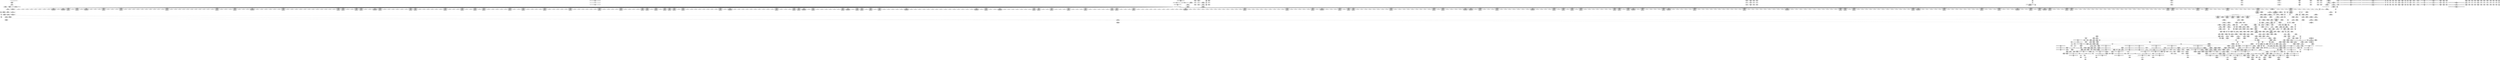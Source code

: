 digraph {
	CE0x47ad970 [shape=record,shape=Mrecord,label="{CE0x47ad970|__validate_creds:_tmp|*SummSink*}"]
	CE0x475e960 [shape=record,shape=Mrecord,label="{CE0x475e960|%struct.task_struct*_(%struct.task_struct**)*_asm_movq_%gs:$_1:P_,$0_,_r,im,_dirflag_,_fpsr_,_flags_|*SummSink*}"]
	CE0x47653d0 [shape=record,shape=Mrecord,label="{CE0x47653d0|i8*_getelementptr_inbounds_(_25_x_i8_,_25_x_i8_*_.str3,_i32_0,_i32_0)|*Constant*|*SummSource*}"]
	CE0x47e7330 [shape=record,shape=Mrecord,label="{CE0x47e7330|inode_has_perm:_tmp6|*LoadInst*|security/selinux/hooks.c,1611}"]
	CE0x4817530 [shape=record,shape=Mrecord,label="{CE0x4817530|__validate_creds:_tmp8|include/linux/cred.h,175}"]
	CE0x47cb3f0 [shape=record,shape=Mrecord,label="{CE0x47cb3f0|12:_i32,_56:_i8*,_:_CRE_195,196_}"]
	CE0x47cb7b0 [shape=record,shape=Mrecord,label="{CE0x47cb7b0|12:_i32,_56:_i8*,_:_CRE_199,200_}"]
	CE0x47e4710 [shape=record,shape=Mrecord,label="{CE0x47e4710|12:_i32,_56:_i8*,_:_CRE_921,922_}"]
	CE0x4773aa0 [shape=record,shape=Mrecord,label="{CE0x4773aa0|i64_2|*Constant*|*SummSource*}"]
	CE0x47de1f0 [shape=record,shape=Mrecord,label="{CE0x47de1f0|12:_i32,_56:_i8*,_:_CRE_736,740_|*MultipleSource*|Function::inode_has_perm&Arg::inode::|*LoadInst*|security/selinux/hooks.c,1627|security/selinux/hooks.c,1611}"]
	CE0x47f7680 [shape=record,shape=Mrecord,label="{CE0x47f7680|i64_4|*Constant*}"]
	CE0x47da0f0 [shape=record,shape=Mrecord,label="{CE0x47da0f0|12:_i32,_56:_i8*,_:_CRE_593,594_}"]
	CE0x479d670 [shape=record,shape=Mrecord,label="{CE0x479d670|inode_has_perm:_entry|*SummSource*}"]
	CE0x4757e00 [shape=record,shape=Mrecord,label="{CE0x4757e00|selinux_inode_getxattr:_if.then|*SummSource*}"]
	CE0x47f9310 [shape=record,shape=Mrecord,label="{CE0x47f9310|inode_has_perm:_tmp9|security/selinux/hooks.c,1611|*SummSink*}"]
	CE0x479a3d0 [shape=record,shape=Mrecord,label="{CE0x479a3d0|104:_%struct.inode*,_:_CRE_206,207_}"]
	CE0x474f400 [shape=record,shape=Mrecord,label="{CE0x474f400|selinux_inode_getxattr:_call5|security/selinux/hooks.c,3043}"]
	CE0x4799f20 [shape=record,shape=Mrecord,label="{CE0x4799f20|104:_%struct.inode*,_:_CRE_201,202_}"]
	CE0x47bc050 [shape=record,shape=Mrecord,label="{CE0x47bc050|__validate_creds:_line|Function::__validate_creds&Arg::line::}"]
	CE0x47b8600 [shape=record,shape=Mrecord,label="{CE0x47b8600|__validate_creds:_tmp1|*SummSource*}"]
	CE0x47d4ad0 [shape=record,shape=Mrecord,label="{CE0x47d4ad0|12:_i32,_56:_i8*,_:_CRE_476,477_}"]
	CE0x47e0a80 [shape=record,shape=Mrecord,label="{CE0x47e0a80|12:_i32,_56:_i8*,_:_CRE_870,871_}"]
	CE0x47d7e80 [shape=record,shape=Mrecord,label="{CE0x47d7e80|12:_i32,_56:_i8*,_:_CRE_564,565_}"]
	CE0x47b1e70 [shape=record,shape=Mrecord,label="{CE0x47b1e70|12:_i32,_56:_i8*,_:_CRE_166,167_}"]
	CE0x4773d40 [shape=record,shape=Mrecord,label="{CE0x4773d40|i64_3|*Constant*}"]
	CE0x479b000 [shape=record,shape=Mrecord,label="{CE0x479b000|104:_%struct.inode*,_:_CRE_219,220_}"]
	CE0x4774fe0 [shape=record,shape=Mrecord,label="{CE0x4774fe0|selinux_inode_getxattr:_tmp18|security/selinux/hooks.c,3041}"]
	CE0x47d74b0 [shape=record,shape=Mrecord,label="{CE0x47d74b0|12:_i32,_56:_i8*,_:_CRE_555,556_}"]
	CE0x4752bf0 [shape=record,shape=Mrecord,label="{CE0x4752bf0|104:_%struct.inode*,_:_CRE_306,307_}"]
	CE0x47dc230 [shape=record,shape=Mrecord,label="{CE0x47dc230|12:_i32,_56:_i8*,_:_CRE_621,622_}"]
	CE0x4759a90 [shape=record,shape=Mrecord,label="{CE0x4759a90|get_current:_tmp1}"]
	CE0x48169f0 [shape=record,shape=Mrecord,label="{CE0x48169f0|0:_i32,_4:_i32,_8:_i32,_12:_i32,_:_CMRE_0,4_|*MultipleSource*|security/selinux/hooks.c,196|security/selinux/hooks.c,197|*LoadInst*|security/selinux/hooks.c,196}"]
	CE0x47cf3f0 [shape=record,shape=Mrecord,label="{CE0x47cf3f0|12:_i32,_56:_i8*,_:_CRE_277,278_}"]
	CE0x47b5220 [shape=record,shape=Mrecord,label="{CE0x47b5220|inode_has_perm:_return}"]
	CE0x47aea30 [shape=record,shape=Mrecord,label="{CE0x47aea30|i64*_getelementptr_inbounds_(_5_x_i64_,_5_x_i64_*___llvm_gcov_ctr155,_i64_0,_i64_0)|*Constant*}"]
	CE0x474bd40 [shape=record,shape=Mrecord,label="{CE0x474bd40|104:_%struct.inode*,_:_CRE_173,174_}"]
	CE0x479a1f0 [shape=record,shape=Mrecord,label="{CE0x479a1f0|104:_%struct.inode*,_:_CRE_204,205_}"]
	CE0x47a0960 [shape=record,shape=Mrecord,label="{CE0x47a0960|dentry_has_perm:_tmp3}"]
	CE0x4778530 [shape=record,shape=Mrecord,label="{CE0x4778530|12:_i32,_56:_i8*,_:_CRE_12,16_|*MultipleSource*|Function::inode_has_perm&Arg::inode::|*LoadInst*|security/selinux/hooks.c,1627|security/selinux/hooks.c,1611}"]
	CE0x476b0b0 [shape=record,shape=Mrecord,label="{CE0x476b0b0|__validate_creds:_tmp6|include/linux/cred.h,174}"]
	CE0x47e0f40 [shape=record,shape=Mrecord,label="{CE0x47e0f40|12:_i32,_56:_i8*,_:_CRE_874,875_}"]
	CE0x479ba90 [shape=record,shape=Mrecord,label="{CE0x479ba90|104:_%struct.inode*,_:_CRE_264,272_|*MultipleSource*|Function::selinux_inode_getxattr&Arg::dentry::|Function::dentry_has_perm&Arg::dentry::|security/selinux/hooks.c,1627}"]
	CE0x47e32e0 [shape=record,shape=Mrecord,label="{CE0x47e32e0|12:_i32,_56:_i8*,_:_CRE_904,905_}"]
	CE0x474a090 [shape=record,shape=Mrecord,label="{CE0x474a090|selinux_inode_getxattr:_do.end|*SummSource*}"]
	CE0x47c05a0 [shape=record,shape=Mrecord,label="{CE0x47c05a0|104:_%struct.inode*,_:_CRE_40,48_|*MultipleSource*|Function::selinux_inode_getxattr&Arg::dentry::|Function::dentry_has_perm&Arg::dentry::|security/selinux/hooks.c,1627}"]
	CE0x4759c60 [shape=record,shape=Mrecord,label="{CE0x4759c60|selinux_inode_getxattr:_tmp2|*SummSource*}"]
	CE0x47ec000 [shape=record,shape=Mrecord,label="{CE0x47ec000|cred_sid:_cred|Function::cred_sid&Arg::cred::|*SummSink*}"]
	CE0x47dfb40 [shape=record,shape=Mrecord,label="{CE0x47dfb40|12:_i32,_56:_i8*,_:_CRE_840,848_|*MultipleSource*|Function::inode_has_perm&Arg::inode::|*LoadInst*|security/selinux/hooks.c,1627|security/selinux/hooks.c,1611}"]
	CE0x47f7110 [shape=record,shape=Mrecord,label="{CE0x47f7110|inode_has_perm:_tobool2|security/selinux/hooks.c,1611}"]
	CE0x47c7ce0 [shape=record,shape=Mrecord,label="{CE0x47c7ce0|12:_i32,_56:_i8*,_:_CRE_141,142_}"]
	CE0x47d41a0 [shape=record,shape=Mrecord,label="{CE0x47d41a0|12:_i32,_56:_i8*,_:_CRE_464,472_|*MultipleSource*|Function::inode_has_perm&Arg::inode::|*LoadInst*|security/selinux/hooks.c,1627|security/selinux/hooks.c,1611}"]
	CE0x47e0850 [shape=record,shape=Mrecord,label="{CE0x47e0850|12:_i32,_56:_i8*,_:_CRE_868,869_}"]
	CE0x47bfe30 [shape=record,shape=Mrecord,label="{CE0x47bfe30|104:_%struct.inode*,_:_CRE_24,40_|*MultipleSource*|Function::selinux_inode_getxattr&Arg::dentry::|Function::dentry_has_perm&Arg::dentry::|security/selinux/hooks.c,1627}"]
	CE0x47ec1d0 [shape=record,shape=Mrecord,label="{CE0x47ec1d0|_ret_i32_%tmp6,_!dbg_!27716|security/selinux/hooks.c,197}"]
	CE0x47c8530 [shape=record,shape=Mrecord,label="{CE0x47c8530|__validate_creds:_lnot.ext|include/linux/cred.h,173|*SummSink*}"]
	CE0x47e3670 [shape=record,shape=Mrecord,label="{CE0x47e3670|12:_i32,_56:_i8*,_:_CRE_907,908_}"]
	CE0x47dae00 [shape=record,shape=Mrecord,label="{CE0x47dae00|12:_i32,_56:_i8*,_:_CRE_604,605_}"]
	CE0x47ca090 [shape=record,shape=Mrecord,label="{CE0x47ca090|inode_has_perm:_call|security/selinux/hooks.c,1614}"]
	CE0x47a8310 [shape=record,shape=Mrecord,label="{CE0x47a8310|__validate_creds:_tobool|include/linux/cred.h,173}"]
	CE0x47e2a90 [shape=record,shape=Mrecord,label="{CE0x47e2a90|12:_i32,_56:_i8*,_:_CRE_897,898_}"]
	CE0x4780b50 [shape=record,shape=Mrecord,label="{CE0x4780b50|12:_i32,_56:_i8*,_:_CRE_112,120_|*MultipleSource*|Function::inode_has_perm&Arg::inode::|*LoadInst*|security/selinux/hooks.c,1627|security/selinux/hooks.c,1611}"]
	CE0x47a82a0 [shape=record,shape=Mrecord,label="{CE0x47a82a0|__validate_creds:_tmp2|include/linux/cred.h,173|*SummSource*}"]
	CE0x47d54f0 [shape=record,shape=Mrecord,label="{CE0x47d54f0|12:_i32,_56:_i8*,_:_CRE_485,486_}"]
	CE0x47c27c0 [shape=record,shape=Mrecord,label="{CE0x47c27c0|GLOBAL:_creds_are_invalid|*Constant*|*SummSource*}"]
	CE0x474d2d0 [shape=record,shape=Mrecord,label="{CE0x474d2d0|104:_%struct.inode*,_:_CRE_196,197_}"]
	CE0x477fd40 [shape=record,shape=Mrecord,label="{CE0x477fd40|12:_i32,_56:_i8*,_:_CRE_136,137_}"]
	CE0x4753900 [shape=record,shape=Mrecord,label="{CE0x4753900|dentry_has_perm:_tmp4|*LoadInst*|security/selinux/hooks.c,1627}"]
	CE0x4763580 [shape=record,shape=Mrecord,label="{CE0x4763580|dentry_has_perm:_dentry1|security/selinux/hooks.c,1631}"]
	CE0x47a2b20 [shape=record,shape=Mrecord,label="{CE0x47a2b20|inode_has_perm:_retval.0|*SummSink*}"]
	CE0x47deeb0 [shape=record,shape=Mrecord,label="{CE0x47deeb0|12:_i32,_56:_i8*,_:_CRE_792,800_|*MultipleSource*|Function::inode_has_perm&Arg::inode::|*LoadInst*|security/selinux/hooks.c,1627|security/selinux/hooks.c,1611}"]
	CE0x47e3540 [shape=record,shape=Mrecord,label="{CE0x47e3540|12:_i32,_56:_i8*,_:_CRE_906,907_}"]
	CE0x47d0a80 [shape=record,shape=Mrecord,label="{CE0x47d0a80|12:_i32,_56:_i8*,_:_CRE_296,297_}"]
	CE0x47d4a20 [shape=record,shape=Mrecord,label="{CE0x47d4a20|12:_i32,_56:_i8*,_:_CRE_475,476_}"]
	CE0x4753450 [shape=record,shape=Mrecord,label="{CE0x4753450|104:_%struct.inode*,_:_CRE_315,316_}"]
	CE0x47ccfe0 [shape=record,shape=Mrecord,label="{CE0x47ccfe0|12:_i32,_56:_i8*,_:_CRE_246,247_}"]
	CE0x47afbc0 [shape=record,shape=Mrecord,label="{CE0x47afbc0|_call_void_mcount()_#3}"]
	CE0x4751d20 [shape=record,shape=Mrecord,label="{CE0x4751d20|_ret_i32_%call,_!dbg_!27723|security/selinux/hooks.c,1632|*SummSink*}"]
	CE0x47a56b0 [shape=record,shape=Mrecord,label="{CE0x47a56b0|avc_has_perm:_tclass|Function::avc_has_perm&Arg::tclass::|*SummSink*}"]
	CE0x47d0e10 [shape=record,shape=Mrecord,label="{CE0x47d0e10|12:_i32,_56:_i8*,_:_CRE_299,300_}"]
	CE0x47ae6c0 [shape=record,shape=Mrecord,label="{CE0x47ae6c0|inode_has_perm:_if.then|*SummSink*}"]
	CE0x47c8ec0 [shape=record,shape=Mrecord,label="{CE0x47c8ec0|i64*_getelementptr_inbounds_(_8_x_i64_,_8_x_i64_*___llvm_gcov_ctr154,_i64_0,_i64_6)|*Constant*|*SummSource*}"]
	CE0x47da940 [shape=record,shape=Mrecord,label="{CE0x47da940|12:_i32,_56:_i8*,_:_CRE_600,601_}"]
	CE0x47a2980 [shape=record,shape=Mrecord,label="{CE0x47a2980|inode_has_perm:_retval.0|*SummSource*}"]
	CE0x47f3290 [shape=record,shape=Mrecord,label="{CE0x47f3290|inode_has_perm:_tmp20|security/selinux/hooks.c,1618|*SummSink*}"]
	CE0x47e4bd0 [shape=record,shape=Mrecord,label="{CE0x47e4bd0|12:_i32,_56:_i8*,_:_CRE_925,926_}"]
	CE0x47b83a0 [shape=record,shape=Mrecord,label="{CE0x47b83a0|__validate_creds:_tmp1}"]
	"CONST[source:2(external),value:2(dynamic)][purpose:{subject}]"
	CE0x47ecb00 [shape=record,shape=Mrecord,label="{CE0x47ecb00|inode_has_perm:_i_security|security/selinux/hooks.c,1615|*SummSource*}"]
	CE0x4762490 [shape=record,shape=Mrecord,label="{CE0x4762490|__validate_creds:_tmp3|include/linux/cred.h,173|*SummSource*}"]
	CE0x4766560 [shape=record,shape=Mrecord,label="{CE0x4766560|selinux_inode_getxattr:_tmp17|security/selinux/hooks.c,3041|*SummSink*}"]
	CE0x4762ca0 [shape=record,shape=Mrecord,label="{CE0x4762ca0|i8_10|*Constant*|*SummSource*}"]
	CE0x47a3f70 [shape=record,shape=Mrecord,label="{CE0x47a3f70|inode_has_perm:_call4|security/selinux/hooks.c,1617|*SummSource*}"]
	CE0x48175a0 [shape=record,shape=Mrecord,label="{CE0x48175a0|__validate_creds:_tmp8|include/linux/cred.h,175|*SummSource*}"]
	CE0x47ca020 [shape=record,shape=Mrecord,label="{CE0x47ca020|i32_10|*Constant*|*SummSink*}"]
	CE0x47a5db0 [shape=record,shape=Mrecord,label="{CE0x47a5db0|inode_has_perm:_retval.0}"]
	CE0x47f4880 [shape=record,shape=Mrecord,label="{CE0x47f4880|inode_has_perm:_and|security/selinux/hooks.c,1611|*SummSource*}"]
	CE0x476f8d0 [shape=record,shape=Mrecord,label="{CE0x476f8d0|i64*_getelementptr_inbounds_(_11_x_i64_,_11_x_i64_*___llvm_gcov_ctr239,_i64_0,_i64_6)|*Constant*}"]
	CE0x47cb210 [shape=record,shape=Mrecord,label="{CE0x47cb210|12:_i32,_56:_i8*,_:_CRE_193,194_}"]
	CE0x47cfc40 [shape=record,shape=Mrecord,label="{CE0x47cfc40|12:_i32,_56:_i8*,_:_CRE_284,285_}"]
	CE0x476dfe0 [shape=record,shape=Mrecord,label="{CE0x476dfe0|selinux_inode_getxattr:_entry}"]
	CE0x47dd500 [shape=record,shape=Mrecord,label="{CE0x47dd500|12:_i32,_56:_i8*,_:_CRE_684,688_|*MultipleSource*|Function::inode_has_perm&Arg::inode::|*LoadInst*|security/selinux/hooks.c,1627|security/selinux/hooks.c,1611}"]
	CE0x47b32a0 [shape=record,shape=Mrecord,label="{CE0x47b32a0|dentry_has_perm:_ad|security/selinux/hooks.c, 1628|*SummSink*}"]
	CE0x47e6870 [shape=record,shape=Mrecord,label="{CE0x47e6870|12:_i32,_56:_i8*,_:_CRE_980,981_}"]
	CE0x477d0b0 [shape=record,shape=Mrecord,label="{CE0x477d0b0|inode_has_perm:_do.body}"]
	CE0x47d7c20 [shape=record,shape=Mrecord,label="{CE0x47d7c20|12:_i32,_56:_i8*,_:_CRE_562,563_}"]
	CE0x47cfea0 [shape=record,shape=Mrecord,label="{CE0x47cfea0|12:_i32,_56:_i8*,_:_CRE_286,287_}"]
	CE0x47d1400 [shape=record,shape=Mrecord,label="{CE0x47d1400|12:_i32,_56:_i8*,_:_CRE_304,305_}"]
	CE0x47f5020 [shape=record,shape=Mrecord,label="{CE0x47f5020|inode_has_perm:_lnot|security/selinux/hooks.c,1611|*SummSink*}"]
	CE0x4759890 [shape=record,shape=Mrecord,label="{CE0x4759890|selinux_inode_getxattr:_land.lhs.true|*SummSource*}"]
	CE0x47bf940 [shape=record,shape=Mrecord,label="{CE0x47bf940|dentry_has_perm:_d_inode|security/selinux/hooks.c,1627|*SummSource*}"]
	CE0x3f64030 [shape=record,shape=Mrecord,label="{CE0x3f64030|selinux_inode_getxattr:_call|security/selinux/hooks.c,3041}"]
	CE0x47e18c0 [shape=record,shape=Mrecord,label="{CE0x47e18c0|12:_i32,_56:_i8*,_:_CRE_882,883_}"]
	CE0x47f5090 [shape=record,shape=Mrecord,label="{CE0x47f5090|inode_has_perm:_lnot|security/selinux/hooks.c,1611}"]
	CE0x47d7560 [shape=record,shape=Mrecord,label="{CE0x47d7560|12:_i32,_56:_i8*,_:_CRE_556,557_}"]
	CE0x4768d40 [shape=record,shape=Mrecord,label="{CE0x4768d40|selinux_inode_getxattr:_tmp}"]
	CE0x475ea70 [shape=record,shape=Mrecord,label="{CE0x475ea70|GLOBAL:_current_task|Global_var:current_task|*SummSource*}"]
	CE0x475b210 [shape=record,shape=Mrecord,label="{CE0x475b210|selinux_inode_getxattr:_tmp20|security/selinux/hooks.c,3041|*SummSink*}"]
	CE0x47ecc10 [shape=record,shape=Mrecord,label="{CE0x47ecc10|inode_has_perm:_i_security|security/selinux/hooks.c,1615|*SummSink*}"]
	CE0x4778a60 [shape=record,shape=Mrecord,label="{CE0x4778a60|GLOBAL:_get_current|*Constant*|*SummSink*}"]
	CE0x47ac180 [shape=record,shape=Mrecord,label="{CE0x47ac180|_call_void_mcount()_#3|*SummSource*}"]
	CE0x47ce0f0 [shape=record,shape=Mrecord,label="{CE0x47ce0f0|12:_i32,_56:_i8*,_:_CRE_261,262_}"]
	CE0x47dbc40 [shape=record,shape=Mrecord,label="{CE0x47dbc40|12:_i32,_56:_i8*,_:_CRE_616,617_}"]
	CE0x476b120 [shape=record,shape=Mrecord,label="{CE0x476b120|__validate_creds:_tmp6|include/linux/cred.h,174|*SummSource*}"]
	CE0x47a0720 [shape=record,shape=Mrecord,label="{CE0x47a0720|i32_5|*Constant*}"]
	CE0x4774000 [shape=record,shape=Mrecord,label="{CE0x4774000|selinux_inode_getxattr:_tmp6|security/selinux/hooks.c,3041}"]
	CE0x47d1c50 [shape=record,shape=Mrecord,label="{CE0x47d1c50|12:_i32,_56:_i8*,_:_CRE_311,312_}"]
	CE0x4777370 [shape=record,shape=Mrecord,label="{CE0x4777370|12:_i32,_56:_i8*,_:_CRE_159,160_}"]
	CE0x477c3e0 [shape=record,shape=Mrecord,label="{CE0x477c3e0|selinux_inode_getxattr:_tmp3|*SummSink*}"]
	CE0x47ac8c0 [shape=record,shape=Mrecord,label="{CE0x47ac8c0|i64*_getelementptr_inbounds_(_8_x_i64_,_8_x_i64_*___llvm_gcov_ctr154,_i64_0,_i64_0)|*Constant*|*SummSink*}"]
	CE0x47b6c10 [shape=record,shape=Mrecord,label="{CE0x47b6c10|__validate_creds:_lnot|include/linux/cred.h,173|*SummSink*}"]
	CE0x474cd30 [shape=record,shape=Mrecord,label="{CE0x474cd30|104:_%struct.inode*,_:_CRE_190,191_}"]
	CE0x4749ae0 [shape=record,shape=Mrecord,label="{CE0x4749ae0|i64*_getelementptr_inbounds_(_11_x_i64_,_11_x_i64_*___llvm_gcov_ctr239,_i64_0,_i64_0)|*Constant*}"]
	CE0x47ba830 [shape=record,shape=Mrecord,label="{CE0x47ba830|12:_i32,_56:_i8*,_:_CRE_88,96_|*MultipleSource*|Function::inode_has_perm&Arg::inode::|*LoadInst*|security/selinux/hooks.c,1627|security/selinux/hooks.c,1611}"]
	CE0x474f7e0 [shape=record,shape=Mrecord,label="{CE0x474f7e0|selinux_inode_getxattr:_call5|security/selinux/hooks.c,3043|*SummSink*}"]
	CE0x474f210 [shape=record,shape=Mrecord,label="{CE0x474f210|selinux_inode_getxattr:_tmp21|security/selinux/hooks.c,3041|*SummSink*}"]
	CE0x47d9fc0 [shape=record,shape=Mrecord,label="{CE0x47d9fc0|12:_i32,_56:_i8*,_:_CRE_592,593_}"]
	CE0x47b4f40 [shape=record,shape=Mrecord,label="{CE0x47b4f40|inode_has_perm:_if.end}"]
	CE0x477cbd0 [shape=record,shape=Mrecord,label="{CE0x477cbd0|selinux_inode_getxattr:_tmp5|security/selinux/hooks.c,3041|*SummSink*}"]
	CE0x474d4b0 [shape=record,shape=Mrecord,label="{CE0x474d4b0|104:_%struct.inode*,_:_CRE_198,199_}"]
	CE0x4753180 [shape=record,shape=Mrecord,label="{CE0x4753180|104:_%struct.inode*,_:_CRE_312,313_}"]
	CE0x476cac0 [shape=record,shape=Mrecord,label="{CE0x476cac0|i8_1|*Constant*}"]
	CE0x47b0a10 [shape=record,shape=Mrecord,label="{CE0x47b0a10|12:_i32,_56:_i8*,_:_CRE_64,72_|*MultipleSource*|Function::inode_has_perm&Arg::inode::|*LoadInst*|security/selinux/hooks.c,1627|security/selinux/hooks.c,1611}"]
	CE0x47b41f0 [shape=record,shape=Mrecord,label="{CE0x47b41f0|i32_5|*Constant*|*SummSource*}"]
	CE0x4770210 [shape=record,shape=Mrecord,label="{CE0x4770210|GLOBAL:_selinux_inode_getxattr.__warned|Global_var:selinux_inode_getxattr.__warned|*SummSource*}"]
	CE0x47a2eb0 [shape=record,shape=Mrecord,label="{CE0x47a2eb0|i64*_getelementptr_inbounds_(_8_x_i64_,_8_x_i64_*___llvm_gcov_ctr154,_i64_0,_i64_7)|*Constant*|*SummSource*}"]
	CE0x47d0360 [shape=record,shape=Mrecord,label="{CE0x47d0360|12:_i32,_56:_i8*,_:_CRE_290,291_}"]
	CE0x47ae730 [shape=record,shape=Mrecord,label="{CE0x47ae730|inode_has_perm:_do.end|*SummSource*}"]
	CE0x47b9150 [shape=record,shape=Mrecord,label="{CE0x47b9150|i32_0|*Constant*}"]
	CE0x47c2ab0 [shape=record,shape=Mrecord,label="{CE0x47c2ab0|__validate_creds:_line|Function::__validate_creds&Arg::line::|*SummSource*}"]
	CE0x479eb50 [shape=record,shape=Mrecord,label="{CE0x479eb50|inode_has_perm:_perms|Function::inode_has_perm&Arg::perms::|*SummSource*}"]
	CE0x4759080 [shape=record,shape=Mrecord,label="{CE0x4759080|selinux_inode_getxattr:_do.body|*SummSource*}"]
	CE0x47cdc30 [shape=record,shape=Mrecord,label="{CE0x47cdc30|12:_i32,_56:_i8*,_:_CRE_257,258_}"]
	CE0x4776dd0 [shape=record,shape=Mrecord,label="{CE0x4776dd0|12:_i32,_56:_i8*,_:_CRE_153,154_}"]
	CE0x479b960 [shape=record,shape=Mrecord,label="{CE0x479b960|104:_%struct.inode*,_:_CRE_256,264_|*MultipleSource*|Function::selinux_inode_getxattr&Arg::dentry::|Function::dentry_has_perm&Arg::dentry::|security/selinux/hooks.c,1627}"]
	CE0x47a16a0 [shape=record,shape=Mrecord,label="{CE0x47a16a0|i32_1|*Constant*|*SummSource*}"]
	CE0x47a5410 [shape=record,shape=Mrecord,label="{CE0x47a5410|avc_has_perm:_tclass|Function::avc_has_perm&Arg::tclass::}"]
	CE0x479ae20 [shape=record,shape=Mrecord,label="{CE0x479ae20|104:_%struct.inode*,_:_CRE_217,218_}"]
	CE0x47d8cc0 [shape=record,shape=Mrecord,label="{CE0x47d8cc0|12:_i32,_56:_i8*,_:_CRE_576,577_}"]
	CE0x4774d80 [shape=record,shape=Mrecord,label="{CE0x4774d80|selinux_inode_getxattr:_tmp19|security/selinux/hooks.c,3041|*SummSource*}"]
	CE0x474c790 [shape=record,shape=Mrecord,label="{CE0x474c790|104:_%struct.inode*,_:_CRE_184,185_}"]
	CE0x47ee330 [shape=record,shape=Mrecord,label="{CE0x47ee330|28:_i32,_32:_i16,_:_CRE_32,34_|*MultipleSource*|*LoadInst*|security/selinux/hooks.c,1615|security/selinux/hooks.c,1615|security/selinux/hooks.c,1617}"]
	CE0x477ca30 [shape=record,shape=Mrecord,label="{CE0x477ca30|selinux_inode_getxattr:_tmp5|security/selinux/hooks.c,3041|*SummSource*}"]
	CE0x47e57b0 [shape=record,shape=Mrecord,label="{CE0x47e57b0|12:_i32,_56:_i8*,_:_CRE_935,936_}"]
	CE0x4755f00 [shape=record,shape=Mrecord,label="{CE0x4755f00|i32_0|*Constant*}"]
	CE0x477b650 [shape=record,shape=Mrecord,label="{CE0x477b650|104:_%struct.inode*,_:_CRE_162,163_}"]
	CE0x47b3980 [shape=record,shape=Mrecord,label="{CE0x47b3980|i64*_getelementptr_inbounds_(_2_x_i64_,_2_x_i64_*___llvm_gcov_ctr153,_i64_0,_i64_0)|*Constant*|*SummSource*}"]
	CE0x47a4340 [shape=record,shape=Mrecord,label="{CE0x47a4340|i32_(i32,_i32,_i16,_i32,_%struct.common_audit_data*)*_bitcast_(i32_(i32,_i32,_i16,_i32,_%struct.common_audit_data.495*)*_avc_has_perm_to_i32_(i32,_i32,_i16,_i32,_%struct.common_audit_data*)*)|*Constant*}"]
	CE0x47d0490 [shape=record,shape=Mrecord,label="{CE0x47d0490|12:_i32,_56:_i8*,_:_CRE_291,292_}"]
	CE0x477de20 [shape=record,shape=Mrecord,label="{CE0x477de20|inode_has_perm:_tmp5|security/selinux/hooks.c,1609|*SummSink*}"]
	CE0x47b7520 [shape=record,shape=Mrecord,label="{CE0x47b7520|__validate_creds:_tmp|*SummSource*}"]
	CE0x4759bf0 [shape=record,shape=Mrecord,label="{CE0x4759bf0|selinux_inode_getxattr:_tmp2}"]
	CE0x476e450 [shape=record,shape=Mrecord,label="{CE0x476e450|selinux_inode_getxattr:_tmp|*SummSink*}"]
	CE0x47dce70 [shape=record,shape=Mrecord,label="{CE0x47dce70|12:_i32,_56:_i8*,_:_CRE_664,672_|*MultipleSource*|Function::inode_has_perm&Arg::inode::|*LoadInst*|security/selinux/hooks.c,1627|security/selinux/hooks.c,1611}"]
	CE0x476da80 [shape=record,shape=Mrecord,label="{CE0x476da80|_call_void_lockdep_rcu_suspicious(i8*_getelementptr_inbounds_(_25_x_i8_,_25_x_i8_*_.str3,_i32_0,_i32_0),_i32_3041,_i8*_getelementptr_inbounds_(_45_x_i8_,_45_x_i8_*_.str12,_i32_0,_i32_0))_#10,_!dbg_!27729|security/selinux/hooks.c,3041|*SummSource*}"]
	CE0x47ba0b0 [shape=record,shape=Mrecord,label="{CE0x47ba0b0|inode_has_perm:_tobool|security/selinux/hooks.c,1611|*SummSink*}"]
	CE0x4776530 [shape=record,shape=Mrecord,label="{CE0x4776530|cred_sid:_tmp4|*LoadInst*|security/selinux/hooks.c,196|*SummSink*}"]
	CE0x47bed40 [shape=record,shape=Mrecord,label="{CE0x47bed40|__validate_creds:_tmp2|include/linux/cred.h,173}"]
	CE0x47e44b0 [shape=record,shape=Mrecord,label="{CE0x47e44b0|12:_i32,_56:_i8*,_:_CRE_919,920_}"]
	CE0x47f3020 [shape=record,shape=Mrecord,label="{CE0x47f3020|inode_has_perm:_tmp19|security/selinux/hooks.c,1618|*SummSource*}"]
	CE0x4770e60 [shape=record,shape=Mrecord,label="{CE0x4770e60|i64_3|*Constant*|*SummSink*}"]
	CE0x4817a00 [shape=record,shape=Mrecord,label="{CE0x4817a00|cred_sid:_bb}"]
	CE0x479a880 [shape=record,shape=Mrecord,label="{CE0x479a880|104:_%struct.inode*,_:_CRE_211,212_}"]
	CE0x47d80e0 [shape=record,shape=Mrecord,label="{CE0x47d80e0|12:_i32,_56:_i8*,_:_CRE_566,567_}"]
	CE0x47f7290 [shape=record,shape=Mrecord,label="{CE0x47f7290|inode_has_perm:_tobool2|security/selinux/hooks.c,1611|*SummSource*}"]
	CE0x4752e50 [shape=record,shape=Mrecord,label="{CE0x4752e50|104:_%struct.inode*,_:_CRE_308,309_}"]
	CE0x47b9570 [shape=record,shape=Mrecord,label="{CE0x47b9570|i64*_getelementptr_inbounds_(_2_x_i64_,_2_x_i64_*___llvm_gcov_ctr131,_i64_0,_i64_1)|*Constant*|*SummSource*}"]
	CE0x47ebba0 [shape=record,shape=Mrecord,label="{CE0x47ebba0|cred_sid:_entry}"]
	CE0x47ebd50 [shape=record,shape=Mrecord,label="{CE0x47ebd50|cred_sid:_entry|*SummSink*}"]
	CE0x47e0ce0 [shape=record,shape=Mrecord,label="{CE0x47e0ce0|12:_i32,_56:_i8*,_:_CRE_872,873_}"]
	CE0x47a1d70 [shape=record,shape=Mrecord,label="{CE0x47a1d70|%struct.task_struct*_(%struct.task_struct**)*_asm_movq_%gs:$_1:P_,$0_,_r,im,_dirflag_,_fpsr_,_flags_|*SummSource*}"]
	CE0x47a40e0 [shape=record,shape=Mrecord,label="{CE0x47a40e0|inode_has_perm:_call4|security/selinux/hooks.c,1617|*SummSink*}"]
	CE0x4762320 [shape=record,shape=Mrecord,label="{CE0x4762320|__validate_creds:_tmp3|include/linux/cred.h,173}"]
	CE0x47c97f0 [shape=record,shape=Mrecord,label="{CE0x47c97f0|inode_has_perm:_tmp14|security/selinux/hooks.c,1614|*SummSink*}"]
	CE0x4779ab0 [shape=record,shape=Mrecord,label="{CE0x4779ab0|selinux_inode_getxattr:_cred4|security/selinux/hooks.c,3041|*SummSource*}"]
	CE0x4781280 [shape=record,shape=Mrecord,label="{CE0x4781280|inode_has_perm:_do.body|*SummSink*}"]
	CE0x47c2a20 [shape=record,shape=Mrecord,label="{CE0x47c2a20|__validate_creds:_lnot|include/linux/cred.h,173|*SummSource*}"]
	CE0x47cf650 [shape=record,shape=Mrecord,label="{CE0x47cf650|12:_i32,_56:_i8*,_:_CRE_279,280_}"]
	CE0x47f9680 [shape=record,shape=Mrecord,label="{CE0x47f9680|inode_has_perm:_tmp10|security/selinux/hooks.c,1611|*SummSource*}"]
	CE0x47cb8a0 [shape=record,shape=Mrecord,label="{CE0x47cb8a0|12:_i32,_56:_i8*,_:_CRE_200,201_}"]
	CE0x477e2d0 [shape=record,shape=Mrecord,label="{CE0x477e2d0|cred_sid:_tmp2|*SummSource*}"]
	CE0x477b920 [shape=record,shape=Mrecord,label="{CE0x477b920|104:_%struct.inode*,_:_CRE_165,166_}"]
	CE0x47abd00 [shape=record,shape=Mrecord,label="{CE0x47abd00|__validate_creds:_entry}"]
	CE0x477f710 [shape=record,shape=Mrecord,label="{CE0x477f710|__validate_creds:_bb|*SummSink*}"]
	CE0x477c8f0 [shape=record,shape=Mrecord,label="{CE0x477c8f0|selinux_inode_getxattr:_tmp5|security/selinux/hooks.c,3041}"]
	CE0x47ae190 [shape=record,shape=Mrecord,label="{CE0x47ae190|i32_0|*Constant*}"]
	CE0x47f6a70 [shape=record,shape=Mrecord,label="{CE0x47f6a70|i64_0|*Constant*}"]
	CE0x47e1070 [shape=record,shape=Mrecord,label="{CE0x47e1070|12:_i32,_56:_i8*,_:_CRE_875,876_}"]
	CE0x4751450 [shape=record,shape=Mrecord,label="{CE0x4751450|i32_16|*Constant*|*SummSink*}"]
	CE0x4770f00 [shape=record,shape=Mrecord,label="{CE0x4770f00|selinux_inode_getxattr:_tmp4|security/selinux/hooks.c,3041}"]
	CE0x47e1c50 [shape=record,shape=Mrecord,label="{CE0x47e1c50|12:_i32,_56:_i8*,_:_CRE_885,886_}"]
	CE0x47f83e0 [shape=record,shape=Mrecord,label="{CE0x47f83e0|inode_has_perm:_tmp8|security/selinux/hooks.c,1611|*SummSource*}"]
	CE0x4816540 [shape=record,shape=Mrecord,label="{CE0x4816540|cred_sid:_sid|security/selinux/hooks.c,197|*SummSink*}"]
	CE0x477a1e0 [shape=record,shape=Mrecord,label="{CE0x477a1e0|dentry_has_perm:_type|security/selinux/hooks.c,1630|*SummSink*}"]
	CE0x47afd90 [shape=record,shape=Mrecord,label="{CE0x47afd90|i64*_getelementptr_inbounds_(_8_x_i64_,_8_x_i64_*___llvm_gcov_ctr154,_i64_0,_i64_2)|*Constant*}"]
	CE0x47f97f0 [shape=record,shape=Mrecord,label="{CE0x47f97f0|inode_has_perm:_tmp10|security/selinux/hooks.c,1611|*SummSink*}"]
	CE0x4777190 [shape=record,shape=Mrecord,label="{CE0x4777190|12:_i32,_56:_i8*,_:_CRE_157,158_}"]
	CE0x47f4e40 [shape=record,shape=Mrecord,label="{CE0x47f4e40|inode_has_perm:_tobool|security/selinux/hooks.c,1611|*SummSource*}"]
	CE0x4777730 [shape=record,shape=Mrecord,label="{CE0x4777730|12:_i32,_56:_i8*,_:_CRE_163,164_}"]
	CE0x477cfd0 [shape=record,shape=Mrecord,label="{CE0x477cfd0|inode_has_perm:_do.end|*SummSink*}"]
	CE0x47de850 [shape=record,shape=Mrecord,label="{CE0x47de850|12:_i32,_56:_i8*,_:_CRE_760,768_|*MultipleSource*|Function::inode_has_perm&Arg::inode::|*LoadInst*|security/selinux/hooks.c,1627|security/selinux/hooks.c,1611}"]
	CE0x47d69b0 [shape=record,shape=Mrecord,label="{CE0x47d69b0|12:_i32,_56:_i8*,_:_CRE_540,544_|*MultipleSource*|Function::inode_has_perm&Arg::inode::|*LoadInst*|security/selinux/hooks.c,1627|security/selinux/hooks.c,1611}"]
	CE0x477d700 [shape=record,shape=Mrecord,label="{CE0x477d700|inode_has_perm:_if.then|*SummSource*}"]
	CE0x4782380 [shape=record,shape=Mrecord,label="{CE0x4782380|dentry_has_perm:_tmp1|*SummSource*}"]
	CE0x479a100 [shape=record,shape=Mrecord,label="{CE0x479a100|104:_%struct.inode*,_:_CRE_203,204_}"]
	CE0x477c1c0 [shape=record,shape=Mrecord,label="{CE0x477c1c0|selinux_inode_getxattr:_tmp3}"]
	CE0x47d19f0 [shape=record,shape=Mrecord,label="{CE0x47d19f0|12:_i32,_56:_i8*,_:_CRE_309,310_}"]
	CE0x475c400 [shape=record,shape=Mrecord,label="{CE0x475c400|selinux_inode_getxattr:_tmp1|*SummSink*}"]
	CE0x47a6640 [shape=record,shape=Mrecord,label="{CE0x47a6640|i64*_getelementptr_inbounds_(_8_x_i64_,_8_x_i64_*___llvm_gcov_ctr154,_i64_0,_i64_7)|*Constant*|*SummSink*}"]
	CE0x47acc60 [shape=record,shape=Mrecord,label="{CE0x47acc60|__validate_creds:_lnot.ext|include/linux/cred.h,173|*SummSource*}"]
	CE0x4778090 [shape=record,shape=Mrecord,label="{CE0x4778090|GLOBAL:_get_current|*Constant*|*SummSource*}"]
	CE0x479dda0 [shape=record,shape=Mrecord,label="{CE0x479dda0|inode_has_perm:_cred|Function::inode_has_perm&Arg::cred::}"]
	CE0x47d5ae0 [shape=record,shape=Mrecord,label="{CE0x47d5ae0|12:_i32,_56:_i8*,_:_CRE_500,504_|*MultipleSource*|Function::inode_has_perm&Arg::inode::|*LoadInst*|security/selinux/hooks.c,1627|security/selinux/hooks.c,1611}"]
	CE0x47c2430 [shape=record,shape=Mrecord,label="{CE0x47c2430|inode_has_perm:_i_flags|security/selinux/hooks.c,1611}"]
	CE0x47a4470 [shape=record,shape=Mrecord,label="{CE0x47a4470|i32_(i32,_i32,_i16,_i32,_%struct.common_audit_data*)*_bitcast_(i32_(i32,_i32,_i16,_i32,_%struct.common_audit_data.495*)*_avc_has_perm_to_i32_(i32,_i32,_i16,_i32,_%struct.common_audit_data*)*)|*Constant*|*SummSource*}"]
	CE0x47ad7b0 [shape=record,shape=Mrecord,label="{CE0x47ad7b0|i64*_getelementptr_inbounds_(_8_x_i64_,_8_x_i64_*___llvm_gcov_ctr154,_i64_0,_i64_0)|*Constant*|*SummSource*}"]
	CE0x4750410 [shape=record,shape=Mrecord,label="{CE0x4750410|dentry_has_perm:_cred|Function::dentry_has_perm&Arg::cred::|*SummSource*}"]
	CE0x47ad0a0 [shape=record,shape=Mrecord,label="{CE0x47ad0a0|__validate_creds:_file|Function::__validate_creds&Arg::file::|*SummSink*}"]
	"CONST[source:1(input),value:2(dynamic)][purpose:{object}]"
	CE0x47f3b90 [shape=record,shape=Mrecord,label="{CE0x47f3b90|inode_has_perm:_sid3|security/selinux/hooks.c,1617|*SummSink*}"]
	CE0x4766b80 [shape=record,shape=Mrecord,label="{CE0x4766b80|GLOBAL:_current_task|Global_var:current_task|*SummSink*}"]
	CE0x47567a0 [shape=record,shape=Mrecord,label="{CE0x47567a0|i64_4|*Constant*|*SummSink*}"]
	CE0x477da70 [shape=record,shape=Mrecord,label="{CE0x477da70|inode_has_perm:_if.then}"]
	CE0x47dd720 [shape=record,shape=Mrecord,label="{CE0x47dd720|12:_i32,_56:_i8*,_:_CRE_688,692_|*MultipleSource*|Function::inode_has_perm&Arg::inode::|*LoadInst*|security/selinux/hooks.c,1627|security/selinux/hooks.c,1611}"]
	CE0x475a990 [shape=record,shape=Mrecord,label="{CE0x475a990|i64*_getelementptr_inbounds_(_11_x_i64_,_11_x_i64_*___llvm_gcov_ctr239,_i64_0,_i64_10)|*Constant*|*SummSink*}"]
	CE0x4751060 [shape=record,shape=Mrecord,label="{CE0x4751060|dentry_has_perm:_dentry|Function::dentry_has_perm&Arg::dentry::|*SummSink*}"]
	CE0x47e3c60 [shape=record,shape=Mrecord,label="{CE0x47e3c60|12:_i32,_56:_i8*,_:_CRE_912,913_}"]
	CE0x47b7170 [shape=record,shape=Mrecord,label="{CE0x47b7170|inode_has_perm:_tmp1|*SummSink*}"]
	CE0x476f3d0 [shape=record,shape=Mrecord,label="{CE0x476f3d0|selinux_inode_getxattr:_tmp12|security/selinux/hooks.c,3041|*SummSource*}"]
	CE0x47b4fe0 [shape=record,shape=Mrecord,label="{CE0x47b4fe0|inode_has_perm:_if.end|*SummSource*}"]
	CE0x474bf20 [shape=record,shape=Mrecord,label="{CE0x474bf20|104:_%struct.inode*,_:_CRE_175,176_}"]
	CE0x475e310 [shape=record,shape=Mrecord,label="{CE0x475e310|selinux_inode_getxattr:_tmp10|security/selinux/hooks.c,3041|*SummSink*}"]
	CE0x479b830 [shape=record,shape=Mrecord,label="{CE0x479b830|104:_%struct.inode*,_:_CRE_248,256_|*MultipleSource*|Function::selinux_inode_getxattr&Arg::dentry::|Function::dentry_has_perm&Arg::dentry::|security/selinux/hooks.c,1627}"]
	CE0x47e6dd0 [shape=record,shape=Mrecord,label="{CE0x47e6dd0|12:_i32,_56:_i8*,_:_CRE_988,992_|*MultipleSource*|Function::inode_has_perm&Arg::inode::|*LoadInst*|security/selinux/hooks.c,1627|security/selinux/hooks.c,1611}"]
	CE0x47f6e10 [shape=record,shape=Mrecord,label="{CE0x47f6e10|inode_has_perm:_expval|security/selinux/hooks.c,1611|*SummSource*}"]
	CE0x477afc0 [shape=record,shape=Mrecord,label="{CE0x477afc0|104:_%struct.inode*,_:_CRE_155,156_}"]
	CE0x47b2640 [shape=record,shape=Mrecord,label="{CE0x47b2640|12:_i32,_56:_i8*,_:_CRE_174,175_}"]
	CE0x47ae050 [shape=record,shape=Mrecord,label="{CE0x47ae050|__validate_creds:_file|Function::__validate_creds&Arg::file::|*SummSource*}"]
	CE0x475bba0 [shape=record,shape=Mrecord,label="{CE0x475bba0|i64_0|*Constant*}"]
	CE0x5a47ab0 [shape=record,shape=Mrecord,label="{CE0x5a47ab0|i64*_getelementptr_inbounds_(_11_x_i64_,_11_x_i64_*___llvm_gcov_ctr239,_i64_0,_i64_1)|*Constant*|*SummSource*}"]
	CE0x47e2960 [shape=record,shape=Mrecord,label="{CE0x47e2960|12:_i32,_56:_i8*,_:_CRE_896,897_}"]
	CE0x4753630 [shape=record,shape=Mrecord,label="{CE0x4753630|104:_%struct.inode*,_:_CRE_317,318_}"]
	CE0x47a4dd0 [shape=record,shape=Mrecord,label="{CE0x47a4dd0|avc_has_perm:_ssid|Function::avc_has_perm&Arg::ssid::|*SummSink*}"]
	CE0x474c2e0 [shape=record,shape=Mrecord,label="{CE0x474c2e0|104:_%struct.inode*,_:_CRE_179,180_}"]
	CE0x47ebc70 [shape=record,shape=Mrecord,label="{CE0x47ebc70|cred_sid:_entry|*SummSource*}"]
	CE0x47c8160 [shape=record,shape=Mrecord,label="{CE0x47c8160|12:_i32,_56:_i8*,_:_CRE_146,147_}"]
	CE0x47d3b40 [shape=record,shape=Mrecord,label="{CE0x47d3b40|12:_i32,_56:_i8*,_:_CRE_440,448_|*MultipleSource*|Function::inode_has_perm&Arg::inode::|*LoadInst*|security/selinux/hooks.c,1627|security/selinux/hooks.c,1611}"]
	CE0x4778690 [shape=record,shape=Mrecord,label="{CE0x4778690|12:_i32,_56:_i8*,_:_CRE_16,24_|*MultipleSource*|Function::inode_has_perm&Arg::inode::|*LoadInst*|security/selinux/hooks.c,1627|security/selinux/hooks.c,1611}"]
	CE0x47db060 [shape=record,shape=Mrecord,label="{CE0x47db060|12:_i32,_56:_i8*,_:_CRE_606,607_}"]
	CE0x475b780 [shape=record,shape=Mrecord,label="{CE0x475b780|_call_void_mcount()_#3}"]
	CE0x4776fb0 [shape=record,shape=Mrecord,label="{CE0x4776fb0|12:_i32,_56:_i8*,_:_CRE_155,156_}"]
	CE0x4759490 [shape=record,shape=Mrecord,label="{CE0x4759490|selinux_inode_getxattr:_tobool|security/selinux/hooks.c,3041}"]
	CE0x47b6350 [shape=record,shape=Mrecord,label="{CE0x47b6350|GLOBAL:___validate_creds|*Constant*|*SummSource*}"]
	CE0x479ca90 [shape=record,shape=Mrecord,label="{CE0x479ca90|104:_%struct.inode*,_:_CRE_95,96_}"]
	CE0x47e7580 [shape=record,shape=Mrecord,label="{CE0x47e7580|inode_has_perm:_tmp6|*LoadInst*|security/selinux/hooks.c,1611|*SummSource*}"]
	CE0x47b8c80 [shape=record,shape=Mrecord,label="{CE0x47b8c80|cred_sid:_tmp1|*SummSource*}"]
	CE0x47e1530 [shape=record,shape=Mrecord,label="{CE0x47e1530|12:_i32,_56:_i8*,_:_CRE_879,880_}"]
	CE0x47cf780 [shape=record,shape=Mrecord,label="{CE0x47cf780|12:_i32,_56:_i8*,_:_CRE_280,281_}"]
	CE0x477a960 [shape=record,shape=Mrecord,label="{CE0x477a960|104:_%struct.inode*,_:_CRE_148,149_}"]
	CE0x47dca30 [shape=record,shape=Mrecord,label="{CE0x47dca30|12:_i32,_56:_i8*,_:_CRE_648,656_|*MultipleSource*|Function::inode_has_perm&Arg::inode::|*LoadInst*|security/selinux/hooks.c,1627|security/selinux/hooks.c,1611}"]
	CE0x475a8e0 [shape=record,shape=Mrecord,label="{CE0x475a8e0|i64*_getelementptr_inbounds_(_11_x_i64_,_11_x_i64_*___llvm_gcov_ctr239,_i64_0,_i64_10)|*Constant*|*SummSource*}"]
	CE0x47cce60 [shape=record,shape=Mrecord,label="{CE0x47cce60|12:_i32,_56:_i8*,_:_CRE_244,245_}"]
	CE0x474fac0 [shape=record,shape=Mrecord,label="{CE0x474fac0|GLOBAL:_dentry_has_perm|*Constant*}"]
	CE0x47f7400 [shape=record,shape=Mrecord,label="{CE0x47f7400|inode_has_perm:_tobool2|security/selinux/hooks.c,1611|*SummSink*}"]
	CE0x47b2460 [shape=record,shape=Mrecord,label="{CE0x47b2460|12:_i32,_56:_i8*,_:_CRE_172,173_}"]
	CE0x47b2be0 [shape=record,shape=Mrecord,label="{CE0x47b2be0|12:_i32,_56:_i8*,_:_CRE_180,181_}"]
	CE0x47bbda0 [shape=record,shape=Mrecord,label="{CE0x47bbda0|i32_1609|*Constant*|*SummSink*}"]
	CE0x47a45e0 [shape=record,shape=Mrecord,label="{CE0x47a45e0|i32_(i32,_i32,_i16,_i32,_%struct.common_audit_data*)*_bitcast_(i32_(i32,_i32,_i16,_i32,_%struct.common_audit_data.495*)*_avc_has_perm_to_i32_(i32,_i32,_i16,_i32,_%struct.common_audit_data*)*)|*Constant*|*SummSink*}"]
	CE0x47dfd30 [shape=record,shape=Mrecord,label="{CE0x47dfd30|12:_i32,_56:_i8*,_:_CRE_848,856_|*MultipleSource*|Function::inode_has_perm&Arg::inode::|*LoadInst*|security/selinux/hooks.c,1627|security/selinux/hooks.c,1611}"]
	CE0x47bbc30 [shape=record,shape=Mrecord,label="{CE0x47bbc30|cred_sid:_tmp3}"]
	CE0x47f2fb0 [shape=record,shape=Mrecord,label="{CE0x47f2fb0|inode_has_perm:_tmp19|security/selinux/hooks.c,1618}"]
	CE0x47f6be0 [shape=record,shape=Mrecord,label="{CE0x47f6be0|inode_has_perm:_expval|security/selinux/hooks.c,1611|*SummSink*}"]
	CE0x477d3c0 [shape=record,shape=Mrecord,label="{CE0x477d3c0|i1_true|*Constant*}"]
	CE0x47d45e0 [shape=record,shape=Mrecord,label="{CE0x47d45e0|12:_i32,_56:_i8*,_:_CRE_473,474_}"]
	CE0x47e3a00 [shape=record,shape=Mrecord,label="{CE0x47e3a00|12:_i32,_56:_i8*,_:_CRE_910,911_}"]
	CE0x47dd090 [shape=record,shape=Mrecord,label="{CE0x47dd090|12:_i32,_56:_i8*,_:_CRE_672,680_|*MultipleSource*|Function::inode_has_perm&Arg::inode::|*LoadInst*|security/selinux/hooks.c,1627|security/selinux/hooks.c,1611}"]
	CE0x4778eb0 [shape=record,shape=Mrecord,label="{CE0x4778eb0|get_current:_entry|*SummSink*}"]
	CE0x47f8550 [shape=record,shape=Mrecord,label="{CE0x47f8550|inode_has_perm:_tmp8|security/selinux/hooks.c,1611|*SummSink*}"]
	CE0x47546c0 [shape=record,shape=Mrecord,label="{CE0x47546c0|get_current:_bb}"]
	CE0x47aded0 [shape=record,shape=Mrecord,label="{CE0x47aded0|__validate_creds:_file|Function::__validate_creds&Arg::file::}"]
	CE0x47719f0 [shape=record,shape=Mrecord,label="{CE0x47719f0|i64_5|*Constant*|*SummSink*}"]
	CE0x47d0100 [shape=record,shape=Mrecord,label="{CE0x47d0100|12:_i32,_56:_i8*,_:_CRE_288,289_}"]
	CE0x47df700 [shape=record,shape=Mrecord,label="{CE0x47df700|12:_i32,_56:_i8*,_:_CRE_824,832_|*MultipleSource*|Function::inode_has_perm&Arg::inode::|*LoadInst*|security/selinux/hooks.c,1627|security/selinux/hooks.c,1611}"]
	CE0x474d1e0 [shape=record,shape=Mrecord,label="{CE0x474d1e0|104:_%struct.inode*,_:_CRE_195,196_}"]
	CE0x47affe0 [shape=record,shape=Mrecord,label="{CE0x47affe0|inode_has_perm:_tmp3}"]
	CE0x47d05c0 [shape=record,shape=Mrecord,label="{CE0x47d05c0|12:_i32,_56:_i8*,_:_CRE_292,293_}"]
	CE0x47f51c0 [shape=record,shape=Mrecord,label="{CE0x47f51c0|inode_has_perm:_lnot|security/selinux/hooks.c,1611|*SummSource*}"]
	CE0x474d0f0 [shape=record,shape=Mrecord,label="{CE0x474d0f0|104:_%struct.inode*,_:_CRE_194,195_}"]
	CE0x47798c0 [shape=record,shape=Mrecord,label="{CE0x47798c0|selinux_inode_getxattr:_cred4|security/selinux/hooks.c,3041}"]
	CE0x47cfb10 [shape=record,shape=Mrecord,label="{CE0x47cfb10|12:_i32,_56:_i8*,_:_CRE_283,284_}"]
	CE0x47b3c20 [shape=record,shape=Mrecord,label="{CE0x47b3c20|i64*_getelementptr_inbounds_(_8_x_i64_,_8_x_i64_*___llvm_gcov_ctr154,_i64_0,_i64_2)|*Constant*|*SummSource*}"]
	CE0x47d79c0 [shape=record,shape=Mrecord,label="{CE0x47d79c0|12:_i32,_56:_i8*,_:_CRE_560,561_}"]
	CE0x475c650 [shape=record,shape=Mrecord,label="{CE0x475c650|i64_1|*Constant*|*SummSink*}"]
	CE0x47dd2b0 [shape=record,shape=Mrecord,label="{CE0x47dd2b0|12:_i32,_56:_i8*,_:_CRE_680,684_|*MultipleSource*|Function::inode_has_perm&Arg::inode::|*LoadInst*|security/selinux/hooks.c,1627|security/selinux/hooks.c,1611}"]
	CE0x4770c80 [shape=record,shape=Mrecord,label="{CE0x4770c80|selinux_inode_getxattr:_tmp8|security/selinux/hooks.c,3041|*SummSink*}"]
	CE0x4768930 [shape=record,shape=Mrecord,label="{CE0x4768930|selinux_inode_getxattr:_tmp7|security/selinux/hooks.c,3041|*SummSource*}"]
	CE0x475e080 [shape=record,shape=Mrecord,label="{CE0x475e080|selinux_inode_getxattr:_tmp10|security/selinux/hooks.c,3041}"]
	CE0x47faa00 [shape=record,shape=Mrecord,label="{CE0x47faa00|i32_512|*Constant*}"]
	CE0x47b2550 [shape=record,shape=Mrecord,label="{CE0x47b2550|12:_i32,_56:_i8*,_:_CRE_173,174_}"]
	CE0x47c47d0 [shape=record,shape=Mrecord,label="{CE0x47c47d0|cred_sid:_tmp6|security/selinux/hooks.c,197|*SummSink*}"]
	CE0x47a0a90 [shape=record,shape=Mrecord,label="{CE0x47a0a90|dentry_has_perm:_tmp3|*SummSink*}"]
	CE0x47f82d0 [shape=record,shape=Mrecord,label="{CE0x47f82d0|inode_has_perm:_tmp8|security/selinux/hooks.c,1611}"]
	CE0x474da80 [shape=record,shape=Mrecord,label="{CE0x474da80|get_current:_tmp}"]
	CE0x47f7e60 [shape=record,shape=Mrecord,label="{CE0x47f7e60|GLOBAL:___llvm_gcov_ctr154|Global_var:__llvm_gcov_ctr154}"]
	CE0x4814690 [shape=record,shape=Mrecord,label="{CE0x4814690|GLOBAL:___invalid_creds|*Constant*|*SummSource*}"]
	CE0x47692e0 [shape=record,shape=Mrecord,label="{CE0x47692e0|i1_true|*Constant*}"]
	CE0x4753270 [shape=record,shape=Mrecord,label="{CE0x4753270|104:_%struct.inode*,_:_CRE_313,314_}"]
	CE0x47b0050 [shape=record,shape=Mrecord,label="{CE0x47b0050|inode_has_perm:_tmp3|*SummSource*}"]
	CE0x47509a0 [shape=record,shape=Mrecord,label="{CE0x47509a0|selinux_inode_getxattr:_dentry|Function::selinux_inode_getxattr&Arg::dentry::|*SummSource*}"]
	CE0x47cc610 [shape=record,shape=Mrecord,label="{CE0x47cc610|12:_i32,_56:_i8*,_:_CRE_232,236_|*MultipleSource*|Function::inode_has_perm&Arg::inode::|*LoadInst*|security/selinux/hooks.c,1627|security/selinux/hooks.c,1611}"]
	CE0x477f190 [shape=record,shape=Mrecord,label="{CE0x477f190|__validate_creds:_call|include/linux/cred.h,173|*SummSource*}"]
	CE0x479a010 [shape=record,shape=Mrecord,label="{CE0x479a010|104:_%struct.inode*,_:_CRE_202,203_}"]
	CE0x47cba80 [shape=record,shape=Mrecord,label="{CE0x47cba80|12:_i32,_56:_i8*,_:_CRE_202,203_}"]
	CE0x47c7e90 [shape=record,shape=Mrecord,label="{CE0x47c7e90|12:_i32,_56:_i8*,_:_CRE_143,144_}"]
	CE0x47f5d70 [shape=record,shape=Mrecord,label="{CE0x47f5d70|inode_has_perm:_lnot.ext|security/selinux/hooks.c,1611}"]
	CE0x47e3b30 [shape=record,shape=Mrecord,label="{CE0x47e3b30|12:_i32,_56:_i8*,_:_CRE_911,912_}"]
	CE0x47afc80 [shape=record,shape=Mrecord,label="{CE0x47afc80|_call_void_mcount()_#3|*SummSource*}"]
	CE0x47540c0 [shape=record,shape=Mrecord,label="{CE0x47540c0|0:_i8,_8:_%struct.dentry*,_24:_%struct.selinux_audit_data*,_:_SCMRE_0,1_|*MultipleSource*|security/selinux/hooks.c,1630|security/selinux/hooks.c, 1628}"]
	CE0x47e6f00 [shape=record,shape=Mrecord,label="{CE0x47e6f00|12:_i32,_56:_i8*,_:_CRE_992,1000_|*MultipleSource*|Function::inode_has_perm&Arg::inode::|*LoadInst*|security/selinux/hooks.c,1627|security/selinux/hooks.c,1611}"]
	CE0x4817cf0 [shape=record,shape=Mrecord,label="{CE0x4817cf0|__validate_creds:_tmp9|include/linux/cred.h,175|*SummSource*}"]
	CE0x479ad30 [shape=record,shape=Mrecord,label="{CE0x479ad30|104:_%struct.inode*,_:_CRE_216,217_}"]
	CE0x4777550 [shape=record,shape=Mrecord,label="{CE0x4777550|12:_i32,_56:_i8*,_:_CRE_161,162_}"]
	CE0x47e0e10 [shape=record,shape=Mrecord,label="{CE0x47e0e10|12:_i32,_56:_i8*,_:_CRE_873,874_}"]
	CE0x47652d0 [shape=record,shape=Mrecord,label="{CE0x47652d0|i8*_getelementptr_inbounds_(_25_x_i8_,_25_x_i8_*_.str3,_i32_0,_i32_0)|*Constant*}"]
	CE0x4768490 [shape=record,shape=Mrecord,label="{CE0x4768490|selinux_inode_getxattr:_if.then|*SummSink*}"]
	CE0x47f7b20 [shape=record,shape=Mrecord,label="{CE0x47f7b20|inode_has_perm:_tmp7|security/selinux/hooks.c,1611|*SummSink*}"]
	CE0x47f48f0 [shape=record,shape=Mrecord,label="{CE0x47f48f0|inode_has_perm:_and|security/selinux/hooks.c,1611|*SummSink*}"]
	CE0x47c2290 [shape=record,shape=Mrecord,label="{CE0x47c2290|inode_has_perm:_i_flags|security/selinux/hooks.c,1611|*SummSink*}"]
	CE0x474fdb0 [shape=record,shape=Mrecord,label="{CE0x474fdb0|GLOBAL:_dentry_has_perm|*Constant*|*SummSource*}"]
	CE0x47c94e0 [shape=record,shape=Mrecord,label="{CE0x47c94e0|inode_has_perm:_tmp13|security/selinux/hooks.c,1614|*SummSink*}"]
	CE0x47ce480 [shape=record,shape=Mrecord,label="{CE0x47ce480|12:_i32,_56:_i8*,_:_CRE_264,265_}"]
	CE0x4751600 [shape=record,shape=Mrecord,label="{CE0x4751600|i64*_getelementptr_inbounds_(_2_x_i64_,_2_x_i64_*___llvm_gcov_ctr98,_i64_0,_i64_0)|*Constant*}"]
	CE0x47dc490 [shape=record,shape=Mrecord,label="{CE0x47dc490|12:_i32,_56:_i8*,_:_CRE_623,624_}"]
	CE0x47aacc0 [shape=record,shape=Mrecord,label="{CE0x47aacc0|inode_has_perm:_tmp|*SummSink*}"]
	CE0x47d3d60 [shape=record,shape=Mrecord,label="{CE0x47d3d60|12:_i32,_56:_i8*,_:_CRE_448,456_|*MultipleSource*|Function::inode_has_perm&Arg::inode::|*LoadInst*|security/selinux/hooks.c,1627|security/selinux/hooks.c,1611}"]
	CE0x47b4290 [shape=record,shape=Mrecord,label="{CE0x47b4290|i32_5|*Constant*|*SummSink*}"]
	CE0x47c9b40 [shape=record,shape=Mrecord,label="{CE0x47c9b40|inode_has_perm:_tmp14|security/selinux/hooks.c,1614}"]
	CE0x47b57c0 [shape=record,shape=Mrecord,label="{CE0x47b57c0|get_current:_tmp2|*SummSource*}"]
	CE0x47a58f0 [shape=record,shape=Mrecord,label="{CE0x47a58f0|_ret_i32_%retval.0,_!dbg_!27728|security/selinux/avc.c,775}"]
	CE0x4762940 [shape=record,shape=Mrecord,label="{CE0x4762940|__validate_creds:_tmp4|include/linux/cred.h,173|*SummSource*}"]
	CE0x4782130 [shape=record,shape=Mrecord,label="{CE0x4782130|inode_has_perm:_tmp4|security/selinux/hooks.c,1609|*SummSource*}"]
	CE0x475e5c0 [shape=record,shape=Mrecord,label="{CE0x475e5c0|selinux_inode_getxattr:_tmp11|security/selinux/hooks.c,3041}"]
	CE0x47f1f60 [shape=record,shape=Mrecord,label="{CE0x47f1f60|GLOBAL:___invalid_creds|*Constant*}"]
	CE0x47d0ce0 [shape=record,shape=Mrecord,label="{CE0x47d0ce0|12:_i32,_56:_i8*,_:_CRE_298,299_}"]
	CE0x47cbd50 [shape=record,shape=Mrecord,label="{CE0x47cbd50|12:_i32,_56:_i8*,_:_CRE_205,206_}"]
	CE0x47e2bc0 [shape=record,shape=Mrecord,label="{CE0x47e2bc0|12:_i32,_56:_i8*,_:_CRE_898,899_}"]
	CE0x4759fc0 [shape=record,shape=Mrecord,label="{CE0x4759fc0|selinux_inode_getxattr:_if.end|*SummSink*}"]
	CE0x47b3b80 [shape=record,shape=Mrecord,label="{CE0x47b3b80|dentry_has_perm:_tmp2|*SummSource*}"]
	CE0x47d11a0 [shape=record,shape=Mrecord,label="{CE0x47d11a0|12:_i32,_56:_i8*,_:_CRE_302,303_}"]
	CE0x47a09d0 [shape=record,shape=Mrecord,label="{CE0x47a09d0|dentry_has_perm:_tmp3|*SummSource*}"]
	CE0x47bbaa0 [shape=record,shape=Mrecord,label="{CE0x47bbaa0|cred_sid:_tmp3|*SummSource*}"]
	CE0x47cfd70 [shape=record,shape=Mrecord,label="{CE0x47cfd70|12:_i32,_56:_i8*,_:_CRE_285,286_}"]
	CE0x476a9e0 [shape=record,shape=Mrecord,label="{CE0x476a9e0|i64*_getelementptr_inbounds_(_5_x_i64_,_5_x_i64_*___llvm_gcov_ctr155,_i64_0,_i64_3)|*Constant*|*SummSource*}"]
	CE0x47daba0 [shape=record,shape=Mrecord,label="{CE0x47daba0|12:_i32,_56:_i8*,_:_CRE_602,603_}"]
	CE0x47df920 [shape=record,shape=Mrecord,label="{CE0x47df920|12:_i32,_56:_i8*,_:_CRE_832,840_|*MultipleSource*|Function::inode_has_perm&Arg::inode::|*LoadInst*|security/selinux/hooks.c,1627|security/selinux/hooks.c,1611}"]
	CE0x474dc90 [shape=record,shape=Mrecord,label="{CE0x474dc90|get_current:_tmp|*SummSource*}"]
	CE0x47ac710 [shape=record,shape=Mrecord,label="{CE0x47ac710|COLLAPSED:_GCMRE___llvm_gcov_ctr154_internal_global_8_x_i64_zeroinitializer:_elem_0:default:}"]
	CE0x474c970 [shape=record,shape=Mrecord,label="{CE0x474c970|104:_%struct.inode*,_:_CRE_186,187_}"]
	CE0x47d9b00 [shape=record,shape=Mrecord,label="{CE0x47d9b00|12:_i32,_56:_i8*,_:_CRE_588,589_}"]
	CE0x4817f70 [shape=record,shape=Mrecord,label="{CE0x4817f70|i64*_getelementptr_inbounds_(_2_x_i64_,_2_x_i64_*___llvm_gcov_ctr131,_i64_0,_i64_0)|*Constant*}"]
	CE0x47d7660 [shape=record,shape=Mrecord,label="{CE0x47d7660|12:_i32,_56:_i8*,_:_CRE_557,558_}"]
	CE0x47e6190 [shape=record,shape=Mrecord,label="{CE0x47e6190|12:_i32,_56:_i8*,_:_CRE_976,977_}"]
	CE0x47dc820 [shape=record,shape=Mrecord,label="{CE0x47dc820|12:_i32,_56:_i8*,_:_CRE_640,648_|*MultipleSource*|Function::inode_has_perm&Arg::inode::|*LoadInst*|security/selinux/hooks.c,1627|security/selinux/hooks.c,1611}"]
	CE0x477e340 [shape=record,shape=Mrecord,label="{CE0x477e340|cred_sid:_tmp2|*SummSink*}"]
	CE0x47ae7a0 [shape=record,shape=Mrecord,label="{CE0x47ae7a0|inode_has_perm:_do.end}"]
	CE0x47db780 [shape=record,shape=Mrecord,label="{CE0x47db780|12:_i32,_56:_i8*,_:_CRE_612,613_}"]
	CE0x47e1b20 [shape=record,shape=Mrecord,label="{CE0x47e1b20|12:_i32,_56:_i8*,_:_CRE_884,885_}"]
	CE0x6320370 [shape=record,shape=Mrecord,label="{CE0x6320370|selinux_inode_getxattr:_land.lhs.true2|*SummSink*}"]
	CE0x4779760 [shape=record,shape=Mrecord,label="{CE0x4779760|i32_78|*Constant*|*SummSource*}"]
	CE0x4758d40 [shape=record,shape=Mrecord,label="{CE0x4758d40|i8*_getelementptr_inbounds_(_45_x_i8_,_45_x_i8_*_.str12,_i32_0,_i32_0)|*Constant*|*SummSink*}"]
	CE0x47e1400 [shape=record,shape=Mrecord,label="{CE0x47e1400|12:_i32,_56:_i8*,_:_CRE_878,879_}"]
	CE0x474cb50 [shape=record,shape=Mrecord,label="{CE0x474cb50|104:_%struct.inode*,_:_CRE_188,189_}"]
	CE0x4779ff0 [shape=record,shape=Mrecord,label="{CE0x4779ff0|selinux_inode_getxattr:_tmp21|security/selinux/hooks.c,3041}"]
	CE0x47e5a10 [shape=record,shape=Mrecord,label="{CE0x47e5a10|12:_i32,_56:_i8*,_:_CRE_944,952_|*MultipleSource*|Function::inode_has_perm&Arg::inode::|*LoadInst*|security/selinux/hooks.c,1627|security/selinux/hooks.c,1611}"]
	CE0x47d30d0 [shape=record,shape=Mrecord,label="{CE0x47d30d0|12:_i32,_56:_i8*,_:_CRE_400,408_|*MultipleSource*|Function::inode_has_perm&Arg::inode::|*LoadInst*|security/selinux/hooks.c,1627|security/selinux/hooks.c,1611}"]
	CE0x4777460 [shape=record,shape=Mrecord,label="{CE0x4777460|12:_i32,_56:_i8*,_:_CRE_160,161_}"]
	CE0x4756ab0 [shape=record,shape=Mrecord,label="{CE0x4756ab0|selinux_inode_getxattr:_tmp9|security/selinux/hooks.c,3041|*SummSink*}"]
	CE0x47b74b0 [shape=record,shape=Mrecord,label="{CE0x47b74b0|COLLAPSED:_GCMRE___llvm_gcov_ctr155_internal_global_5_x_i64_zeroinitializer:_elem_0:default:}"]
	CE0x47ba650 [shape=record,shape=Mrecord,label="{CE0x47ba650|12:_i32,_56:_i8*,_:_CRE_80,88_|*MultipleSource*|Function::inode_has_perm&Arg::inode::|*LoadInst*|security/selinux/hooks.c,1627|security/selinux/hooks.c,1611}"]
	CE0x47d4cd0 [shape=record,shape=Mrecord,label="{CE0x47d4cd0|12:_i32,_56:_i8*,_:_CRE_478,479_}"]
	CE0x477d1a0 [shape=record,shape=Mrecord,label="{CE0x477d1a0|inode_has_perm:_do.body|*SummSource*}"]
	CE0x4774130 [shape=record,shape=Mrecord,label="{CE0x4774130|selinux_inode_getxattr:_tmp6|security/selinux/hooks.c,3041|*SummSource*}"]
	CE0x47f24d0 [shape=record,shape=Mrecord,label="{CE0x47f24d0|_call_void___invalid_creds(%struct.cred*_%cred,_i8*_%file,_i32_%line)_#10,_!dbg_!27721|include/linux/cred.h,174|*SummSource*}"]
	CE0x47dec90 [shape=record,shape=Mrecord,label="{CE0x47dec90|12:_i32,_56:_i8*,_:_CRE_776,792_|*MultipleSource*|Function::inode_has_perm&Arg::inode::|*LoadInst*|security/selinux/hooks.c,1627|security/selinux/hooks.c,1611}"]
	CE0x4780d60 [shape=record,shape=Mrecord,label="{CE0x4780d60|12:_i32,_56:_i8*,_:_CRE_120,128_|*MultipleSource*|Function::inode_has_perm&Arg::inode::|*LoadInst*|security/selinux/hooks.c,1627|security/selinux/hooks.c,1611}"]
	CE0x47e5b40 [shape=record,shape=Mrecord,label="{CE0x47e5b40|12:_i32,_56:_i8*,_:_CRE_952,960_|*MultipleSource*|Function::inode_has_perm&Arg::inode::|*LoadInst*|security/selinux/hooks.c,1627|security/selinux/hooks.c,1611}"]
	CE0x4750e70 [shape=record,shape=Mrecord,label="{CE0x4750e70|dentry_has_perm:_dentry|Function::dentry_has_perm&Arg::dentry::}"]
	CE0x4764e80 [shape=record,shape=Mrecord,label="{CE0x4764e80|GLOBAL:_lockdep_rcu_suspicious|*Constant*}"]
	CE0x47a60f0 [shape=record,shape=Mrecord,label="{CE0x47a60f0|avc_has_perm:_auditdata|Function::avc_has_perm&Arg::auditdata::|*SummSink*}"]
	CE0x474f0f0 [shape=record,shape=Mrecord,label="{CE0x474f0f0|selinux_inode_getxattr:_tmp21|security/selinux/hooks.c,3041|*SummSource*}"]
	"CONST[source:0(mediator),value:2(dynamic)][purpose:{object}]"
	CE0x47cffd0 [shape=record,shape=Mrecord,label="{CE0x47cffd0|12:_i32,_56:_i8*,_:_CRE_287,288_}"]
	CE0x47a6490 [shape=record,shape=Mrecord,label="{CE0x47a6490|_ret_i32_%retval.0,_!dbg_!27728|security/selinux/avc.c,775|*SummSink*}"]
	CE0x475bc30 [shape=record,shape=Mrecord,label="{CE0x475bc30|i64_0|*Constant*|*SummSink*}"]
	CE0x475c470 [shape=record,shape=Mrecord,label="{CE0x475c470|i64_1|*Constant*}"]
	CE0x47d2eb0 [shape=record,shape=Mrecord,label="{CE0x47d2eb0|12:_i32,_56:_i8*,_:_CRE_392,400_|*MultipleSource*|Function::inode_has_perm&Arg::inode::|*LoadInst*|security/selinux/hooks.c,1627|security/selinux/hooks.c,1611}"]
	CE0x4770af0 [shape=record,shape=Mrecord,label="{CE0x4770af0|selinux_inode_getxattr:_tmp8|security/selinux/hooks.c,3041|*SummSource*}"]
	CE0x47cac70 [shape=record,shape=Mrecord,label="{CE0x47cac70|12:_i32,_56:_i8*,_:_CRE_187,188_}"]
	CE0x47d7760 [shape=record,shape=Mrecord,label="{CE0x47d7760|12:_i32,_56:_i8*,_:_CRE_558,559_}"]
	CE0x47d1660 [shape=record,shape=Mrecord,label="{CE0x47d1660|12:_i32,_56:_i8*,_:_CRE_306,307_}"]
	CE0x475abf0 [shape=record,shape=Mrecord,label="{CE0x475abf0|selinux_inode_getxattr:_tmp20|security/selinux/hooks.c,3041}"]
	CE0x47a1ce0 [shape=record,shape=Mrecord,label="{CE0x47a1ce0|%struct.task_struct*_(%struct.task_struct**)*_asm_movq_%gs:$_1:P_,$0_,_r,im,_dirflag_,_fpsr_,_flags_}"]
	CE0x4780100 [shape=record,shape=Mrecord,label="{CE0x4780100|12:_i32,_56:_i8*,_:_CRE_138,139_}"]
	CE0x47a2370 [shape=record,shape=Mrecord,label="{CE0x47a2370|__validate_creds:_lnot|include/linux/cred.h,173}"]
	CE0x47a4b20 [shape=record,shape=Mrecord,label="{CE0x47a4b20|avc_has_perm:_requested|Function::avc_has_perm&Arg::requested::|*SummSink*}"]
	CE0x47e3ff0 [shape=record,shape=Mrecord,label="{CE0x47e3ff0|12:_i32,_56:_i8*,_:_CRE_915,916_}"]
	CE0x4775d40 [shape=record,shape=Mrecord,label="{CE0x4775d40|cred_sid:_security|security/selinux/hooks.c,196}"]
	CE0x47aada0 [shape=record,shape=Mrecord,label="{CE0x47aada0|i64_1|*Constant*}"]
	CE0x47e5680 [shape=record,shape=Mrecord,label="{CE0x47e5680|12:_i32,_56:_i8*,_:_CRE_934,935_}"]
	CE0x47d92b0 [shape=record,shape=Mrecord,label="{CE0x47d92b0|12:_i32,_56:_i8*,_:_CRE_581,582_}"]
	CE0x477be30 [shape=record,shape=Mrecord,label="{CE0x477be30|dentry_has_perm:_tmp}"]
	CE0x47d9e90 [shape=record,shape=Mrecord,label="{CE0x47d9e90|12:_i32,_56:_i8*,_:_CRE_591,592_}"]
	CE0x47e5f70 [shape=record,shape=Mrecord,label="{CE0x47e5f70|12:_i32,_56:_i8*,_:_CRE_968,976_|*MultipleSource*|Function::inode_has_perm&Arg::inode::|*LoadInst*|security/selinux/hooks.c,1627|security/selinux/hooks.c,1611}"]
	CE0x4753090 [shape=record,shape=Mrecord,label="{CE0x4753090|104:_%struct.inode*,_:_CRE_311,312_}"]
	CE0x477a3c0 [shape=record,shape=Mrecord,label="{CE0x477a3c0|104:_%struct.inode*,_:_CRE_112,144_|*MultipleSource*|Function::selinux_inode_getxattr&Arg::dentry::|Function::dentry_has_perm&Arg::dentry::|security/selinux/hooks.c,1627}"]
	CE0x4779130 [shape=record,shape=Mrecord,label="{CE0x4779130|_ret_%struct.task_struct*_%tmp4,_!dbg_!27714|./arch/x86/include/asm/current.h,14}"]
	CE0x47cf520 [shape=record,shape=Mrecord,label="{CE0x47cf520|12:_i32,_56:_i8*,_:_CRE_278,279_}"]
	CE0x475fe00 [shape=record,shape=Mrecord,label="{CE0x475fe00|selinux_inode_getxattr:_tmp13|security/selinux/hooks.c,3041|*SummSource*}"]
	CE0x47a3520 [shape=record,shape=Mrecord,label="{CE0x47a3520|inode_has_perm:_tmp18|security/selinux/hooks.c,1617}"]
	CE0x477e260 [shape=record,shape=Mrecord,label="{CE0x477e260|cred_sid:_tmp2}"]
	CE0x47b9d40 [shape=record,shape=Mrecord,label="{CE0x47b9d40|__validate_creds:_expval|include/linux/cred.h,173}"]
	CE0x47db650 [shape=record,shape=Mrecord,label="{CE0x47db650|12:_i32,_56:_i8*,_:_CRE_611,612_}"]
	CE0x47cef30 [shape=record,shape=Mrecord,label="{CE0x47cef30|12:_i32,_56:_i8*,_:_CRE_273,274_}"]
	CE0x47cf190 [shape=record,shape=Mrecord,label="{CE0x47cf190|12:_i32,_56:_i8*,_:_CRE_275,276_}"]
	CE0x47d1b20 [shape=record,shape=Mrecord,label="{CE0x47d1b20|12:_i32,_56:_i8*,_:_CRE_310,311_}"]
	CE0x47d8470 [shape=record,shape=Mrecord,label="{CE0x47d8470|12:_i32,_56:_i8*,_:_CRE_569,570_}"]
	CE0x47db520 [shape=record,shape=Mrecord,label="{CE0x47db520|12:_i32,_56:_i8*,_:_CRE_610,611_}"]
	CE0x479e4b0 [shape=record,shape=Mrecord,label="{CE0x479e4b0|inode_has_perm:_inode|Function::inode_has_perm&Arg::inode::}"]
	CE0x47568a0 [shape=record,shape=Mrecord,label="{CE0x47568a0|selinux_inode_getxattr:_tmp9|security/selinux/hooks.c,3041}"]
	CE0x47f7920 [shape=record,shape=Mrecord,label="{CE0x47f7920|i64*_getelementptr_inbounds_(_8_x_i64_,_8_x_i64_*___llvm_gcov_ctr154,_i64_0,_i64_5)|*Constant*|*SummSink*}"]
	CE0x479c8b0 [shape=record,shape=Mrecord,label="{CE0x479c8b0|104:_%struct.inode*,_:_CRE_93,94_}"]
	CE0x479a4c0 [shape=record,shape=Mrecord,label="{CE0x479a4c0|104:_%struct.inode*,_:_CRE_207,208_}"]
	CE0x4754820 [shape=record,shape=Mrecord,label="{CE0x4754820|get_current:_bb|*SummSource*}"]
	CE0x47cb6c0 [shape=record,shape=Mrecord,label="{CE0x47cb6c0|12:_i32,_56:_i8*,_:_CRE_198,199_}"]
	CE0x476d400 [shape=record,shape=Mrecord,label="{CE0x476d400|i8_1|*Constant*|*SummSource*}"]
	CE0x47d21f0 [shape=record,shape=Mrecord,label="{CE0x47d21f0|12:_i32,_56:_i8*,_:_CRE_336,344_|*MultipleSource*|Function::inode_has_perm&Arg::inode::|*LoadInst*|security/selinux/hooks.c,1627|security/selinux/hooks.c,1611}"]
	CE0x4758ed0 [shape=record,shape=Mrecord,label="{CE0x4758ed0|selinux_inode_getxattr:_land.lhs.true|*SummSink*}"]
	CE0x47f77b0 [shape=record,shape=Mrecord,label="{CE0x47f77b0|inode_has_perm:_tmp7|security/selinux/hooks.c,1611}"]
	CE0x4817fe0 [shape=record,shape=Mrecord,label="{CE0x4817fe0|cred_sid:_bb|*SummSource*}"]
	CE0x4770b60 [shape=record,shape=Mrecord,label="{CE0x4770b60|selinux_inode_getxattr:_tmp8|security/selinux/hooks.c,3041}"]
	CE0x47eba60 [shape=record,shape=Mrecord,label="{CE0x47eba60|GLOBAL:_cred_sid|*Constant*|*SummSink*}"]
	CE0x474ba70 [shape=record,shape=Mrecord,label="{CE0x474ba70|104:_%struct.inode*,_:_CRE_170,171_}"]
	CE0x47758c0 [shape=record,shape=Mrecord,label="{CE0x47758c0|i64*_getelementptr_inbounds_(_11_x_i64_,_11_x_i64_*___llvm_gcov_ctr239,_i64_0,_i64_10)|*Constant*}"]
	CE0x47e0140 [shape=record,shape=Mrecord,label="{CE0x47e0140|12:_i32,_56:_i8*,_:_CRE_864,865_}"]
	CE0x4760860 [shape=record,shape=Mrecord,label="{CE0x4760860|selinux_inode_getxattr:_call|security/selinux/hooks.c,3041|*SummSource*}"]
	CE0x47a2690 [shape=record,shape=Mrecord,label="{CE0x47a2690|dentry_has_perm:_tmp2|*SummSink*}"]
	CE0x47cbc60 [shape=record,shape=Mrecord,label="{CE0x47cbc60|12:_i32,_56:_i8*,_:_CRE_204,205_}"]
	CE0x47d59b0 [shape=record,shape=Mrecord,label="{CE0x47d59b0|12:_i32,_56:_i8*,_:_CRE_496,500_|*MultipleSource*|Function::inode_has_perm&Arg::inode::|*LoadInst*|security/selinux/hooks.c,1627|security/selinux/hooks.c,1611}"]
	CE0x4762e00 [shape=record,shape=Mrecord,label="{CE0x4762e00|i8_10|*Constant*|*SummSink*}"]
	CE0x47bec30 [shape=record,shape=Mrecord,label="{CE0x47bec30|GLOBAL:___llvm_gcov_ctr155|Global_var:__llvm_gcov_ctr155}"]
	CE0x47787f0 [shape=record,shape=Mrecord,label="{CE0x47787f0|12:_i32,_56:_i8*,_:_CRE_24,32_|*MultipleSource*|Function::inode_has_perm&Arg::inode::|*LoadInst*|security/selinux/hooks.c,1627|security/selinux/hooks.c,1611}"]
	CE0x479bfb0 [shape=record,shape=Mrecord,label="{CE0x479bfb0|104:_%struct.inode*,_:_CRE_72,80_|*MultipleSource*|Function::selinux_inode_getxattr&Arg::dentry::|Function::dentry_has_perm&Arg::dentry::|security/selinux/hooks.c,1627}"]
	CE0x47f1ef0 [shape=record,shape=Mrecord,label="{CE0x47f1ef0|__validate_creds:_tmp7|include/linux/cred.h,174|*SummSink*}"]
	CE0x47e52f0 [shape=record,shape=Mrecord,label="{CE0x47e52f0|12:_i32,_56:_i8*,_:_CRE_931,932_}"]
	CE0x47602f0 [shape=record,shape=Mrecord,label="{CE0x47602f0|selinux_inode_getxattr:_tmp14|security/selinux/hooks.c,3041|*SummSource*}"]
	CE0x47cc110 [shape=record,shape=Mrecord,label="{CE0x47cc110|12:_i32,_56:_i8*,_:_CRE_212,216_|*MultipleSource*|Function::inode_has_perm&Arg::inode::|*LoadInst*|security/selinux/hooks.c,1627|security/selinux/hooks.c,1611}"]
	CE0x47e07a0 [shape=record,shape=Mrecord,label="{CE0x47e07a0|12:_i32,_56:_i8*,_:_CRE_867,868_}"]
	CE0x474d3c0 [shape=record,shape=Mrecord,label="{CE0x474d3c0|104:_%struct.inode*,_:_CRE_197,198_}"]
	CE0x47d5030 [shape=record,shape=Mrecord,label="{CE0x47d5030|12:_i32,_56:_i8*,_:_CRE_481,482_}"]
	CE0x47e6970 [shape=record,shape=Mrecord,label="{CE0x47e6970|12:_i32,_56:_i8*,_:_CRE_981,982_}"]
	CE0x47d5620 [shape=record,shape=Mrecord,label="{CE0x47d5620|12:_i32,_56:_i8*,_:_CRE_486,487_}"]
	CE0x47c8340 [shape=record,shape=Mrecord,label="{CE0x47c8340|12:_i32,_56:_i8*,_:_CRE_148,149_}"]
	CE0x47ddfa0 [shape=record,shape=Mrecord,label="{CE0x47ddfa0|12:_i32,_56:_i8*,_:_CRE_728,736_|*MultipleSource*|Function::inode_has_perm&Arg::inode::|*LoadInst*|security/selinux/hooks.c,1627|security/selinux/hooks.c,1611}"]
	CE0x474f5c0 [shape=record,shape=Mrecord,label="{CE0x474f5c0|selinux_inode_getxattr:_call5|security/selinux/hooks.c,3043|*SummSource*}"]
	CE0x47bf7a0 [shape=record,shape=Mrecord,label="{CE0x47bf7a0|104:_%struct.inode*,_:_CRE_0,4_|*MultipleSource*|Function::selinux_inode_getxattr&Arg::dentry::|Function::dentry_has_perm&Arg::dentry::|security/selinux/hooks.c,1627}"]
	CE0x47742f0 [shape=record,shape=Mrecord,label="{CE0x47742f0|selinux_inode_getxattr:_tmp6|security/selinux/hooks.c,3041|*SummSink*}"]
	CE0x47e4840 [shape=record,shape=Mrecord,label="{CE0x47e4840|12:_i32,_56:_i8*,_:_CRE_922,923_}"]
	CE0x47d3f80 [shape=record,shape=Mrecord,label="{CE0x47d3f80|12:_i32,_56:_i8*,_:_CRE_456,464_|*MultipleSource*|Function::inode_has_perm&Arg::inode::|*LoadInst*|security/selinux/hooks.c,1627|security/selinux/hooks.c,1611}"]
	CE0x47de410 [shape=record,shape=Mrecord,label="{CE0x47de410|12:_i32,_56:_i8*,_:_CRE_744,752_|*MultipleSource*|Function::inode_has_perm&Arg::inode::|*LoadInst*|security/selinux/hooks.c,1627|security/selinux/hooks.c,1611}"]
	CE0x47db2c0 [shape=record,shape=Mrecord,label="{CE0x47db2c0|12:_i32,_56:_i8*,_:_CRE_608,609_}"]
	CE0x47fabe0 [shape=record,shape=Mrecord,label="{CE0x47fabe0|i32_512|*Constant*|*SummSink*}"]
	CE0x47a5f70 [shape=record,shape=Mrecord,label="{CE0x47a5f70|avc_has_perm:_auditdata|Function::avc_has_perm&Arg::auditdata::|*SummSource*}"]
	CE0x47dd9a0 [shape=record,shape=Mrecord,label="{CE0x47dd9a0|12:_i32,_56:_i8*,_:_CRE_696,704_|*MultipleSource*|Function::inode_has_perm&Arg::inode::|*LoadInst*|security/selinux/hooks.c,1627|security/selinux/hooks.c,1611}"]
	CE0x47c8070 [shape=record,shape=Mrecord,label="{CE0x47c8070|12:_i32,_56:_i8*,_:_CRE_145,146_}"]
	CE0x47d2820 [shape=record,shape=Mrecord,label="{CE0x47d2820|12:_i32,_56:_i8*,_:_CRE_360,376_|*MultipleSource*|Function::inode_has_perm&Arg::inode::|*LoadInst*|security/selinux/hooks.c,1627|security/selinux/hooks.c,1611}"]
	CE0x479b3c0 [shape=record,shape=Mrecord,label="{CE0x479b3c0|104:_%struct.inode*,_:_CRE_223,224_}"]
	CE0x4768b30 [shape=record,shape=Mrecord,label="{CE0x4768b30|selinux_inode_getxattr:_tmp7|security/selinux/hooks.c,3041|*SummSink*}"]
	CE0x4747450 [shape=record,shape=Mrecord,label="{CE0x4747450|selinux_inode_getxattr:_tmp1}"]
	CE0x4776450 [shape=record,shape=Mrecord,label="{CE0x4776450|cred_sid:_tmp4|*LoadInst*|security/selinux/hooks.c,196|*SummSource*}"]
	CE0x47e5420 [shape=record,shape=Mrecord,label="{CE0x47e5420|12:_i32,_56:_i8*,_:_CRE_932,933_}"]
	CE0x47f4cd0 [shape=record,shape=Mrecord,label="{CE0x47f4cd0|inode_has_perm:_tobool|security/selinux/hooks.c,1611}"]
	CE0x47eca30 [shape=record,shape=Mrecord,label="{CE0x47eca30|inode_has_perm:_i_security|security/selinux/hooks.c,1615}"]
	CE0x479b0f0 [shape=record,shape=Mrecord,label="{CE0x479b0f0|104:_%struct.inode*,_:_CRE_220,221_}"]
	CE0x47add80 [shape=record,shape=Mrecord,label="{CE0x47add80|i32_1609|*Constant*}"]
	CE0x47aedc0 [shape=record,shape=Mrecord,label="{CE0x47aedc0|inode_has_perm:_tmp2|*SummSource*}"]
	CE0x47e24a0 [shape=record,shape=Mrecord,label="{CE0x47e24a0|12:_i32,_56:_i8*,_:_CRE_892,893_}"]
	CE0x476a6d0 [shape=record,shape=Mrecord,label="{CE0x476a6d0|__validate_creds:_tmp5|include/linux/cred.h,173|*SummSink*}"]
	CE0x479ab50 [shape=record,shape=Mrecord,label="{CE0x479ab50|104:_%struct.inode*,_:_CRE_214,215_}"]
	CE0x479b5a0 [shape=record,shape=Mrecord,label="{CE0x479b5a0|104:_%struct.inode*,_:_CRE_232,240_|*MultipleSource*|Function::selinux_inode_getxattr&Arg::dentry::|Function::dentry_has_perm&Arg::dentry::|security/selinux/hooks.c,1627}"]
	CE0x47f9550 [shape=record,shape=Mrecord,label="{CE0x47f9550|inode_has_perm:_tmp10|security/selinux/hooks.c,1611}"]
	CE0x47a02a0 [shape=record,shape=Mrecord,label="{CE0x47a02a0|get_current:_tmp4|./arch/x86/include/asm/current.h,14|*SummSource*}"]
	CE0x474ff10 [shape=record,shape=Mrecord,label="{CE0x474ff10|dentry_has_perm:_entry}"]
	CE0x47d06f0 [shape=record,shape=Mrecord,label="{CE0x47d06f0|12:_i32,_56:_i8*,_:_CRE_293,294_}"]
	CE0x475b860 [shape=record,shape=Mrecord,label="{CE0x475b860|_call_void_mcount()_#3|*SummSource*}"]
	CE0x479f4e0 [shape=record,shape=Mrecord,label="{CE0x479f4e0|_ret_i32_%retval.0,_!dbg_!27739|security/selinux/hooks.c,1618|*SummSource*}"]
	CE0x47cbe40 [shape=record,shape=Mrecord,label="{CE0x47cbe40|12:_i32,_56:_i8*,_:_CRE_206,207_}"]
	CE0x477ac00 [shape=record,shape=Mrecord,label="{CE0x477ac00|104:_%struct.inode*,_:_CRE_151,152_}"]
	CE0x47ad1e0 [shape=record,shape=Mrecord,label="{CE0x47ad1e0|i64*_getelementptr_inbounds_(_2_x_i64_,_2_x_i64_*___llvm_gcov_ctr131,_i64_0,_i64_1)|*Constant*|*SummSink*}"]
	CE0x47db190 [shape=record,shape=Mrecord,label="{CE0x47db190|12:_i32,_56:_i8*,_:_CRE_607,608_}"]
	CE0x47b88c0 [shape=record,shape=Mrecord,label="{CE0x47b88c0|_ret_void,_!dbg_!27722|include/linux/cred.h,175|*SummSink*}"]
	CE0x477b560 [shape=record,shape=Mrecord,label="{CE0x477b560|104:_%struct.inode*,_:_CRE_161,162_}"]
	CE0x47ec7b0 [shape=record,shape=Mrecord,label="{CE0x47ec7b0|i32_10|*Constant*|*SummSource*}"]
	CE0x47bbf50 [shape=record,shape=Mrecord,label="{CE0x47bbf50|__validate_creds:_line|Function::__validate_creds&Arg::line::|*SummSink*}"]
	CE0x47d8a60 [shape=record,shape=Mrecord,label="{CE0x47d8a60|12:_i32,_56:_i8*,_:_CRE_574,575_}"]
	CE0x47db8b0 [shape=record,shape=Mrecord,label="{CE0x47db8b0|12:_i32,_56:_i8*,_:_CRE_613,614_}"]
	CE0x47ad560 [shape=record,shape=Mrecord,label="{CE0x47ad560|inode_has_perm:_return|*SummSink*}"]
	CE0x47b50f0 [shape=record,shape=Mrecord,label="{CE0x47b50f0|inode_has_perm:_if.end|*SummSink*}"]
	CE0x474c4c0 [shape=record,shape=Mrecord,label="{CE0x474c4c0|104:_%struct.inode*,_:_CRE_181,182_}"]
	CE0x4753540 [shape=record,shape=Mrecord,label="{CE0x4753540|104:_%struct.inode*,_:_CRE_316,317_}"]
	CE0x47cdd60 [shape=record,shape=Mrecord,label="{CE0x47cdd60|12:_i32,_56:_i8*,_:_CRE_258,259_}"]
	CE0x47bae50 [shape=record,shape=Mrecord,label="{CE0x47bae50|i32_4|*Constant*|*SummSource*}"]
	CE0x4752a00 [shape=record,shape=Mrecord,label="{CE0x4752a00|104:_%struct.inode*,_:_CRE_305,306_}"]
	CE0x4776ec0 [shape=record,shape=Mrecord,label="{CE0x4776ec0|12:_i32,_56:_i8*,_:_CRE_154,155_}"]
	CE0x474cc40 [shape=record,shape=Mrecord,label="{CE0x474cc40|104:_%struct.inode*,_:_CRE_189,190_}"]
	CE0x474c010 [shape=record,shape=Mrecord,label="{CE0x474c010|104:_%struct.inode*,_:_CRE_176,177_}"]
	CE0x4766d30 [shape=record,shape=Mrecord,label="{CE0x4766d30|dentry_has_perm:_bb|*SummSink*}"]
	CE0x47e1790 [shape=record,shape=Mrecord,label="{CE0x47e1790|12:_i32,_56:_i8*,_:_CRE_881,882_}"]
	CE0x479bdb0 [shape=record,shape=Mrecord,label="{CE0x479bdb0|104:_%struct.inode*,_:_CRE_280,288_|*MultipleSource*|Function::selinux_inode_getxattr&Arg::dentry::|Function::dentry_has_perm&Arg::dentry::|security/selinux/hooks.c,1627}"]
	CE0x4760080 [shape=record,shape=Mrecord,label="{CE0x4760080|i64*_getelementptr_inbounds_(_11_x_i64_,_11_x_i64_*___llvm_gcov_ctr239,_i64_0,_i64_8)|*Constant*|*SummSink*}"]
	CE0x4751bb0 [shape=record,shape=Mrecord,label="{CE0x4751bb0|_ret_i32_%call,_!dbg_!27723|security/selinux/hooks.c,1632|*SummSource*}"]
	CE0x474c3d0 [shape=record,shape=Mrecord,label="{CE0x474c3d0|104:_%struct.inode*,_:_CRE_180,181_}"]
	CE0x47cc430 [shape=record,shape=Mrecord,label="{CE0x47cc430|12:_i32,_56:_i8*,_:_CRE_224,232_|*MultipleSource*|Function::inode_has_perm&Arg::inode::|*LoadInst*|security/selinux/hooks.c,1627|security/selinux/hooks.c,1611}"]
	CE0x47c1c80 [shape=record,shape=Mrecord,label="{CE0x47c1c80|12:_i32,_56:_i8*,_:_CRE_56,64_|*MultipleSource*|Function::inode_has_perm&Arg::inode::|*LoadInst*|security/selinux/hooks.c,1627|security/selinux/hooks.c,1611}"]
	CE0x47ceba0 [shape=record,shape=Mrecord,label="{CE0x47ceba0|12:_i32,_56:_i8*,_:_CRE_270,271_}"]
	CE0x477bea0 [shape=record,shape=Mrecord,label="{CE0x477bea0|COLLAPSED:_GCMRE___llvm_gcov_ctr153_internal_global_2_x_i64_zeroinitializer:_elem_0:default:}"]
	CE0x4750b10 [shape=record,shape=Mrecord,label="{CE0x4750b10|selinux_inode_getxattr:_dentry|Function::selinux_inode_getxattr&Arg::dentry::|*SummSink*}"]
	CE0x4778bf0 [shape=record,shape=Mrecord,label="{CE0x4778bf0|get_current:_entry}"]
	CE0x47b9ee0 [shape=record,shape=Mrecord,label="{CE0x47b9ee0|i64_2|*Constant*}"]
	CE0x479a970 [shape=record,shape=Mrecord,label="{CE0x479a970|104:_%struct.inode*,_:_CRE_212,213_}"]
	CE0x47550d0 [shape=record,shape=Mrecord,label="{CE0x47550d0|get_current:_tmp|*SummSink*}"]
	CE0x47aeb00 [shape=record,shape=Mrecord,label="{CE0x47aeb00|i64*_getelementptr_inbounds_(_5_x_i64_,_5_x_i64_*___llvm_gcov_ctr155,_i64_0,_i64_0)|*Constant*|*SummSource*}"]
	CE0x47c36e0 [shape=record,shape=Mrecord,label="{CE0x47c36e0|i64*_getelementptr_inbounds_(_2_x_i64_,_2_x_i64_*___llvm_gcov_ctr131,_i64_0,_i64_0)|*Constant*|*SummSource*}"]
	CE0x47c09c0 [shape=record,shape=Mrecord,label="{CE0x47c09c0|104:_%struct.inode*,_:_CRE_64,72_|*MultipleSource*|Function::selinux_inode_getxattr&Arg::dentry::|Function::dentry_has_perm&Arg::dentry::|security/selinux/hooks.c,1627}"]
	CE0x47d98a0 [shape=record,shape=Mrecord,label="{CE0x47d98a0|12:_i32,_56:_i8*,_:_CRE_586,587_}"]
	CE0x47cc9d0 [shape=record,shape=Mrecord,label="{CE0x47cc9d0|12:_i32,_56:_i8*,_:_CRE_241,242_}"]
	CE0x477ba90 [shape=record,shape=Mrecord,label="{CE0x477ba90|_call_void_mcount()_#3|*SummSink*}"]
	CE0x47a7ff0 [shape=record,shape=Mrecord,label="{CE0x47a7ff0|__validate_creds:_expval|include/linux/cred.h,173|*SummSource*}"]
	CE0x47e45e0 [shape=record,shape=Mrecord,label="{CE0x47e45e0|12:_i32,_56:_i8*,_:_CRE_920,921_}"]
	CE0x47c9470 [shape=record,shape=Mrecord,label="{CE0x47c9470|inode_has_perm:_tmp13|security/selinux/hooks.c,1614|*SummSource*}"]
	CE0x476c510 [shape=record,shape=Mrecord,label="{CE0x476c510|selinux_inode_getxattr:_tmp16|security/selinux/hooks.c,3041}"]
	CE0x47b3b10 [shape=record,shape=Mrecord,label="{CE0x47b3b10|dentry_has_perm:_tmp2}"]
	CE0x47aad30 [shape=record,shape=Mrecord,label="{CE0x47aad30|i64*_getelementptr_inbounds_(_8_x_i64_,_8_x_i64_*___llvm_gcov_ctr154,_i64_0,_i64_1)|*Constant*|*SummSink*}"]
	CE0x474bc50 [shape=record,shape=Mrecord,label="{CE0x474bc50|104:_%struct.inode*,_:_CRE_172,173_}"]
	CE0x4753cb0 [shape=record,shape=Mrecord,label="{CE0x4753cb0|dentry_has_perm:_type|security/selinux/hooks.c,1630}"]
	CE0x479da60 [shape=record,shape=Mrecord,label="{CE0x479da60|inode_has_perm:_entry}"]
	CE0x47f9b90 [shape=record,shape=Mrecord,label="{CE0x47f9b90|i64*_getelementptr_inbounds_(_8_x_i64_,_8_x_i64_*___llvm_gcov_ctr154,_i64_0,_i64_5)|*Constant*}"]
	CE0x47cab80 [shape=record,shape=Mrecord,label="{CE0x47cab80|12:_i32,_56:_i8*,_:_CRE_186,187_}"]
	CE0x47f70a0 [shape=record,shape=Mrecord,label="{CE0x47f70a0|inode_has_perm:_tmp7|security/selinux/hooks.c,1611|*SummSource*}"]
	CE0x47c2ec0 [shape=record,shape=Mrecord,label="{CE0x47c2ec0|cred_sid:_tmp|*SummSource*}"]
	CE0x479e790 [shape=record,shape=Mrecord,label="{CE0x479e790|inode_has_perm:_inode|Function::inode_has_perm&Arg::inode::|*SummSink*}"]
	CE0x4761de0 [shape=record,shape=Mrecord,label="{CE0x4761de0|i64*_getelementptr_inbounds_(_5_x_i64_,_5_x_i64_*___llvm_gcov_ctr155,_i64_0,_i64_3)|*Constant*}"]
	CE0x47d8b90 [shape=record,shape=Mrecord,label="{CE0x47d8b90|12:_i32,_56:_i8*,_:_CRE_575,576_}"]
	CE0x47a4a90 [shape=record,shape=Mrecord,label="{CE0x47a4a90|avc_has_perm:_entry|*SummSink*}"]
	CE0x4777640 [shape=record,shape=Mrecord,label="{CE0x4777640|12:_i32,_56:_i8*,_:_CRE_162,163_}"]
	CE0x47e6ca0 [shape=record,shape=Mrecord,label="{CE0x47e6ca0|12:_i32,_56:_i8*,_:_CRE_984,988_|*MultipleSource*|Function::inode_has_perm&Arg::inode::|*LoadInst*|security/selinux/hooks.c,1627|security/selinux/hooks.c,1611}"]
	CE0x47a3880 [shape=record,shape=Mrecord,label="{CE0x47a3880|inode_has_perm:_call4|security/selinux/hooks.c,1617}"]
	CE0x47b0870 [shape=record,shape=Mrecord,label="{CE0x47b0870|12:_i32,_56:_i8*,_:_CRE_4,8_|*MultipleSource*|Function::inode_has_perm&Arg::inode::|*LoadInst*|security/selinux/hooks.c,1627|security/selinux/hooks.c,1611}"]
	CE0x479d330 [shape=record,shape=Mrecord,label="{CE0x479d330|GLOBAL:_inode_has_perm|*Constant*}"]
	CE0x474daf0 [shape=record,shape=Mrecord,label="{CE0x474daf0|COLLAPSED:_GCMRE___llvm_gcov_ctr98_internal_global_2_x_i64_zeroinitializer:_elem_0:default:}"]
	CE0x4768800 [shape=record,shape=Mrecord,label="{CE0x4768800|selinux_inode_getxattr:_tmp7|security/selinux/hooks.c,3041}"]
	CE0x47a6a30 [shape=record,shape=Mrecord,label="{CE0x47a6a30|__validate_creds:_if.end}"]
	CE0x47b6c80 [shape=record,shape=Mrecord,label="{CE0x47b6c80|GLOBAL:_llvm.expect.i64|*Constant*}"]
	CE0x47ce940 [shape=record,shape=Mrecord,label="{CE0x47ce940|12:_i32,_56:_i8*,_:_CRE_268,269_}"]
	CE0x47b8330 [shape=record,shape=Mrecord,label="{CE0x47b8330|i64_1|*Constant*}"]
	CE0x47822a0 [shape=record,shape=Mrecord,label="{CE0x47822a0|dentry_has_perm:_ad|security/selinux/hooks.c, 1628|*SummSource*}"]
	CE0x47cd510 [shape=record,shape=Mrecord,label="{CE0x47cd510|12:_i32,_56:_i8*,_:_CRE_251,252_}"]
	CE0x4753e00 [shape=record,shape=Mrecord,label="{CE0x4753e00|dentry_has_perm:_type|security/selinux/hooks.c,1630|*SummSource*}"]
	CE0x47d5f40 [shape=record,shape=Mrecord,label="{CE0x47d5f40|12:_i32,_56:_i8*,_:_CRE_508,512_|*MultipleSource*|Function::inode_has_perm&Arg::inode::|*LoadInst*|security/selinux/hooks.c,1627|security/selinux/hooks.c,1611}"]
	CE0x4779240 [shape=record,shape=Mrecord,label="{CE0x4779240|_ret_%struct.task_struct*_%tmp4,_!dbg_!27714|./arch/x86/include/asm/current.h,14|*SummSink*}"]
	CE0x47650d0 [shape=record,shape=Mrecord,label="{CE0x47650d0|GLOBAL:_lockdep_rcu_suspicious|*Constant*|*SummSource*}"]
	CE0x4771340 [shape=record,shape=Mrecord,label="{CE0x4771340|i64*_getelementptr_inbounds_(_11_x_i64_,_11_x_i64_*___llvm_gcov_ctr239,_i64_0,_i64_6)|*Constant*|*SummSink*}"]
	CE0x4777910 [shape=record,shape=Mrecord,label="{CE0x4777910|12:_i32,_56:_i8*,_:_CRE_165,166_}"]
	CE0x47c86a0 [shape=record,shape=Mrecord,label="{CE0x47c86a0|__validate_creds:_conv|include/linux/cred.h,173|*SummSink*}"]
	CE0x4817030 [shape=record,shape=Mrecord,label="{CE0x4817030|0:_i32,_4:_i32,_8:_i32,_12:_i32,_:_CMRE_12,16_|*MultipleSource*|security/selinux/hooks.c,196|security/selinux/hooks.c,197|*LoadInst*|security/selinux/hooks.c,196}"]
	CE0x47bf4f0 [shape=record,shape=Mrecord,label="{CE0x47bf4f0|dentry_has_perm:_d_inode|security/selinux/hooks.c,1627}"]
	CE0x47ecf50 [shape=record,shape=Mrecord,label="{CE0x47ecf50|inode_has_perm:_tmp15|*LoadInst*|security/selinux/hooks.c,1615}"]
	CE0x47e4120 [shape=record,shape=Mrecord,label="{CE0x47e4120|12:_i32,_56:_i8*,_:_CRE_916,917_}"]
	CE0x47b9500 [shape=record,shape=Mrecord,label="{CE0x47b9500|i64*_getelementptr_inbounds_(_2_x_i64_,_2_x_i64_*___llvm_gcov_ctr131,_i64_0,_i64_1)|*Constant*}"]
	CE0x47f91a0 [shape=record,shape=Mrecord,label="{CE0x47f91a0|inode_has_perm:_tmp9|security/selinux/hooks.c,1611|*SummSource*}"]
	CE0x47e4250 [shape=record,shape=Mrecord,label="{CE0x47e4250|12:_i32,_56:_i8*,_:_CRE_917,918_}"]
	CE0x47ad170 [shape=record,shape=Mrecord,label="{CE0x47ad170|cred_sid:_tmp|*SummSink*}"]
	CE0x4758cd0 [shape=record,shape=Mrecord,label="{CE0x4758cd0|i8*_getelementptr_inbounds_(_45_x_i8_,_45_x_i8_*_.str12,_i32_0,_i32_0)|*Constant*|*SummSource*}"]
	CE0x4751e90 [shape=record,shape=Mrecord,label="{CE0x4751e90|_ret_i32_%call5,_!dbg_!27741|security/selinux/hooks.c,3043}"]
	CE0x47dc5c0 [shape=record,shape=Mrecord,label="{CE0x47dc5c0|12:_i32,_56:_i8*,_:_CRE_624,628_|*MultipleSource*|Function::inode_has_perm&Arg::inode::|*LoadInst*|security/selinux/hooks.c,1627|security/selinux/hooks.c,1611}"]
	CE0x47e0360 [shape=record,shape=Mrecord,label="{CE0x47e0360|12:_i32,_56:_i8*,_:_CRE_865,866_}"]
	CE0x4779930 [shape=record,shape=Mrecord,label="{CE0x4779930|dentry_has_perm:_entry|*SummSource*}"]
	CE0x47ebf30 [shape=record,shape=Mrecord,label="{CE0x47ebf30|cred_sid:_cred|Function::cred_sid&Arg::cred::|*SummSource*}"]
	CE0x479ecf0 [shape=record,shape=Mrecord,label="{CE0x479ecf0|inode_has_perm:_perms|Function::inode_has_perm&Arg::perms::|*SummSink*}"]
	CE0x47a38f0 [shape=record,shape=Mrecord,label="{CE0x47a38f0|inode_has_perm:_tmp18|security/selinux/hooks.c,1617|*SummSource*}"]
	CE0x4814700 [shape=record,shape=Mrecord,label="{CE0x4814700|_call_void___invalid_creds(%struct.cred*_%cred,_i8*_%file,_i32_%line)_#10,_!dbg_!27721|include/linux/cred.h,174|*SummSink*}"]
	CE0x47a4d10 [shape=record,shape=Mrecord,label="{CE0x47a4d10|avc_has_perm:_ssid|Function::avc_has_perm&Arg::ssid::|*SummSource*}"]
	CE0x4757bd0 [shape=record,shape=Mrecord,label="{CE0x4757bd0|selinux_inode_getxattr:_entry|*SummSink*}"]
	CE0x47beee0 [shape=record,shape=Mrecord,label="{CE0x47beee0|__validate_creds:_tmp2|include/linux/cred.h,173|*SummSink*}"]
	CE0x47cd2b0 [shape=record,shape=Mrecord,label="{CE0x47cd2b0|12:_i32,_56:_i8*,_:_CRE_249,250_}"]
	CE0x5b79370 [shape=record,shape=Mrecord,label="{CE0x5b79370|selinux_inode_getxattr:_do.end}"]
	CE0x479ea00 [shape=record,shape=Mrecord,label="{CE0x479ea00|inode_has_perm:_perms|Function::inode_has_perm&Arg::perms::}"]
	CE0x47ec330 [shape=record,shape=Mrecord,label="{CE0x47ec330|_ret_i32_%tmp6,_!dbg_!27716|security/selinux/hooks.c,197|*SummSource*}"]
	CE0x47a1bb0 [shape=record,shape=Mrecord,label="{CE0x47a1bb0|GLOBAL:_current_task|Global_var:current_task}"]
	CE0x47d12d0 [shape=record,shape=Mrecord,label="{CE0x47d12d0|12:_i32,_56:_i8*,_:_CRE_303,304_}"]
	CE0x47a5b40 [shape=record,shape=Mrecord,label="{CE0x47a5b40|avc_has_perm:_requested|Function::avc_has_perm&Arg::requested::|*SummSource*}"]
	CE0x47df0a0 [shape=record,shape=Mrecord,label="{CE0x47df0a0|12:_i32,_56:_i8*,_:_CRE_800,804_|*MultipleSource*|Function::inode_has_perm&Arg::inode::|*LoadInst*|security/selinux/hooks.c,1627|security/selinux/hooks.c,1611}"]
	CE0x477a6c0 [shape=record,shape=Mrecord,label="{CE0x477a6c0|104:_%struct.inode*,_:_CRE_145,146_}"]
	CE0x474d000 [shape=record,shape=Mrecord,label="{CE0x474d000|104:_%struct.inode*,_:_CRE_193,194_}"]
	CE0x47a0d50 [shape=record,shape=Mrecord,label="{CE0x47a0d50|_call_void_mcount()_#3}"]
	CE0x47d1790 [shape=record,shape=Mrecord,label="{CE0x47d1790|12:_i32,_56:_i8*,_:_CRE_307,308_}"]
	CE0x47d18c0 [shape=record,shape=Mrecord,label="{CE0x47d18c0|12:_i32,_56:_i8*,_:_CRE_308,309_}"]
	CE0x477a8f0 [shape=record,shape=Mrecord,label="{CE0x477a8f0|104:_%struct.inode*,_:_CRE_147,148_}"]
	CE0x47ec6d0 [shape=record,shape=Mrecord,label="{CE0x47ec6d0|i32_10|*Constant*}"]
	CE0x47cc200 [shape=record,shape=Mrecord,label="{CE0x47cc200|12:_i32,_56:_i8*,_:_CRE_216,224_|*MultipleSource*|Function::inode_has_perm&Arg::inode::|*LoadInst*|security/selinux/hooks.c,1627|security/selinux/hooks.c,1611}"]
	CE0x4762810 [shape=record,shape=Mrecord,label="{CE0x4762810|__validate_creds:_tmp4|include/linux/cred.h,173}"]
	CE0x47821a0 [shape=record,shape=Mrecord,label="{CE0x47821a0|inode_has_perm:_tmp4|security/selinux/hooks.c,1609|*SummSink*}"]
	CE0x47d1eb0 [shape=record,shape=Mrecord,label="{CE0x47d1eb0|12:_i32,_56:_i8*,_:_CRE_320,328_|*MultipleSource*|Function::inode_has_perm&Arg::inode::|*LoadInst*|security/selinux/hooks.c,1627|security/selinux/hooks.c,1611}"]
	CE0x4766160 [shape=record,shape=Mrecord,label="{CE0x4766160|selinux_inode_getxattr:_tmp17|security/selinux/hooks.c,3041}"]
	CE0x47cdfc0 [shape=record,shape=Mrecord,label="{CE0x47cdfc0|12:_i32,_56:_i8*,_:_CRE_260,261_}"]
	CE0x47a6cd0 [shape=record,shape=Mrecord,label="{CE0x47a6cd0|__validate_creds:_if.end|*SummSink*}"]
	CE0x4759d40 [shape=record,shape=Mrecord,label="{CE0x4759d40|selinux_inode_getxattr:_bb}"]
	CE0x476a560 [shape=record,shape=Mrecord,label="{CE0x476a560|__validate_creds:_tmp5|include/linux/cred.h,173|*SummSource*}"]
	CE0x479d3a0 [shape=record,shape=Mrecord,label="{CE0x479d3a0|dentry_has_perm:_call|security/selinux/hooks.c,1632|*SummSource*}"]
	CE0x4814a60 [shape=record,shape=Mrecord,label="{CE0x4814a60|i64*_getelementptr_inbounds_(_5_x_i64_,_5_x_i64_*___llvm_gcov_ctr155,_i64_0,_i64_4)|*Constant*}"]
	CE0x47c42f0 [shape=record,shape=Mrecord,label="{CE0x47c42f0|cred_sid:_tmp6|security/selinux/hooks.c,197|*SummSource*}"]
	CE0x47bad70 [shape=record,shape=Mrecord,label="{CE0x47bad70|i32_4|*Constant*|*SummSink*}"]
	CE0x47e4e30 [shape=record,shape=Mrecord,label="{CE0x47e4e30|12:_i32,_56:_i8*,_:_CRE_927,928_}"]
	CE0x47db9e0 [shape=record,shape=Mrecord,label="{CE0x47db9e0|12:_i32,_56:_i8*,_:_CRE_614,615_}"]
	CE0x47d2a40 [shape=record,shape=Mrecord,label="{CE0x47d2a40|12:_i32,_56:_i8*,_:_CRE_376,384_|*MultipleSource*|Function::inode_has_perm&Arg::inode::|*LoadInst*|security/selinux/hooks.c,1627|security/selinux/hooks.c,1611}"]
	CE0x474ce20 [shape=record,shape=Mrecord,label="{CE0x474ce20|104:_%struct.inode*,_:_CRE_191,192_}"]
	CE0x4776a10 [shape=record,shape=Mrecord,label="{CE0x4776a10|12:_i32,_56:_i8*,_:_CRE_149,150_}"]
	CE0x47d7d50 [shape=record,shape=Mrecord,label="{CE0x47d7d50|12:_i32,_56:_i8*,_:_CRE_563,564_}"]
	CE0x47dbfd0 [shape=record,shape=Mrecord,label="{CE0x47dbfd0|12:_i32,_56:_i8*,_:_CRE_619,620_}"]
	CE0x47cd3e0 [shape=record,shape=Mrecord,label="{CE0x47cd3e0|12:_i32,_56:_i8*,_:_CRE_250,251_}"]
	CE0x477c2a0 [shape=record,shape=Mrecord,label="{CE0x477c2a0|selinux_inode_getxattr:_tmp3|*SummSource*}"]
	CE0x4782310 [shape=record,shape=Mrecord,label="{CE0x4782310|dentry_has_perm:_tmp1}"]
	CE0x477b470 [shape=record,shape=Mrecord,label="{CE0x477b470|104:_%struct.inode*,_:_CRE_160,161_}"]
	CE0x47d86d0 [shape=record,shape=Mrecord,label="{CE0x47d86d0|12:_i32,_56:_i8*,_:_CRE_571,572_}"]
	CE0x474bb60 [shape=record,shape=Mrecord,label="{CE0x474bb60|104:_%struct.inode*,_:_CRE_171,172_}"]
	CE0x479a2e0 [shape=record,shape=Mrecord,label="{CE0x479a2e0|104:_%struct.inode*,_:_CRE_205,206_}"]
	CE0x47b52e0 [shape=record,shape=Mrecord,label="{CE0x47b52e0|inode_has_perm:_return|*SummSource*}"]
	CE0x47b6050 [shape=record,shape=Mrecord,label="{CE0x47b6050|get_current:_tmp4|./arch/x86/include/asm/current.h,14}"]
	CE0x47d0230 [shape=record,shape=Mrecord,label="{CE0x47d0230|12:_i32,_56:_i8*,_:_CRE_289,290_}"]
	CE0x47daf30 [shape=record,shape=Mrecord,label="{CE0x47daf30|12:_i32,_56:_i8*,_:_CRE_605,606_}"]
	CE0x47aee30 [shape=record,shape=Mrecord,label="{CE0x47aee30|inode_has_perm:_tmp2|*SummSink*}"]
	CE0x477f8c0 [shape=record,shape=Mrecord,label="{CE0x477f8c0|__validate_creds:_if.then|*SummSource*}"]
	CE0x47b1470 [shape=record,shape=Mrecord,label="{CE0x47b1470|i64*_getelementptr_inbounds_(_2_x_i64_,_2_x_i64_*___llvm_gcov_ctr98,_i64_0,_i64_0)|*Constant*|*SummSource*}"]
	CE0x47bfea0 [shape=record,shape=Mrecord,label="{CE0x47bfea0|104:_%struct.inode*,_:_CRE_8,12_|*MultipleSource*|Function::selinux_inode_getxattr&Arg::dentry::|Function::dentry_has_perm&Arg::dentry::|security/selinux/hooks.c,1627}"]
	CE0x47f8860 [shape=record,shape=Mrecord,label="{CE0x47f8860|inode_has_perm:_tmp9|security/selinux/hooks.c,1611}"]
	CE0x475c510 [shape=record,shape=Mrecord,label="{CE0x475c510|i64_1|*Constant*|*SummSource*}"]
	CE0x47d0f40 [shape=record,shape=Mrecord,label="{CE0x47d0f40|12:_i32,_56:_i8*,_:_CRE_300,301_}"]
	CE0x47e38d0 [shape=record,shape=Mrecord,label="{CE0x47e38d0|12:_i32,_56:_i8*,_:_CRE_909,910_}"]
	CE0x479c210 [shape=record,shape=Mrecord,label="{CE0x479c210|104:_%struct.inode*,_:_CRE_88,89_}"]
	CE0x47592a0 [shape=record,shape=Mrecord,label="{CE0x47592a0|i32_0|*Constant*|*SummSink*}"]
	CE0x474b7a0 [shape=record,shape=Mrecord,label="{CE0x474b7a0|104:_%struct.inode*,_:_CRE_167,168_}"]
	CE0x47cbb70 [shape=record,shape=Mrecord,label="{CE0x47cbb70|12:_i32,_56:_i8*,_:_CRE_203,204_}"]
	CE0x47dbd70 [shape=record,shape=Mrecord,label="{CE0x47dbd70|12:_i32,_56:_i8*,_:_CRE_617,618_}"]
	CE0x47d8f20 [shape=record,shape=Mrecord,label="{CE0x47d8f20|12:_i32,_56:_i8*,_:_CRE_578,579_}"]
	CE0x47e4380 [shape=record,shape=Mrecord,label="{CE0x47e4380|12:_i32,_56:_i8*,_:_CRE_918,919_}"]
	CE0x47b2190 [shape=record,shape=Mrecord,label="{CE0x47b2190|12:_i32,_56:_i8*,_:_CRE_169,170_}"]
	CE0x474c100 [shape=record,shape=Mrecord,label="{CE0x474c100|104:_%struct.inode*,_:_CRE_177,178_}"]
	CE0x6320210 [shape=record,shape=Mrecord,label="{CE0x6320210|selinux_inode_getxattr:_land.lhs.true2}"]
	CE0x47d53c0 [shape=record,shape=Mrecord,label="{CE0x47d53c0|12:_i32,_56:_i8*,_:_CRE_484,485_}"]
	CE0x47f37b0 [shape=record,shape=Mrecord,label="{CE0x47f37b0|inode_has_perm:_tmp20|security/selinux/hooks.c,1618|*SummSource*}"]
	CE0x47e4f60 [shape=record,shape=Mrecord,label="{CE0x47e4f60|12:_i32,_56:_i8*,_:_CRE_928,929_}"]
	CE0x47ed1d0 [shape=record,shape=Mrecord,label="{CE0x47ed1d0|inode_has_perm:_tmp15|*LoadInst*|security/selinux/hooks.c,1615|*SummSink*}"]
	CE0x4755140 [shape=record,shape=Mrecord,label="{CE0x4755140|i64*_getelementptr_inbounds_(_2_x_i64_,_2_x_i64_*___llvm_gcov_ctr98,_i64_0,_i64_1)|*Constant*|*SummSink*}"]
	CE0x47b0de0 [shape=record,shape=Mrecord,label="{CE0x47b0de0|get_current:_tmp3}"]
	CE0x475c860 [shape=record,shape=Mrecord,label="{CE0x475c860|i64_0|*Constant*|*SummSource*}"]
	CE0x47da480 [shape=record,shape=Mrecord,label="{CE0x47da480|12:_i32,_56:_i8*,_:_CRE_596,597_}"]
	CE0x4780790 [shape=record,shape=Mrecord,label="{CE0x4780790|12:_i32,_56:_i8*,_:_CRE_96,104_|*MultipleSource*|Function::inode_has_perm&Arg::inode::|*LoadInst*|security/selinux/hooks.c,1627|security/selinux/hooks.c,1611}"]
	CE0x47e3410 [shape=record,shape=Mrecord,label="{CE0x47e3410|12:_i32,_56:_i8*,_:_CRE_905,906_}"]
	CE0x477ed70 [shape=record,shape=Mrecord,label="{CE0x477ed70|inode_has_perm:_tmp5|security/selinux/hooks.c,1609}"]
	CE0x47f9cc0 [shape=record,shape=Mrecord,label="{CE0x47f9cc0|i64*_getelementptr_inbounds_(_8_x_i64_,_8_x_i64_*___llvm_gcov_ctr154,_i64_0,_i64_5)|*Constant*|*SummSource*}"]
	CE0x4781410 [shape=record,shape=Mrecord,label="{CE0x4781410|inode_has_perm:_bb|*SummSource*}"]
	CE0x47d8930 [shape=record,shape=Mrecord,label="{CE0x47d8930|12:_i32,_56:_i8*,_:_CRE_573,574_}"]
	CE0x47d5160 [shape=record,shape=Mrecord,label="{CE0x47d5160|12:_i32,_56:_i8*,_:_CRE_482,483_}"]
	CE0x47a5e20 [shape=record,shape=Mrecord,label="{CE0x47a5e20|avc_has_perm:_auditdata|Function::avc_has_perm&Arg::auditdata::}"]
	CE0x475b9a0 [shape=record,shape=Mrecord,label="{CE0x475b9a0|_call_void_mcount()_#3|*SummSink*}"]
	CE0x47b7440 [shape=record,shape=Mrecord,label="{CE0x47b7440|__validate_creds:_tmp}"]
	CE0x47d4dd0 [shape=record,shape=Mrecord,label="{CE0x47d4dd0|12:_i32,_56:_i8*,_:_CRE_479,480_}"]
	CE0x4759560 [shape=record,shape=Mrecord,label="{CE0x4759560|selinux_inode_getxattr:_tobool|security/selinux/hooks.c,3041|*SummSource*}"]
	CE0x474b660 [shape=record,shape=Mrecord,label="{CE0x474b660|104:_%struct.inode*,_:_CRE_166,167_}"]
	CE0x4750ff0 [shape=record,shape=Mrecord,label="{CE0x4750ff0|dentry_has_perm:_av|Function::dentry_has_perm&Arg::av::}"]
	CE0x4752fd0 [shape=record,shape=Mrecord,label="{CE0x4752fd0|104:_%struct.inode*,_:_CRE_310,311_}"]
	CE0x4761f80 [shape=record,shape=Mrecord,label="{CE0x4761f80|GLOBAL:___llvm_gcov_ctr155|Global_var:__llvm_gcov_ctr155|*SummSink*}"]
	CE0x47cf2c0 [shape=record,shape=Mrecord,label="{CE0x47cf2c0|12:_i32,_56:_i8*,_:_CRE_276,277_}"]
	CE0x47ce810 [shape=record,shape=Mrecord,label="{CE0x47ce810|12:_i32,_56:_i8*,_:_CRE_267,268_}"]
	CE0x4759e40 [shape=record,shape=Mrecord,label="{CE0x4759e40|get_current:_tmp1|*SummSource*}"]
	CE0x47c7bb0 [shape=record,shape=Mrecord,label="{CE0x47c7bb0|12:_i32,_56:_i8*,_:_CRE_139,140_}"]
	CE0x4776820 [shape=record,shape=Mrecord,label="{CE0x4776820|i32_1|*Constant*}"]
	CE0x47a7e30 [shape=record,shape=Mrecord,label="{CE0x47a7e30|__validate_creds:_expval|include/linux/cred.h,173|*SummSink*}"]
	CE0x47b3dd0 [shape=record,shape=Mrecord,label="{CE0x47b3dd0|i64*_getelementptr_inbounds_(_8_x_i64_,_8_x_i64_*___llvm_gcov_ctr154,_i64_0,_i64_2)|*Constant*|*SummSink*}"]
	CE0x47d6160 [shape=record,shape=Mrecord,label="{CE0x47d6160|12:_i32,_56:_i8*,_:_CRE_512,520_|*MultipleSource*|Function::inode_has_perm&Arg::inode::|*LoadInst*|security/selinux/hooks.c,1627|security/selinux/hooks.c,1611}"]
	CE0x47e6b70 [shape=record,shape=Mrecord,label="{CE0x47e6b70|12:_i32,_56:_i8*,_:_CRE_983,984_}"]
	CE0x47e1eb0 [shape=record,shape=Mrecord,label="{CE0x47e1eb0|12:_i32,_56:_i8*,_:_CRE_887,888_}"]
	CE0x479e100 [shape=record,shape=Mrecord,label="{CE0x479e100|inode_has_perm:_cred|Function::inode_has_perm&Arg::cred::|*SummSource*}"]
	CE0x47cd9d0 [shape=record,shape=Mrecord,label="{CE0x47cd9d0|12:_i32,_56:_i8*,_:_CRE_255,256_}"]
	CE0x477b1a0 [shape=record,shape=Mrecord,label="{CE0x477b1a0|104:_%struct.inode*,_:_CRE_157,158_}"]
	CE0x47c8a10 [shape=record,shape=Mrecord,label="{CE0x47c8a10|inode_has_perm:_tmp12|security/selinux/hooks.c,1612|*SummSource*}"]
	CE0x47e4aa0 [shape=record,shape=Mrecord,label="{CE0x47e4aa0|12:_i32,_56:_i8*,_:_CRE_924,925_}"]
	CE0x47ba290 [shape=record,shape=Mrecord,label="{CE0x47ba290|12:_i32,_56:_i8*,_:_CRE_72,76_|*MultipleSource*|Function::inode_has_perm&Arg::inode::|*LoadInst*|security/selinux/hooks.c,1627|security/selinux/hooks.c,1611}"]
	CE0x47f5330 [shape=record,shape=Mrecord,label="{CE0x47f5330|inode_has_perm:_lnot.ext|security/selinux/hooks.c,1611|*SummSink*}"]
	CE0x4755d70 [shape=record,shape=Mrecord,label="{CE0x4755d70|selinux_inode_getxattr:_tobool|security/selinux/hooks.c,3041|*SummSink*}"]
	CE0x47b2a00 [shape=record,shape=Mrecord,label="{CE0x47b2a00|12:_i32,_56:_i8*,_:_CRE_178,179_}"]
	CE0x479dd10 [shape=record,shape=Mrecord,label="{CE0x479dd10|GLOBAL:_inode_has_perm|*Constant*|*SummSink*}"]
	CE0x4752620 [shape=record,shape=Mrecord,label="{CE0x4752620|104:_%struct.inode*,_:_CRE_296,304_|*MultipleSource*|Function::selinux_inode_getxattr&Arg::dentry::|Function::dentry_has_perm&Arg::dentry::|security/selinux/hooks.c,1627}"]
	CE0x474c880 [shape=record,shape=Mrecord,label="{CE0x474c880|104:_%struct.inode*,_:_CRE_185,186_}"]
	CE0x47e67c0 [shape=record,shape=Mrecord,label="{CE0x47e67c0|12:_i32,_56:_i8*,_:_CRE_979,980_}"]
	CE0x4777280 [shape=record,shape=Mrecord,label="{CE0x4777280|12:_i32,_56:_i8*,_:_CRE_158,159_}"]
	CE0x477fb60 [shape=record,shape=Mrecord,label="{CE0x477fb60|12:_i32,_56:_i8*,_:_CRE_128,136_|*MultipleSource*|Function::inode_has_perm&Arg::inode::|*LoadInst*|security/selinux/hooks.c,1627|security/selinux/hooks.c,1611}"]
	CE0x47e0950 [shape=record,shape=Mrecord,label="{CE0x47e0950|12:_i32,_56:_i8*,_:_CRE_869,870_}"]
	CE0x479f050 [shape=record,shape=Mrecord,label="{CE0x479f050|inode_has_perm:_adp|Function::inode_has_perm&Arg::adp::|*SummSource*}"]
	CE0x4816c40 [shape=record,shape=Mrecord,label="{CE0x4816c40|0:_i32,_4:_i32,_8:_i32,_12:_i32,_:_CMRE_8,12_|*MultipleSource*|security/selinux/hooks.c,196|security/selinux/hooks.c,197|*LoadInst*|security/selinux/hooks.c,196}"]
	CE0x476a3e0 [shape=record,shape=Mrecord,label="{CE0x476a3e0|__validate_creds:_tmp5|include/linux/cred.h,173}"]
	CE0x47f5c40 [shape=record,shape=Mrecord,label="{CE0x47f5c40|inode_has_perm:_conv|security/selinux/hooks.c,1611}"]
	CE0x4761e50 [shape=record,shape=Mrecord,label="{CE0x4761e50|GLOBAL:___llvm_gcov_ctr155|Global_var:__llvm_gcov_ctr155|*SummSource*}"]
	CE0x47c3df0 [shape=record,shape=Mrecord,label="{CE0x47c3df0|0:_i32,_4:_i32,_8:_i32,_12:_i32,_:_CMRE_20,24_|*MultipleSource*|security/selinux/hooks.c,196|security/selinux/hooks.c,197|*LoadInst*|security/selinux/hooks.c,196}"]
	CE0x4780970 [shape=record,shape=Mrecord,label="{CE0x4780970|12:_i32,_56:_i8*,_:_CRE_104,112_|*MultipleSource*|Function::inode_has_perm&Arg::inode::|*LoadInst*|security/selinux/hooks.c,1627|security/selinux/hooks.c,1611}"]
	CE0x47b06f0 [shape=record,shape=Mrecord,label="{CE0x47b06f0|12:_i32,_56:_i8*,_:_CRE_2,4_|*MultipleSource*|Function::inode_has_perm&Arg::inode::|*LoadInst*|security/selinux/hooks.c,1627|security/selinux/hooks.c,1611}"]
	CE0x47770a0 [shape=record,shape=Mrecord,label="{CE0x47770a0|12:_i32,_56:_i8*,_:_CRE_156,157_}"]
	CE0x47c3bf0 [shape=record,shape=Mrecord,label="{CE0x47c3bf0|0:_i32,_4:_i32,_8:_i32,_12:_i32,_:_CMRE_16,20_|*MultipleSource*|security/selinux/hooks.c,196|security/selinux/hooks.c,197|*LoadInst*|security/selinux/hooks.c,196}"]
	CE0x47b2370 [shape=record,shape=Mrecord,label="{CE0x47b2370|12:_i32,_56:_i8*,_:_CRE_171,172_}"]
	CE0x47a5100 [shape=record,shape=Mrecord,label="{CE0x47a5100|avc_has_perm:_tsid|Function::avc_has_perm&Arg::tsid::|*SummSource*}"]
	CE0x480ebf0 [shape=record,shape=Mrecord,label="{CE0x480ebf0|inode_has_perm:_tmp16|security/selinux/hooks.c,1615}"]
	CE0x47b64e0 [shape=record,shape=Mrecord,label="{CE0x47b64e0|__validate_creds:_entry|*SummSource*}"]
	CE0x47ce350 [shape=record,shape=Mrecord,label="{CE0x47ce350|12:_i32,_56:_i8*,_:_CRE_263,264_}"]
	CE0x47e4970 [shape=record,shape=Mrecord,label="{CE0x47e4970|12:_i32,_56:_i8*,_:_CRE_923,924_}"]
	CE0x47ef580 [shape=record,shape=Mrecord,label="{CE0x47ef580|inode_has_perm:_tmp17|security/selinux/hooks.c,1617|*SummSink*}"]
	CE0x47d9770 [shape=record,shape=Mrecord,label="{CE0x47d9770|12:_i32,_56:_i8*,_:_CRE_585,586_}"]
	CE0x474c5b0 [shape=record,shape=Mrecord,label="{CE0x474c5b0|104:_%struct.inode*,_:_CRE_182,183_}"]
	CE0x47cd8a0 [shape=record,shape=Mrecord,label="{CE0x47cd8a0|12:_i32,_56:_i8*,_:_CRE_254,255_}"]
	CE0x4775a00 [shape=record,shape=Mrecord,label="{CE0x4775a00|i32_22|*Constant*}"]
	CE0x47d9180 [shape=record,shape=Mrecord,label="{CE0x47d9180|12:_i32,_56:_i8*,_:_CRE_580,581_}"]
	CE0x47ba470 [shape=record,shape=Mrecord,label="{CE0x47ba470|12:_i32,_56:_i8*,_:_CRE_76,80_|*MultipleSource*|Function::inode_has_perm&Arg::inode::|*LoadInst*|security/selinux/hooks.c,1627|security/selinux/hooks.c,1611}"]
	CE0x47f4b50 [shape=record,shape=Mrecord,label="{CE0x47f4b50|i1_true|*Constant*}"]
	CE0x4756060 [shape=record,shape=Mrecord,label="{CE0x4756060|i32_0|*Constant*|*SummSource*}"]
	CE0x4750350 [shape=record,shape=Mrecord,label="{CE0x4750350|dentry_has_perm:_cred|Function::dentry_has_perm&Arg::cred::}"]
	CE0x47e0bb0 [shape=record,shape=Mrecord,label="{CE0x47e0bb0|12:_i32,_56:_i8*,_:_CRE_871,872_}"]
	CE0x475a1b0 [shape=record,shape=Mrecord,label="{CE0x475a1b0|selinux_inode_getxattr:_if.end}"]
	CE0x477a7c0 [shape=record,shape=Mrecord,label="{CE0x477a7c0|104:_%struct.inode*,_:_CRE_146,147_}"]
	CE0x47e3d90 [shape=record,shape=Mrecord,label="{CE0x47e3d90|12:_i32,_56:_i8*,_:_CRE_913,914_}"]
	CE0x47f5980 [shape=record,shape=Mrecord,label="{CE0x47f5980|inode_has_perm:_lnot1|security/selinux/hooks.c,1611|*SummSink*}"]
	CE0x480f350 [shape=record,shape=Mrecord,label="{CE0x480f350|i32_3|*Constant*}"]
	CE0x47e2cf0 [shape=record,shape=Mrecord,label="{CE0x47e2cf0|12:_i32,_56:_i8*,_:_CRE_899,900_}"]
	CE0x479b1e0 [shape=record,shape=Mrecord,label="{CE0x479b1e0|104:_%struct.inode*,_:_CRE_221,222_}"]
	CE0x47ccf20 [shape=record,shape=Mrecord,label="{CE0x47ccf20|12:_i32,_56:_i8*,_:_CRE_245,246_}"]
	CE0x4749bd0 [shape=record,shape=Mrecord,label="{CE0x4749bd0|i64*_getelementptr_inbounds_(_11_x_i64_,_11_x_i64_*___llvm_gcov_ctr239,_i64_0,_i64_0)|*Constant*|*SummSource*}"]
	CE0x47bb570 [shape=record,shape=Mrecord,label="{CE0x47bb570|i64*_getelementptr_inbounds_(_8_x_i64_,_8_x_i64_*___llvm_gcov_ctr154,_i64_0,_i64_1)|*Constant*|*SummSource*}"]
	CE0x47ac040 [shape=record,shape=Mrecord,label="{CE0x47ac040|i8*_getelementptr_inbounds_(_25_x_i8_,_25_x_i8_*_.str3,_i32_0,_i32_0)|*Constant*}"]
	CE0x47dbb10 [shape=record,shape=Mrecord,label="{CE0x47dbb10|12:_i32,_56:_i8*,_:_CRE_615,616_}"]
	CE0x47abb70 [shape=record,shape=Mrecord,label="{CE0x47abb70|__validate_creds:_conv|include/linux/cred.h,173|*SummSource*}"]
	CE0x47ae2a0 [shape=record,shape=Mrecord,label="{CE0x47ae2a0|cred_sid:_tmp3|*SummSink*}"]
	CE0x47e6380 [shape=record,shape=Mrecord,label="{CE0x47e6380|12:_i32,_56:_i8*,_:_CRE_977,978_}"]
	CE0x47796f0 [shape=record,shape=Mrecord,label="{CE0x47796f0|i32_78|*Constant*|*SummSink*}"]
	CE0x47fa570 [shape=record,shape=Mrecord,label="{CE0x47fa570|inode_has_perm:_tmp12|security/selinux/hooks.c,1612|*SummSink*}"]
	CE0x477b830 [shape=record,shape=Mrecord,label="{CE0x477b830|104:_%struct.inode*,_:_CRE_164,165_}"]
	CE0x47d6380 [shape=record,shape=Mrecord,label="{CE0x47d6380|12:_i32,_56:_i8*,_:_CRE_520,528_|*MultipleSource*|Function::inode_has_perm&Arg::inode::|*LoadInst*|security/selinux/hooks.c,1627|security/selinux/hooks.c,1611}"]
	CE0x47f1ce0 [shape=record,shape=Mrecord,label="{CE0x47f1ce0|__validate_creds:_tmp6|include/linux/cred.h,174|*SummSink*}"]
	CE0x4751760 [shape=record,shape=Mrecord,label="{CE0x4751760|dentry_has_perm:_av|Function::dentry_has_perm&Arg::av::|*SummSource*}"]
	CE0x479c5d0 [shape=record,shape=Mrecord,label="{CE0x479c5d0|104:_%struct.inode*,_:_CRE_90,91_}"]
	CE0x47ca6e0 [shape=record,shape=Mrecord,label="{CE0x47ca6e0|GLOBAL:_cred_sid|*Constant*}"]
	CE0x47f56e0 [shape=record,shape=Mrecord,label="{CE0x47f56e0|inode_has_perm:_lnot1|security/selinux/hooks.c,1611}"]
	CE0x47f68d0 [shape=record,shape=Mrecord,label="{CE0x47f68d0|GLOBAL:_llvm.expect.i64|*Constant*|*SummSource*}"]
	CE0x479d120 [shape=record,shape=Mrecord,label="{CE0x479d120|i64*_getelementptr_inbounds_(_2_x_i64_,_2_x_i64_*___llvm_gcov_ctr98,_i64_0,_i64_0)|*Constant*|*SummSink*}"]
	CE0x47af6a0 [shape=record,shape=Mrecord,label="{CE0x47af6a0|_call_void___validate_creds(%struct.cred*_%cred,_i8*_getelementptr_inbounds_(_25_x_i8_,_25_x_i8_*_.str3,_i32_0,_i32_0),_i32_1609)_#10,_!dbg_!27719|security/selinux/hooks.c,1609}"]
	CE0x47ddbc0 [shape=record,shape=Mrecord,label="{CE0x47ddbc0|12:_i32,_56:_i8*,_:_CRE_704,712_|*MultipleSource*|Function::inode_has_perm&Arg::inode::|*LoadInst*|security/selinux/hooks.c,1627|security/selinux/hooks.c,1611}"]
	CE0x47c9cb0 [shape=record,shape=Mrecord,label="{CE0x47c9cb0|inode_has_perm:_tmp14|security/selinux/hooks.c,1614|*SummSource*}"]
	CE0x47a69c0 [shape=record,shape=Mrecord,label="{CE0x47a69c0|i64*_getelementptr_inbounds_(_5_x_i64_,_5_x_i64_*___llvm_gcov_ctr155,_i64_0,_i64_0)|*Constant*|*SummSink*}"]
	CE0x47a6b60 [shape=record,shape=Mrecord,label="{CE0x47a6b60|__validate_creds:_if.end|*SummSource*}"]
	CE0x47e2110 [shape=record,shape=Mrecord,label="{CE0x47e2110|12:_i32,_56:_i8*,_:_CRE_889,890_}"]
	CE0x475bef0 [shape=record,shape=Mrecord,label="{CE0x475bef0|GLOBAL:___llvm_gcov_ctr239|Global_var:__llvm_gcov_ctr239|*SummSink*}"]
	CE0x4753720 [shape=record,shape=Mrecord,label="{CE0x4753720|104:_%struct.inode*,_:_CRE_318,319_}"]
	CE0x47d7070 [shape=record,shape=Mrecord,label="{CE0x47d7070|12:_i32,_56:_i8*,_:_CRE_553,554_}"]
	CE0x47ed060 [shape=record,shape=Mrecord,label="{CE0x47ed060|inode_has_perm:_tmp15|*LoadInst*|security/selinux/hooks.c,1615|*SummSource*}"]
	CE0x4753360 [shape=record,shape=Mrecord,label="{CE0x4753360|104:_%struct.inode*,_:_CRE_314,315_}"]
	CE0x4779470 [shape=record,shape=Mrecord,label="{CE0x4779470|i32_78|*Constant*}"]
	CE0x475e6f0 [shape=record,shape=Mrecord,label="{CE0x475e6f0|selinux_inode_getxattr:_tmp11|security/selinux/hooks.c,3041|*SummSource*}"]
	CE0x475fd90 [shape=record,shape=Mrecord,label="{CE0x475fd90|selinux_inode_getxattr:_tmp13|security/selinux/hooks.c,3041}"]
	CE0x47ef180 [shape=record,shape=Mrecord,label="{CE0x47ef180|inode_has_perm:_tmp17|security/selinux/hooks.c,1617}"]
	CE0x47ac220 [shape=record,shape=Mrecord,label="{CE0x47ac220|_call_void_mcount()_#3|*SummSink*}"]
	CE0x47c0090 [shape=record,shape=Mrecord,label="{CE0x47c0090|104:_%struct.inode*,_:_CRE_16,24_|*MultipleSource*|Function::selinux_inode_getxattr&Arg::dentry::|Function::dentry_has_perm&Arg::dentry::|security/selinux/hooks.c,1627}"]
	CE0x479b690 [shape=record,shape=Mrecord,label="{CE0x479b690|104:_%struct.inode*,_:_CRE_240,248_|*MultipleSource*|Function::selinux_inode_getxattr&Arg::dentry::|Function::dentry_has_perm&Arg::dentry::|security/selinux/hooks.c,1627}"]
	CE0x4760280 [shape=record,shape=Mrecord,label="{CE0x4760280|selinux_inode_getxattr:_tmp14|security/selinux/hooks.c,3041}"]
	CE0x47bb500 [shape=record,shape=Mrecord,label="{CE0x47bb500|i64*_getelementptr_inbounds_(_8_x_i64_,_8_x_i64_*___llvm_gcov_ctr154,_i64_0,_i64_1)|*Constant*}"]
	CE0x47c8d20 [shape=record,shape=Mrecord,label="{CE0x47c8d20|i64*_getelementptr_inbounds_(_8_x_i64_,_8_x_i64_*___llvm_gcov_ctr154,_i64_0,_i64_6)|*Constant*|*SummSink*}"]
	CE0x47cd0d0 [shape=record,shape=Mrecord,label="{CE0x47cd0d0|12:_i32,_56:_i8*,_:_CRE_247,248_}"]
	CE0x47d5cf0 [shape=record,shape=Mrecord,label="{CE0x47d5cf0|12:_i32,_56:_i8*,_:_CRE_504,508_|*MultipleSource*|Function::inode_has_perm&Arg::inode::|*LoadInst*|security/selinux/hooks.c,1627|security/selinux/hooks.c,1611}"]
	CE0x47b1cf0 [shape=record,shape=Mrecord,label="{CE0x47b1cf0|i64*_getelementptr_inbounds_(_2_x_i64_,_2_x_i64_*___llvm_gcov_ctr153,_i64_0,_i64_1)|*Constant*|*SummSource*}"]
	CE0x4775e30 [shape=record,shape=Mrecord,label="{CE0x4775e30|cred_sid:_security|security/selinux/hooks.c,196|*SummSource*}"]
	CE0x479f400 [shape=record,shape=Mrecord,label="{CE0x479f400|_ret_i32_%retval.0,_!dbg_!27739|security/selinux/hooks.c,1618}"]
	CE0x47cb990 [shape=record,shape=Mrecord,label="{CE0x47cb990|12:_i32,_56:_i8*,_:_CRE_201,202_}"]
	CE0x476c580 [shape=record,shape=Mrecord,label="{CE0x476c580|selinux_inode_getxattr:_tmp16|security/selinux/hooks.c,3041|*SummSource*}"]
	CE0x4776bf0 [shape=record,shape=Mrecord,label="{CE0x4776bf0|12:_i32,_56:_i8*,_:_CRE_151,152_}"]
	CE0x47da220 [shape=record,shape=Mrecord,label="{CE0x47da220|12:_i32,_56:_i8*,_:_CRE_594,595_}"]
	CE0x47fa280 [shape=record,shape=Mrecord,label="{CE0x47fa280|inode_has_perm:_tmp11|security/selinux/hooks.c,1612}"]
	CE0x479e210 [shape=record,shape=Mrecord,label="{CE0x479e210|inode_has_perm:_cred|Function::inode_has_perm&Arg::cred::|*SummSink*}"]
	CE0x476cba0 [shape=record,shape=Mrecord,label="{CE0x476cba0|_call_void_mcount()_#3|*SummSink*}"]
	CE0x47d3730 [shape=record,shape=Mrecord,label="{CE0x47d3730|12:_i32,_56:_i8*,_:_CRE_424,432_|*MultipleSource*|Function::inode_has_perm&Arg::inode::|*LoadInst*|security/selinux/hooks.c,1627|security/selinux/hooks.c,1611}"]
	CE0x4750520 [shape=record,shape=Mrecord,label="{CE0x4750520|dentry_has_perm:_cred|Function::dentry_has_perm&Arg::cred::|*SummSink*}"]
	CE0x47648c0 [shape=record,shape=Mrecord,label="{CE0x47648c0|_call_void_lockdep_rcu_suspicious(i8*_getelementptr_inbounds_(_25_x_i8_,_25_x_i8_*_.str3,_i32_0,_i32_0),_i32_3041,_i8*_getelementptr_inbounds_(_45_x_i8_,_45_x_i8_*_.str12,_i32_0,_i32_0))_#10,_!dbg_!27729|security/selinux/hooks.c,3041|*SummSink*}"]
	CE0x47ef380 [shape=record,shape=Mrecord,label="{CE0x47ef380|inode_has_perm:_tmp17|security/selinux/hooks.c,1617|*SummSource*}"]
	CE0x479de10 [shape=record,shape=Mrecord,label="{CE0x479de10|inode_has_perm:_entry|*SummSink*}"]
	CE0x4759db0 [shape=record,shape=Mrecord,label="{CE0x4759db0|selinux_inode_getxattr:_bb|*SummSource*}"]
	CE0x47b2cd0 [shape=record,shape=Mrecord,label="{CE0x47b2cd0|12:_i32,_56:_i8*,_:_CRE_181,182_}"]
	CE0x475f410 [shape=record,shape=Mrecord,label="{CE0x475f410|get_current:_tmp2}"]
	CE0x47f63e0 [shape=record,shape=Mrecord,label="{CE0x47f63e0|i64_3|*Constant*}"]
	CE0x47cf9e0 [shape=record,shape=Mrecord,label="{CE0x47cf9e0|12:_i32,_56:_i8*,_:_CRE_282,283_}"]
	CE0x47d1530 [shape=record,shape=Mrecord,label="{CE0x47d1530|12:_i32,_56:_i8*,_:_CRE_305,306_}"]
	CE0x477bf10 [shape=record,shape=Mrecord,label="{CE0x477bf10|dentry_has_perm:_tmp|*SummSource*}"]
	CE0x4767750 [shape=record,shape=Mrecord,label="{CE0x4767750|selinux_inode_getxattr:_if.then}"]
	CE0x4752de0 [shape=record,shape=Mrecord,label="{CE0x4752de0|104:_%struct.inode*,_:_CRE_307,308_}"]
	CE0x4752120 [shape=record,shape=Mrecord,label="{CE0x4752120|_ret_i32_%call5,_!dbg_!27741|security/selinux/hooks.c,3043|*SummSink*}"]
	CE0x479a5b0 [shape=record,shape=Mrecord,label="{CE0x479a5b0|104:_%struct.inode*,_:_CRE_208,209_}"]
	CE0x479ac40 [shape=record,shape=Mrecord,label="{CE0x479ac40|104:_%struct.inode*,_:_CRE_215,216_}"]
	CE0x47f26c0 [shape=record,shape=Mrecord,label="{CE0x47f26c0|_call_void___invalid_creds(%struct.cred*_%cred,_i8*_%file,_i32_%line)_#10,_!dbg_!27721|include/linux/cred.h,174}"]
	CE0x475aa70 [shape=record,shape=Mrecord,label="{CE0x475aa70|selinux_inode_getxattr:_call3|security/selinux/hooks.c,3041|*SummSource*}"]
	CE0x47a5540 [shape=record,shape=Mrecord,label="{CE0x47a5540|avc_has_perm:_tclass|Function::avc_has_perm&Arg::tclass::|*SummSource*}"]
	CE0x476a230 [shape=record,shape=Mrecord,label="{CE0x476a230|__validate_creds:_tmp4|include/linux/cred.h,173|*SummSink*}"]
	CE0x47a1370 [shape=record,shape=Mrecord,label="{CE0x47a1370|dentry_has_perm:_tmp1|*SummSink*}"]
	CE0x477aed0 [shape=record,shape=Mrecord,label="{CE0x477aed0|104:_%struct.inode*,_:_CRE_154,155_}"]
	CE0x47a3a20 [shape=record,shape=Mrecord,label="{CE0x47a3a20|inode_has_perm:_tmp18|security/selinux/hooks.c,1617|*SummSink*}"]
	CE0x47c2940 [shape=record,shape=Mrecord,label="{CE0x47c2940|GLOBAL:_creds_are_invalid|*Constant*|*SummSink*}"]
	CE0x479c0e0 [shape=record,shape=Mrecord,label="{CE0x479c0e0|104:_%struct.inode*,_:_CRE_80,88_|*MultipleSource*|Function::selinux_inode_getxattr&Arg::dentry::|Function::dentry_has_perm&Arg::dentry::|security/selinux/hooks.c,1627}"]
	CE0x47d7890 [shape=record,shape=Mrecord,label="{CE0x47d7890|12:_i32,_56:_i8*,_:_CRE_559,560_}"]
	CE0x47d8340 [shape=record,shape=Mrecord,label="{CE0x47d8340|12:_i32,_56:_i8*,_:_CRE_568,569_}"]
	CE0x47f2250 [shape=record,shape=Mrecord,label="{CE0x47f2250|__validate_creds:_tmp7|include/linux/cred.h,174|*SummSource*}"]
	CE0x479d240 [shape=record,shape=Mrecord,label="{CE0x479d240|dentry_has_perm:_dentry1|security/selinux/hooks.c,1631|*SummSource*}"]
	CE0x47cc7f0 [shape=record,shape=Mrecord,label="{CE0x47cc7f0|12:_i32,_56:_i8*,_:_CRE_240,241_}"]
	CE0x47be860 [shape=record,shape=Mrecord,label="{CE0x47be860|__validate_creds:_tobool|include/linux/cred.h,173|*SummSource*}"]
	CE0x4751300 [shape=record,shape=Mrecord,label="{CE0x4751300|i32_16|*Constant*|*SummSource*}"]
	CE0x4748bb0 [shape=record,shape=Mrecord,label="{CE0x4748bb0|selinux_inode_getxattr:_tobool1|security/selinux/hooks.c,3041}"]
	CE0x47a47d0 [shape=record,shape=Mrecord,label="{CE0x47a47d0|avc_has_perm:_entry|*SummSource*}"]
	CE0x4771000 [shape=record,shape=Mrecord,label="{CE0x4771000|selinux_inode_getxattr:_tmp4|security/selinux/hooks.c,3041|*SummSource*}"]
	CE0x47a0200 [shape=record,shape=Mrecord,label="{CE0x47a0200|i64*_getelementptr_inbounds_(_2_x_i64_,_2_x_i64_*___llvm_gcov_ctr98,_i64_0,_i64_1)|*Constant*}"]
	CE0x4754990 [shape=record,shape=Mrecord,label="{CE0x4754990|get_current:_bb|*SummSink*}"]
	CE0x47a3600 [shape=record,shape=Mrecord,label="{CE0x47a3600|inode_has_perm:_sclass|security/selinux/hooks.c,1617}"]
	CE0x47a36e0 [shape=record,shape=Mrecord,label="{CE0x47a36e0|inode_has_perm:_sclass|security/selinux/hooks.c,1617|*SummSource*}"]
	CE0x47cee00 [shape=record,shape=Mrecord,label="{CE0x47cee00|12:_i32,_56:_i8*,_:_CRE_272,273_}"]
	CE0x47ada00 [shape=record,shape=Mrecord,label="{CE0x47ada00|GLOBAL:_creds_are_invalid|*Constant*}"]
	CE0x474e3d0 [shape=record,shape=Mrecord,label="{CE0x474e3d0|get_current:_tmp4|./arch/x86/include/asm/current.h,14|*SummSink*}"]
	CE0x47d2630 [shape=record,shape=Mrecord,label="{CE0x47d2630|12:_i32,_56:_i8*,_:_CRE_352,360_|*MultipleSource*|Function::inode_has_perm&Arg::inode::|*LoadInst*|security/selinux/hooks.c,1627|security/selinux/hooks.c,1611}"]
	CE0x476fa60 [shape=record,shape=Mrecord,label="{CE0x476fa60|i64*_getelementptr_inbounds_(_11_x_i64_,_11_x_i64_*___llvm_gcov_ctr239,_i64_0,_i64_1)|*Constant*|*SummSink*}"]
	CE0x477b0b0 [shape=record,shape=Mrecord,label="{CE0x477b0b0|104:_%struct.inode*,_:_CRE_156,157_}"]
	CE0x477a2d0 [shape=record,shape=Mrecord,label="{CE0x477a2d0|104:_%struct.inode*,_:_CRE_104,112_|*MultipleSource*|Function::selinux_inode_getxattr&Arg::dentry::|Function::dentry_has_perm&Arg::dentry::|security/selinux/hooks.c,1627}"]
	CE0x47762d0 [shape=record,shape=Mrecord,label="{CE0x47762d0|cred_sid:_tmp4|*LoadInst*|security/selinux/hooks.c,196}"]
	CE0x47ee200 [shape=record,shape=Mrecord,label="{CE0x47ee200|28:_i32,_32:_i16,_:_CRE_28,32_|*MultipleSource*|*LoadInst*|security/selinux/hooks.c,1615|security/selinux/hooks.c,1615|security/selinux/hooks.c,1617}"]
	CE0x4775c00 [shape=record,shape=Mrecord,label="{CE0x4775c00|i32_22|*Constant*|*SummSource*}"]
	CE0x479d500 [shape=record,shape=Mrecord,label="{CE0x479d500|dentry_has_perm:_call|security/selinux/hooks.c,1632|*SummSink*}"]
	CE0x47d2410 [shape=record,shape=Mrecord,label="{CE0x47d2410|12:_i32,_56:_i8*,_:_CRE_344,352_|*MultipleSource*|Function::inode_has_perm&Arg::inode::|*LoadInst*|security/selinux/hooks.c,1627|security/selinux/hooks.c,1611}"]
	CE0x47d4bd0 [shape=record,shape=Mrecord,label="{CE0x47d4bd0|12:_i32,_56:_i8*,_:_CRE_477,478_}"]
	CE0x47b0ee0 [shape=record,shape=Mrecord,label="{CE0x47b0ee0|get_current:_tmp3|*SummSource*}"]
	CE0x47a1000 [shape=record,shape=Mrecord,label="{CE0x47a1000|_call_void_mcount()_#3|*SummSink*}"]
	CE0x4753ae0 [shape=record,shape=Mrecord,label="{CE0x4753ae0|dentry_has_perm:_tmp4|*LoadInst*|security/selinux/hooks.c,1627|*SummSink*}"]
	CE0x47dddb0 [shape=record,shape=Mrecord,label="{CE0x47dddb0|12:_i32,_56:_i8*,_:_CRE_712,728_|*MultipleSource*|Function::inode_has_perm&Arg::inode::|*LoadInst*|security/selinux/hooks.c,1627|security/selinux/hooks.c,1611}"]
	CE0x4763010 [shape=record,shape=Mrecord,label="{CE0x4763010|dentry_has_perm:_u|security/selinux/hooks.c,1631}"]
	CE0x4816bb0 [shape=record,shape=Mrecord,label="{CE0x4816bb0|0:_i32,_4:_i32,_8:_i32,_12:_i32,_:_CMRE_4,8_|*MultipleSource*|security/selinux/hooks.c,196|security/selinux/hooks.c,197|*LoadInst*|security/selinux/hooks.c,196}"]
	CE0x479dbd0 [shape=record,shape=Mrecord,label="{CE0x479dbd0|GLOBAL:_inode_has_perm|*Constant*|*SummSource*}"]
	CE0x47e51c0 [shape=record,shape=Mrecord,label="{CE0x47e51c0|12:_i32,_56:_i8*,_:_CRE_930,931_}"]
	CE0x4814900 [shape=record,shape=Mrecord,label="{CE0x4814900|i64*_getelementptr_inbounds_(_5_x_i64_,_5_x_i64_*___llvm_gcov_ctr155,_i64_0,_i64_4)|*Constant*|*SummSource*}"]
	CE0x475f750 [shape=record,shape=Mrecord,label="{CE0x475f750|i64*_getelementptr_inbounds_(_11_x_i64_,_11_x_i64_*___llvm_gcov_ctr239,_i64_0,_i64_6)|*Constant*|*SummSource*}"]
	CE0x47df4e0 [shape=record,shape=Mrecord,label="{CE0x47df4e0|12:_i32,_56:_i8*,_:_CRE_816,824_|*MultipleSource*|Function::inode_has_perm&Arg::inode::|*LoadInst*|security/selinux/hooks.c,1627|security/selinux/hooks.c,1611}"]
	CE0x47b6f30 [shape=record,shape=Mrecord,label="{CE0x47b6f30|inode_has_perm:_tmp1|*SummSource*}"]
	CE0x47e6a70 [shape=record,shape=Mrecord,label="{CE0x47e6a70|12:_i32,_56:_i8*,_:_CRE_982,983_}"]
	CE0x47ce6e0 [shape=record,shape=Mrecord,label="{CE0x47ce6e0|12:_i32,_56:_i8*,_:_CRE_266,267_}"]
	CE0x47cb120 [shape=record,shape=Mrecord,label="{CE0x47cb120|12:_i32,_56:_i8*,_:_CRE_192,193_}"]
	CE0x47e12d0 [shape=record,shape=Mrecord,label="{CE0x47e12d0|12:_i32,_56:_i8*,_:_CRE_877,878_}"]
	CE0x47c2750 [shape=record,shape=Mrecord,label="{CE0x47c2750|COLLAPSED:_CMRE:_elem_0:default:}"]
	CE0x474c1f0 [shape=record,shape=Mrecord,label="{CE0x474c1f0|104:_%struct.inode*,_:_CRE_178,179_}"]
	CE0x4779b80 [shape=record,shape=Mrecord,label="{CE0x4779b80|selinux_inode_getxattr:_cred4|security/selinux/hooks.c,3041|*SummSink*}"]
	CE0x47ca8b0 [shape=record,shape=Mrecord,label="{CE0x47ca8b0|12:_i32,_56:_i8*,_:_CRE_183,184_}"]
	CE0x47b2910 [shape=record,shape=Mrecord,label="{CE0x47b2910|12:_i32,_56:_i8*,_:_CRE_177,178_}"]
	CE0x47474c0 [shape=record,shape=Mrecord,label="{CE0x47474c0|selinux_inode_getxattr:_tmp1|*SummSource*}"]
	CE0x47c1710 [shape=record,shape=Mrecord,label="{CE0x47c1710|12:_i32,_56:_i8*,_:_CRE_32,40_|*MultipleSource*|Function::inode_has_perm&Arg::inode::|*LoadInst*|security/selinux/hooks.c,1627|security/selinux/hooks.c,1611}"]
	CE0x47dea70 [shape=record,shape=Mrecord,label="{CE0x47dea70|12:_i32,_56:_i8*,_:_CRE_768,776_|*MultipleSource*|Function::inode_has_perm&Arg::inode::|*LoadInst*|security/selinux/hooks.c,1627|security/selinux/hooks.c,1611}"]
	CE0x47b56a0 [shape=record,shape=Mrecord,label="{CE0x47b56a0|dentry_has_perm:_ad|security/selinux/hooks.c, 1628}"]
	CE0x4767810 [shape=record,shape=Mrecord,label="{CE0x4767810|selinux_inode_getxattr:_land.lhs.true}"]
	CE0x47ce220 [shape=record,shape=Mrecord,label="{CE0x47ce220|12:_i32,_56:_i8*,_:_CRE_262,263_}"]
	CE0x47de630 [shape=record,shape=Mrecord,label="{CE0x47de630|12:_i32,_56:_i8*,_:_CRE_752,756_|*MultipleSource*|Function::inode_has_perm&Arg::inode::|*LoadInst*|security/selinux/hooks.c,1627|security/selinux/hooks.c,1611}"]
	CE0x479bbc0 [shape=record,shape=Mrecord,label="{CE0x479bbc0|104:_%struct.inode*,_:_CRE_272,280_|*MultipleSource*|Function::selinux_inode_getxattr&Arg::dentry::|Function::dentry_has_perm&Arg::dentry::|security/selinux/hooks.c,1627}"]
	CE0x47d5290 [shape=record,shape=Mrecord,label="{CE0x47d5290|12:_i32,_56:_i8*,_:_CRE_483,484_}"]
	CE0x47e5d50 [shape=record,shape=Mrecord,label="{CE0x47e5d50|12:_i32,_56:_i8*,_:_CRE_960,968_|*MultipleSource*|Function::inode_has_perm&Arg::inode::|*LoadInst*|security/selinux/hooks.c,1627|security/selinux/hooks.c,1611}"]
	CE0x4769de0 [shape=record,shape=Mrecord,label="{CE0x4769de0|selinux_inode_getxattr:_tmp15|security/selinux/hooks.c,3041|*SummSource*}"]
	CE0x480ef80 [shape=record,shape=Mrecord,label="{CE0x480ef80|inode_has_perm:_tmp16|security/selinux/hooks.c,1615|*SummSink*}"]
	CE0x4775250 [shape=record,shape=Mrecord,label="{CE0x4775250|selinux_inode_getxattr:_tmp18|security/selinux/hooks.c,3041|*SummSink*}"]
	CE0x47ac110 [shape=record,shape=Mrecord,label="{CE0x47ac110|_call_void_mcount()_#3}"]
	CE0x47766c0 [shape=record,shape=Mrecord,label="{CE0x47766c0|cred_sid:_tmp5|security/selinux/hooks.c,196}"]
	CE0x47cf8b0 [shape=record,shape=Mrecord,label="{CE0x47cf8b0|12:_i32,_56:_i8*,_:_CRE_281,282_}"]
	CE0x47d93e0 [shape=record,shape=Mrecord,label="{CE0x47d93e0|12:_i32,_56:_i8*,_:_CRE_582,583_}"]
	CE0x4759150 [shape=record,shape=Mrecord,label="{CE0x4759150|get_current:_tmp1|*SummSink*}"]
	CE0x47ccdf0 [shape=record,shape=Mrecord,label="{CE0x47ccdf0|12:_i32,_56:_i8*,_:_CRE_243,244_}"]
	CE0x4769930 [shape=record,shape=Mrecord,label="{CE0x4769930|i64*_getelementptr_inbounds_(_11_x_i64_,_11_x_i64_*___llvm_gcov_ctr239,_i64_0,_i64_8)|*Constant*}"]
	CE0x47d0820 [shape=record,shape=Mrecord,label="{CE0x47d0820|12:_i32,_56:_i8*,_:_CRE_294,295_}"]
	CE0x477cf10 [shape=record,shape=Mrecord,label="{CE0x477cf10|inode_has_perm:_tmp}"]
	CE0x47cc020 [shape=record,shape=Mrecord,label="{CE0x47cc020|12:_i32,_56:_i8*,_:_CRE_208,210_|*MultipleSource*|Function::inode_has_perm&Arg::inode::|*LoadInst*|security/selinux/hooks.c,1627|security/selinux/hooks.c,1611}"]
	CE0x5b792d0 [shape=record,shape=Mrecord,label="{CE0x5b792d0|selinux_inode_getxattr:_bb|*SummSink*}"]
	CE0x4752430 [shape=record,shape=Mrecord,label="{CE0x4752430|104:_%struct.inode*,_:_CRE_288,296_|*MultipleSource*|Function::selinux_inode_getxattr&Arg::dentry::|Function::dentry_has_perm&Arg::dentry::|security/selinux/hooks.c,1627}"]
	CE0x47d85a0 [shape=record,shape=Mrecord,label="{CE0x47d85a0|12:_i32,_56:_i8*,_:_CRE_570,571_}"]
	CE0x4768cd0 [shape=record,shape=Mrecord,label="{CE0x4768cd0|selinux_inode_getxattr:_tmp|*SummSource*}"]
	CE0x475a2b0 [shape=record,shape=Mrecord,label="{CE0x475a2b0|i64*_getelementptr_inbounds_(_2_x_i64_,_2_x_i64_*___llvm_gcov_ctr98,_i64_0,_i64_1)|*Constant*|*SummSource*}"]
	CE0x47a0f40 [shape=record,shape=Mrecord,label="{CE0x47a0f40|_call_void_mcount()_#3|*SummSource*}"]
	CE0x4777f60 [shape=record,shape=Mrecord,label="{CE0x4777f60|GLOBAL:_get_current|*Constant*}"]
	CE0x47da810 [shape=record,shape=Mrecord,label="{CE0x47da810|12:_i32,_56:_i8*,_:_CRE_599,600_}"]
	CE0x47fa360 [shape=record,shape=Mrecord,label="{CE0x47fa360|inode_has_perm:_tmp11|security/selinux/hooks.c,1612|*SummSink*}"]
	CE0x4775050 [shape=record,shape=Mrecord,label="{CE0x4775050|selinux_inode_getxattr:_tmp18|security/selinux/hooks.c,3041|*SummSource*}"]
	CE0x47ae940 [shape=record,shape=Mrecord,label="{CE0x47ae940|__validate_creds:_if.then|*SummSink*}"]
	CE0x4779090 [shape=record,shape=Mrecord,label="{CE0x4779090|_ret_%struct.task_struct*_%tmp4,_!dbg_!27714|./arch/x86/include/asm/current.h,14|*SummSource*}"]
	CE0x475dc50 [shape=record,shape=Mrecord,label="{CE0x475dc50|dentry_has_perm:_bb}"]
	CE0x4777820 [shape=record,shape=Mrecord,label="{CE0x4777820|12:_i32,_56:_i8*,_:_CRE_164,165_}"]
	CE0x477b380 [shape=record,shape=Mrecord,label="{CE0x477b380|104:_%struct.inode*,_:_CRE_159,160_}"]
	CE0x47f20e0 [shape=record,shape=Mrecord,label="{CE0x47f20e0|__validate_creds:_tmp7|include/linux/cred.h,174}"]
	CE0x4765560 [shape=record,shape=Mrecord,label="{CE0x4765560|i8*_getelementptr_inbounds_(_25_x_i8_,_25_x_i8_*_.str3,_i32_0,_i32_0)|*Constant*|*SummSink*}"]
	CE0x4770df0 [shape=record,shape=Mrecord,label="{CE0x4770df0|i64_3|*Constant*|*SummSource*}"]
	CE0x47c7f80 [shape=record,shape=Mrecord,label="{CE0x47c7f80|12:_i32,_56:_i8*,_:_CRE_144,145_}"]
	CE0x4750050 [shape=record,shape=Mrecord,label="{CE0x4750050|i32_16|*Constant*}"]
	CE0x4771830 [shape=record,shape=Mrecord,label="{CE0x4771830|i64_5|*Constant*|*SummSource*}"]
	CE0x47a3b90 [shape=record,shape=Mrecord,label="{CE0x47a3b90|avc_has_perm:_entry}"]
	CE0x476bf20 [shape=record,shape=Mrecord,label="{CE0x476bf20|i64*_getelementptr_inbounds_(_11_x_i64_,_11_x_i64_*___llvm_gcov_ctr239,_i64_0,_i64_9)|*Constant*}"]
	CE0x47d65a0 [shape=record,shape=Mrecord,label="{CE0x47d65a0|12:_i32,_56:_i8*,_:_CRE_528,536_|*MultipleSource*|Function::inode_has_perm&Arg::inode::|*LoadInst*|security/selinux/hooks.c,1627|security/selinux/hooks.c,1611}"]
	CE0x47cae50 [shape=record,shape=Mrecord,label="{CE0x47cae50|12:_i32,_56:_i8*,_:_CRE_189,190_}"]
	CE0x476a100 [shape=record,shape=Mrecord,label="{CE0x476a100|0:_i8,_:_GCMR_selinux_inode_getxattr.__warned_internal_global_i8_0,_section_.data.unlikely_,_align_1:_elem_0:default:}"]
	CE0x47a7920 [shape=record,shape=Mrecord,label="{CE0x47a7920|__validate_creds:_bb|*SummSource*}"]
	CE0x47a7820 [shape=record,shape=Mrecord,label="{CE0x47a7820|__validate_creds:_bb}"]
	CE0x4765690 [shape=record,shape=Mrecord,label="{CE0x4765690|i32_3041|*Constant*}"]
	CE0x47651a0 [shape=record,shape=Mrecord,label="{CE0x47651a0|GLOBAL:_lockdep_rcu_suspicious|*Constant*|*SummSink*}"]
	CE0x47acd40 [shape=record,shape=Mrecord,label="{CE0x47acd40|__validate_creds:_cred|Function::__validate_creds&Arg::cred::}"]
	CE0x4770cf0 [shape=record,shape=Mrecord,label="{CE0x4770cf0|selinux_inode_getxattr:_tobool1|security/selinux/hooks.c,3041|*SummSink*}"]
	CE0x47abd70 [shape=record,shape=Mrecord,label="{CE0x47abd70|__validate_creds:_entry|*SummSink*}"]
	"CONST[source:1(input),value:2(dynamic)][purpose:{subject}]"
	CE0x4815dd0 [shape=record,shape=Mrecord,label="{CE0x4815dd0|i64*_getelementptr_inbounds_(_2_x_i64_,_2_x_i64_*___llvm_gcov_ctr131,_i64_0,_i64_0)|*Constant*|*SummSink*}"]
	CE0x47caf40 [shape=record,shape=Mrecord,label="{CE0x47caf40|12:_i32,_56:_i8*,_:_CRE_190,191_}"]
	CE0x47e1660 [shape=record,shape=Mrecord,label="{CE0x47e1660|12:_i32,_56:_i8*,_:_CRE_880,881_}"]
	CE0x47cbf30 [shape=record,shape=Mrecord,label="{CE0x47cbf30|12:_i32,_56:_i8*,_:_CRE_207,208_}"]
	CE0x47cad60 [shape=record,shape=Mrecord,label="{CE0x47cad60|12:_i32,_56:_i8*,_:_CRE_188,189_}"]
	CE0x47d9050 [shape=record,shape=Mrecord,label="{CE0x47d9050|12:_i32,_56:_i8*,_:_CRE_579,580_}"]
	CE0x47ace00 [shape=record,shape=Mrecord,label="{CE0x47ace00|__validate_creds:_cred|Function::__validate_creds&Arg::cred::|*SummSource*}"]
	CE0x4768db0 [shape=record,shape=Mrecord,label="{CE0x4768db0|COLLAPSED:_GCMRE___llvm_gcov_ctr239_internal_global_11_x_i64_zeroinitializer:_elem_0:default:}"]
	CE0x4816440 [shape=record,shape=Mrecord,label="{CE0x4816440|cred_sid:_sid|security/selinux/hooks.c,197|*SummSource*}"]
	CE0x4751ff0 [shape=record,shape=Mrecord,label="{CE0x4751ff0|_ret_i32_%call5,_!dbg_!27741|security/selinux/hooks.c,3043|*SummSource*}"]
	CE0x479c3f0 [shape=record,shape=Mrecord,label="{CE0x479c3f0|104:_%struct.inode*,_:_CRE_89,90_}"]
	CE0x47ca9a0 [shape=record,shape=Mrecord,label="{CE0x47ca9a0|12:_i32,_56:_i8*,_:_CRE_184,185_}"]
	CE0x47ac780 [shape=record,shape=Mrecord,label="{CE0x47ac780|inode_has_perm:_tmp|*SummSource*}"]
	CE0x47ca330 [shape=record,shape=Mrecord,label="{CE0x47ca330|inode_has_perm:_call|security/selinux/hooks.c,1614|*SummSink*}"]
	CE0x47aba00 [shape=record,shape=Mrecord,label="{CE0x47aba00|__validate_creds:_conv|include/linux/cred.h,173}"]
	CE0x47cb5d0 [shape=record,shape=Mrecord,label="{CE0x47cb5d0|12:_i32,_56:_i8*,_:_CRE_197,198_}"]
	CE0x47d4800 [shape=record,shape=Mrecord,label="{CE0x47d4800|12:_i32,_56:_i8*,_:_CRE_474,475_}"]
	CE0x47c9400 [shape=record,shape=Mrecord,label="{CE0x47c9400|inode_has_perm:_tmp13|security/selinux/hooks.c,1614}"]
	CE0x4776ce0 [shape=record,shape=Mrecord,label="{CE0x4776ce0|12:_i32,_56:_i8*,_:_CRE_152,153_}"]
	CE0x47df2c0 [shape=record,shape=Mrecord,label="{CE0x47df2c0|12:_i32,_56:_i8*,_:_CRE_808,816_|*MultipleSource*|Function::inode_has_perm&Arg::inode::|*LoadInst*|security/selinux/hooks.c,1627|security/selinux/hooks.c,1611}"]
	CE0x47d0bb0 [shape=record,shape=Mrecord,label="{CE0x47d0bb0|12:_i32,_56:_i8*,_:_CRE_297,298_}"]
	CE0x4773c40 [shape=record,shape=Mrecord,label="{CE0x4773c40|i64_2|*Constant*|*SummSink*}"]
	CE0x47e0580 [shape=record,shape=Mrecord,label="{CE0x47e0580|12:_i32,_56:_i8*,_:_CRE_866,867_}"]
	CE0x47ce5b0 [shape=record,shape=Mrecord,label="{CE0x47ce5b0|12:_i32,_56:_i8*,_:_CRE_265,266_}"]
	CE0x47e31b0 [shape=record,shape=Mrecord,label="{CE0x47e31b0|12:_i32,_56:_i8*,_:_CRE_903,904_}"]
	CE0x47d8210 [shape=record,shape=Mrecord,label="{CE0x47d8210|12:_i32,_56:_i8*,_:_CRE_567,568_}"]
	CE0x477acf0 [shape=record,shape=Mrecord,label="{CE0x477acf0|104:_%struct.inode*,_:_CRE_152,153_}"]
	CE0x477aa20 [shape=record,shape=Mrecord,label="{CE0x477aa20|104:_%struct.inode*,_:_CRE_149,150_}"]
	CE0x47cde90 [shape=record,shape=Mrecord,label="{CE0x47cde90|12:_i32,_56:_i8*,_:_CRE_259,260_}"]
	CE0x4779ec0 [shape=record,shape=Mrecord,label="{CE0x4779ec0|COLLAPSED:_GCMRE_current_task_external_global_%struct.task_struct*:_elem_0::|security/selinux/hooks.c,3041}"]
	CE0x47f6b70 [shape=record,shape=Mrecord,label="{CE0x47f6b70|inode_has_perm:_expval|security/selinux/hooks.c,1611}"]
	CE0x47d9d60 [shape=record,shape=Mrecord,label="{CE0x47d9d60|12:_i32,_56:_i8*,_:_CRE_590,591_}"]
	CE0x4765830 [shape=record,shape=Mrecord,label="{CE0x4765830|i32_3041|*Constant*|*SummSource*}"]
	CE0x4749fc0 [shape=record,shape=Mrecord,label="{CE0x4749fc0|selinux_inode_getxattr:_entry|*SummSource*}"]
	CE0x475aa00 [shape=record,shape=Mrecord,label="{CE0x475aa00|selinux_inode_getxattr:_tmp19|security/selinux/hooks.c,3041|*SummSink*}"]
	CE0x47bf8d0 [shape=record,shape=Mrecord,label="{CE0x47bf8d0|dentry_has_perm:_d_inode|security/selinux/hooks.c,1627|*SummSink*}"]
	CE0x47c06d0 [shape=record,shape=Mrecord,label="{CE0x47c06d0|104:_%struct.inode*,_:_CRE_48,52_|*MultipleSource*|Function::selinux_inode_getxattr&Arg::dentry::|Function::dentry_has_perm&Arg::dentry::|security/selinux/hooks.c,1627}"]
	CE0x4799e10 [shape=record,shape=Mrecord,label="{CE0x4799e10|104:_%struct.inode*,_:_CRE_200,201_}"]
	CE0x47634f0 [shape=record,shape=Mrecord,label="{CE0x47634f0|dentry_has_perm:_call|security/selinux/hooks.c,1632}"]
	CE0x476da10 [shape=record,shape=Mrecord,label="{CE0x476da10|_call_void_lockdep_rcu_suspicious(i8*_getelementptr_inbounds_(_25_x_i8_,_25_x_i8_*_.str3,_i32_0,_i32_0),_i32_3041,_i8*_getelementptr_inbounds_(_45_x_i8_,_45_x_i8_*_.str12,_i32_0,_i32_0))_#10,_!dbg_!27729|security/selinux/hooks.c,3041}"]
	CE0x47b2af0 [shape=record,shape=Mrecord,label="{CE0x47b2af0|12:_i32,_56:_i8*,_:_CRE_179,180_}"]
	CE0x479aa60 [shape=record,shape=Mrecord,label="{CE0x479aa60|104:_%struct.inode*,_:_CRE_213,214_}"]
	CE0x479b2d0 [shape=record,shape=Mrecord,label="{CE0x479b2d0|104:_%struct.inode*,_:_CRE_222,223_}"]
	CE0x479af10 [shape=record,shape=Mrecord,label="{CE0x479af10|104:_%struct.inode*,_:_CRE_218,219_}"]
	CE0x474cf10 [shape=record,shape=Mrecord,label="{CE0x474cf10|104:_%struct.inode*,_:_CRE_192,193_}"]
	CE0x4752f10 [shape=record,shape=Mrecord,label="{CE0x4752f10|104:_%struct.inode*,_:_CRE_309,310_}"]
	CE0x47e2e20 [shape=record,shape=Mrecord,label="{CE0x47e2e20|12:_i32,_56:_i8*,_:_CRE_900,901_}"]
	CE0x47e25d0 [shape=record,shape=Mrecord,label="{CE0x47e25d0|12:_i32,_56:_i8*,_:_CRE_893,894_}"]
	"CONST[source:0(mediator),value:0(static)][purpose:{operation}]"
	CE0x47a59d0 [shape=record,shape=Mrecord,label="{CE0x47a59d0|avc_has_perm:_requested|Function::avc_has_perm&Arg::requested::}"]
	CE0x477f850 [shape=record,shape=Mrecord,label="{CE0x477f850|__validate_creds:_if.then}"]
	CE0x47d1070 [shape=record,shape=Mrecord,label="{CE0x47d1070|12:_i32,_56:_i8*,_:_CRE_301,302_}"]
	CE0x47aed50 [shape=record,shape=Mrecord,label="{CE0x47aed50|inode_has_perm:_tmp2}"]
	CE0x47715e0 [shape=record,shape=Mrecord,label="{CE0x47715e0|i64_5|*Constant*}"]
	CE0x47f6130 [shape=record,shape=Mrecord,label="{CE0x47f6130|inode_has_perm:_conv|security/selinux/hooks.c,1611|*SummSource*}"]
	CE0x47c3a20 [shape=record,shape=Mrecord,label="{CE0x47c3a20|COLLAPSED:_GCMRE___llvm_gcov_ctr131_internal_global_2_x_i64_zeroinitializer:_elem_0:default:}"]
	CE0x47f3ac0 [shape=record,shape=Mrecord,label="{CE0x47f3ac0|inode_has_perm:_sid3|security/selinux/hooks.c,1617|*SummSource*}"]
	CE0x47aca30 [shape=record,shape=Mrecord,label="{CE0x47aca30|__validate_creds:_lnot1|include/linux/cred.h,173|*SummSink*}"]
	CE0x474be30 [shape=record,shape=Mrecord,label="{CE0x474be30|104:_%struct.inode*,_:_CRE_174,175_}"]
	CE0x47f8100 [shape=record,shape=Mrecord,label="{CE0x47f8100|GLOBAL:___llvm_gcov_ctr154|Global_var:__llvm_gcov_ctr154|*SummSink*}"]
	CE0x47499c0 [shape=record,shape=Mrecord,label="{CE0x47499c0|selinux_inode_getxattr:_do.end|*SummSink*}"]
	CE0x47fa2f0 [shape=record,shape=Mrecord,label="{CE0x47fa2f0|inode_has_perm:_tmp11|security/selinux/hooks.c,1612|*SummSource*}"]
	CE0x47d1d80 [shape=record,shape=Mrecord,label="{CE0x47d1d80|12:_i32,_56:_i8*,_:_CRE_312,320_|*MultipleSource*|Function::inode_has_perm&Arg::inode::|*LoadInst*|security/selinux/hooks.c,1627|security/selinux/hooks.c,1611}"]
	CE0x47e7110 [shape=record,shape=Mrecord,label="{CE0x47e7110|12:_i32,_56:_i8*,_:_CRE_1000,1008_|*MultipleSource*|Function::inode_has_perm&Arg::inode::|*LoadInst*|security/selinux/hooks.c,1627|security/selinux/hooks.c,1611}"]
	CE0x47e2240 [shape=record,shape=Mrecord,label="{CE0x47e2240|12:_i32,_56:_i8*,_:_CRE_890,891_}"]
	CE0x47d32f0 [shape=record,shape=Mrecord,label="{CE0x47d32f0|12:_i32,_56:_i8*,_:_CRE_408,416_|*MultipleSource*|Function::inode_has_perm&Arg::inode::|*LoadInst*|security/selinux/hooks.c,1627|security/selinux/hooks.c,1611}"]
	CE0x47659c0 [shape=record,shape=Mrecord,label="{CE0x47659c0|i32_3041|*Constant*|*SummSink*}"]
	CE0x47d99d0 [shape=record,shape=Mrecord,label="{CE0x47d99d0|12:_i32,_56:_i8*,_:_CRE_587,588_}"]
	CE0x47e2700 [shape=record,shape=Mrecord,label="{CE0x47e2700|12:_i32,_56:_i8*,_:_CRE_894,895_}"]
	CE0x4817990 [shape=record,shape=Mrecord,label="{CE0x4817990|__validate_creds:_tmp9|include/linux/cred.h,175|*SummSink*}"]
	CE0x4816330 [shape=record,shape=Mrecord,label="{CE0x4816330|cred_sid:_tmp5|security/selinux/hooks.c,196|*SummSink*}"]
	CE0x47b20a0 [shape=record,shape=Mrecord,label="{CE0x47b20a0|12:_i32,_56:_i8*,_:_CRE_168,169_}"]
	CE0x47f5ee0 [shape=record,shape=Mrecord,label="{CE0x47f5ee0|inode_has_perm:_lnot.ext|security/selinux/hooks.c,1611|*SummSource*}"]
	CE0x47d5750 [shape=record,shape=Mrecord,label="{CE0x47d5750|12:_i32,_56:_i8*,_:_CRE_487,488_}"]
	CE0x480f4c0 [shape=record,shape=Mrecord,label="{CE0x480f4c0|i32_3|*Constant*|*SummSource*}"]
	CE0x47cb030 [shape=record,shape=Mrecord,label="{CE0x47cb030|12:_i32,_56:_i8*,_:_CRE_191,192_}"]
	CE0x47620f0 [shape=record,shape=Mrecord,label="{CE0x47620f0|__validate_creds:_tmp3|include/linux/cred.h,173|*SummSink*}"]
	CE0x47d43c0 [shape=record,shape=Mrecord,label="{CE0x47d43c0|12:_i32,_56:_i8*,_:_CRE_472,473_}"]
	CE0x474fbf0 [shape=record,shape=Mrecord,label="{CE0x474fbf0|GLOBAL:_dentry_has_perm|*Constant*|*SummSink*}"]
	CE0x47bb0f0 [shape=record,shape=Mrecord,label="{CE0x47bb0f0|_call_void_mcount()_#3|*SummSink*}"]
	CE0x47b3810 [shape=record,shape=Mrecord,label="{CE0x47b3810|i64*_getelementptr_inbounds_(_2_x_i64_,_2_x_i64_*___llvm_gcov_ctr153,_i64_0,_i64_0)|*Constant*|*SummSink*}"]
	CE0x474c6a0 [shape=record,shape=Mrecord,label="{CE0x474c6a0|104:_%struct.inode*,_:_CRE_183,184_}"]
	CE0x4817b80 [shape=record,shape=Mrecord,label="{CE0x4817b80|__validate_creds:_tmp9|include/linux/cred.h,175}"]
	CE0x479a6a0 [shape=record,shape=Mrecord,label="{CE0x479a6a0|104:_%struct.inode*,_:_CRE_209,210_}"]
	CE0x474b890 [shape=record,shape=Mrecord,label="{CE0x474b890|104:_%struct.inode*,_:_CRE_168,169_}"]
	CE0x47dc360 [shape=record,shape=Mrecord,label="{CE0x47dc360|12:_i32,_56:_i8*,_:_CRE_622,623_}"]
	CE0x47ad6c0 [shape=record,shape=Mrecord,label="{CE0x47ad6c0|i64*_getelementptr_inbounds_(_8_x_i64_,_8_x_i64_*___llvm_gcov_ctr154,_i64_0,_i64_0)|*Constant*}"]
	CE0x4815c60 [shape=record,shape=Mrecord,label="{CE0x4815c60|cred_sid:_bb|*SummSink*}"]
	CE0x47b8d40 [shape=record,shape=Mrecord,label="{CE0x47b8d40|cred_sid:_tmp1|*SummSink*}"]
	CE0x4749170 [shape=record,shape=Mrecord,label="{CE0x4749170|selinux_inode_getxattr:_do.body}"]
	CE0x47cd770 [shape=record,shape=Mrecord,label="{CE0x47cd770|12:_i32,_56:_i8*,_:_CRE_253,254_}"]
	CE0x47ccc10 [shape=record,shape=Mrecord,label="{CE0x47ccc10|12:_i32,_56:_i8*,_:_CRE_242,243_}"]
	CE0x475be80 [shape=record,shape=Mrecord,label="{CE0x475be80|GLOBAL:___llvm_gcov_ctr239|Global_var:__llvm_gcov_ctr239|*SummSource*}"]
	CE0x47b3880 [shape=record,shape=Mrecord,label="{CE0x47b3880|i64*_getelementptr_inbounds_(_2_x_i64_,_2_x_i64_*___llvm_gcov_ctr153,_i64_0,_i64_0)|*Constant*}"]
	CE0x47b2820 [shape=record,shape=Mrecord,label="{CE0x47b2820|12:_i32,_56:_i8*,_:_CRE_176,177_}"]
	CE0x47d5880 [shape=record,shape=Mrecord,label="{CE0x47d5880|12:_i32,_56:_i8*,_:_CRE_488,496_|*MultipleSource*|Function::inode_has_perm&Arg::inode::|*LoadInst*|security/selinux/hooks.c,1627|security/selinux/hooks.c,1611}"]
	CE0x47b6e70 [shape=record,shape=Mrecord,label="{CE0x47b6e70|__validate_creds:_lnot1|include/linux/cred.h,173|*SummSource*}"]
	CE0x47a0ed0 [shape=record,shape=Mrecord,label="{CE0x47a0ed0|_call_void_mcount()_#3}"]
	CE0x4769e50 [shape=record,shape=Mrecord,label="{CE0x4769e50|selinux_inode_getxattr:_tmp15|security/selinux/hooks.c,3041|*SummSink*}"]
	CE0x4773940 [shape=record,shape=Mrecord,label="{CE0x4773940|i64_2|*Constant*}"]
	CE0x47820c0 [shape=record,shape=Mrecord,label="{CE0x47820c0|inode_has_perm:_tmp4|security/selinux/hooks.c,1609}"]
	CE0x48164b0 [shape=record,shape=Mrecord,label="{CE0x48164b0|cred_sid:_sid|security/selinux/hooks.c,197}"]
	CE0x47700e0 [shape=record,shape=Mrecord,label="{CE0x47700e0|GLOBAL:_selinux_inode_getxattr.__warned|Global_var:selinux_inode_getxattr.__warned}"]
	CE0x4816010 [shape=record,shape=Mrecord,label="{CE0x4816010|cred_sid:_tmp5|security/selinux/hooks.c,196|*SummSource*}"]
	CE0x47bace0 [shape=record,shape=Mrecord,label="{CE0x47bace0|i32_4|*Constant*}"]
	CE0x47664f0 [shape=record,shape=Mrecord,label="{CE0x47664f0|selinux_inode_getxattr:_tmp17|security/selinux/hooks.c,3041|*SummSource*}"]
	CE0x4751830 [shape=record,shape=Mrecord,label="{CE0x4751830|dentry_has_perm:_av|Function::dentry_has_perm&Arg::av::|*SummSink*}"]
	CE0x47abde0 [shape=record,shape=Mrecord,label="{CE0x47abde0|__validate_creds:_cred|Function::__validate_creds&Arg::cred::|*SummSink*}"]
	CE0x47f6760 [shape=record,shape=Mrecord,label="{CE0x47f6760|GLOBAL:_llvm.expect.i64|*Constant*|*SummSink*}"]
	CE0x479b4b0 [shape=record,shape=Mrecord,label="{CE0x479b4b0|104:_%struct.inode*,_:_CRE_224,232_|*MultipleSource*|Function::selinux_inode_getxattr&Arg::dentry::|Function::dentry_has_perm&Arg::dentry::|security/selinux/hooks.c,1627}"]
	CE0x47e65a0 [shape=record,shape=Mrecord,label="{CE0x47e65a0|12:_i32,_56:_i8*,_:_CRE_978,979_}"]
	CE0x47b2280 [shape=record,shape=Mrecord,label="{CE0x47b2280|12:_i32,_56:_i8*,_:_CRE_170,171_}"]
	CE0x4769410 [shape=record,shape=Mrecord,label="{CE0x4769410|i1_true|*Constant*|*SummSource*}"]
	CE0x47f39c0 [shape=record,shape=Mrecord,label="{CE0x47f39c0|inode_has_perm:_sid3|security/selinux/hooks.c,1617}"]
	CE0x47b1350 [shape=record,shape=Mrecord,label="{CE0x47b1350|get_current:_tmp3|*SummSink*}"]
	CE0x47be9b0 [shape=record,shape=Mrecord,label="{CE0x47be9b0|__validate_creds:_tobool|include/linux/cred.h,173|*SummSink*}"]
	CE0x4763080 [shape=record,shape=Mrecord,label="{CE0x4763080|dentry_has_perm:_u|security/selinux/hooks.c,1631|*SummSource*}"]
	CE0x479ef00 [shape=record,shape=Mrecord,label="{CE0x479ef00|inode_has_perm:_adp|Function::inode_has_perm&Arg::adp::}"]
	CE0x47b6cf0 [shape=record,shape=Mrecord,label="{CE0x47b6cf0|__validate_creds:_lnot1|include/linux/cred.h,173}"]
	CE0x477ab10 [shape=record,shape=Mrecord,label="{CE0x477ab10|104:_%struct.inode*,_:_CRE_150,151_}"]
	CE0x47699a0 [shape=record,shape=Mrecord,label="{CE0x47699a0|i64*_getelementptr_inbounds_(_11_x_i64_,_11_x_i64_*___llvm_gcov_ctr239,_i64_0,_i64_8)|*Constant*|*SummSource*}"]
	CE0x47d7290 [shape=record,shape=Mrecord,label="{CE0x47d7290|12:_i32,_56:_i8*,_:_CRE_554,555_}"]
	CE0x480ed70 [shape=record,shape=Mrecord,label="{CE0x480ed70|inode_has_perm:_tmp16|security/selinux/hooks.c,1615|*SummSource*}"]
	CE0x477eee0 [shape=record,shape=Mrecord,label="{CE0x477eee0|inode_has_perm:_tmp5|security/selinux/hooks.c,1609|*SummSource*}"]
	CE0x47c39b0 [shape=record,shape=Mrecord,label="{CE0x47c39b0|cred_sid:_tmp}"]
	CE0x47b1fb0 [shape=record,shape=Mrecord,label="{CE0x47b1fb0|12:_i32,_56:_i8*,_:_CRE_167,168_}"]
	CE0x4768fa0 [shape=record,shape=Mrecord,label="{CE0x4768fa0|selinux_inode_getxattr:_tmp14|security/selinux/hooks.c,3041|*SummSink*}"]
	CE0x47dff20 [shape=record,shape=Mrecord,label="{CE0x47dff20|12:_i32,_56:_i8*,_:_CRE_856,864_|*MultipleSource*|Function::inode_has_perm&Arg::inode::|*LoadInst*|security/selinux/hooks.c,1627|security/selinux/hooks.c,1611}"]
	CE0x47e3ec0 [shape=record,shape=Mrecord,label="{CE0x47e3ec0|12:_i32,_56:_i8*,_:_CRE_914,915_}"]
	CE0x47a2db0 [shape=record,shape=Mrecord,label="{CE0x47a2db0|i64*_getelementptr_inbounds_(_8_x_i64_,_8_x_i64_*___llvm_gcov_ctr154,_i64_0,_i64_7)|*Constant*}"]
	CE0x47aae10 [shape=record,shape=Mrecord,label="{CE0x47aae10|inode_has_perm:_tmp1}"]
	CE0x47cecd0 [shape=record,shape=Mrecord,label="{CE0x47cecd0|12:_i32,_56:_i8*,_:_CRE_271,272_}"]
	CE0x47caa90 [shape=record,shape=Mrecord,label="{CE0x47caa90|12:_i32,_56:_i8*,_:_CRE_185,186_}"]
	CE0x47dc100 [shape=record,shape=Mrecord,label="{CE0x47dc100|12:_i32,_56:_i8*,_:_CRE_620,621_}"]
	CE0x47ec9c0 [shape=record,shape=Mrecord,label="{CE0x47ec9c0|i32_3|*Constant*|*SummSink*}"]
	CE0x47a21d0 [shape=record,shape=Mrecord,label="{CE0x47a21d0|__validate_creds:_lnot.ext|include/linux/cred.h,173}"]
	CE0x479c780 [shape=record,shape=Mrecord,label="{CE0x479c780|104:_%struct.inode*,_:_CRE_91,92_}"]
	CE0x47569a0 [shape=record,shape=Mrecord,label="{CE0x47569a0|selinux_inode_getxattr:_tmp9|security/selinux/hooks.c,3041|*SummSource*}"]
	CE0x47c8d90 [shape=record,shape=Mrecord,label="{CE0x47c8d90|i64*_getelementptr_inbounds_(_8_x_i64_,_8_x_i64_*___llvm_gcov_ctr154,_i64_0,_i64_6)|*Constant*}"]
	CE0x47c8250 [shape=record,shape=Mrecord,label="{CE0x47c8250|12:_i32,_56:_i8*,_:_CRE_147,148_}"]
	CE0x47da350 [shape=record,shape=Mrecord,label="{CE0x47da350|12:_i32,_56:_i8*,_:_CRE_595,596_}"]
	CE0x4763480 [shape=record,shape=Mrecord,label="{CE0x4763480|dentry_has_perm:_dentry1|security/selinux/hooks.c,1631|*SummSink*}"]
	CE0x477ff20 [shape=record,shape=Mrecord,label="{CE0x477ff20|12:_i32,_56:_i8*,_:_CRE_137,138_}"]
	CE0x47f4810 [shape=record,shape=Mrecord,label="{CE0x47f4810|inode_has_perm:_and|security/selinux/hooks.c,1611}"]
	CE0x47c18c0 [shape=record,shape=Mrecord,label="{CE0x47c18c0|12:_i32,_56:_i8*,_:_CRE_40,48_|*MultipleSource*|Function::inode_has_perm&Arg::inode::|*LoadInst*|security/selinux/hooks.c,1627|security/selinux/hooks.c,1611}"]
	CE0x47cea70 [shape=record,shape=Mrecord,label="{CE0x47cea70|12:_i32,_56:_i8*,_:_CRE_269,270_}"]
	CE0x474b980 [shape=record,shape=Mrecord,label="{CE0x474b980|104:_%struct.inode*,_:_CRE_169,170_}"]
	CE0x47cd1c0 [shape=record,shape=Mrecord,label="{CE0x47cd1c0|12:_i32,_56:_i8*,_:_CRE_248,249_}"]
	CE0x47d3510 [shape=record,shape=Mrecord,label="{CE0x47d3510|12:_i32,_56:_i8*,_:_CRE_416,424_|*MultipleSource*|Function::inode_has_perm&Arg::inode::|*LoadInst*|security/selinux/hooks.c,1627|security/selinux/hooks.c,1611}"]
	CE0x47f3090 [shape=record,shape=Mrecord,label="{CE0x47f3090|inode_has_perm:_tmp19|security/selinux/hooks.c,1618|*SummSink*}"]
	CE0x477b740 [shape=record,shape=Mrecord,label="{CE0x477b740|104:_%struct.inode*,_:_CRE_163,164_}"]
	CE0x475be10 [shape=record,shape=Mrecord,label="{CE0x475be10|GLOBAL:___llvm_gcov_ctr239|Global_var:__llvm_gcov_ctr239}"]
	CE0x4781320 [shape=record,shape=Mrecord,label="{CE0x4781320|inode_has_perm:_bb}"]
	CE0x4770410 [shape=record,shape=Mrecord,label="{CE0x4770410|GLOBAL:_selinux_inode_getxattr.__warned|Global_var:selinux_inode_getxattr.__warned|*SummSink*}"]
	CE0x4759cd0 [shape=record,shape=Mrecord,label="{CE0x4759cd0|selinux_inode_getxattr:_tmp2|*SummSink*}"]
	CE0x47539f0 [shape=record,shape=Mrecord,label="{CE0x47539f0|dentry_has_perm:_tmp4|*LoadInst*|security/selinux/hooks.c,1627|*SummSource*}"]
	CE0x47c7c20 [shape=record,shape=Mrecord,label="{CE0x47c7c20|12:_i32,_56:_i8*,_:_CRE_140,141_}"]
	CE0x476d600 [shape=record,shape=Mrecord,label="{CE0x476d600|i8_1|*Constant*|*SummSink*}"]
	CE0x477b290 [shape=record,shape=Mrecord,label="{CE0x477b290|104:_%struct.inode*,_:_CRE_158,159_}"]
	CE0x47c0180 [shape=record,shape=Mrecord,label="{CE0x47c0180|104:_%struct.inode*,_:_CRE_96,104_|*MultipleSource*|Function::selinux_inode_getxattr&Arg::dentry::|Function::dentry_has_perm&Arg::dentry::|security/selinux/hooks.c,1627}"]
	CE0x4762b40 [shape=record,shape=Mrecord,label="{CE0x4762b40|i8_10|*Constant*}"]
	CE0x4760e00 [shape=record,shape=Mrecord,label="{CE0x4760e00|dentry_has_perm:_u|security/selinux/hooks.c,1631|*SummSink*}"]
	CE0x47a4c70 [shape=record,shape=Mrecord,label="{CE0x47a4c70|avc_has_perm:_ssid|Function::avc_has_perm&Arg::ssid::}"]
	CE0x47ca810 [shape=record,shape=Mrecord,label="{CE0x47ca810|GLOBAL:_cred_sid|*Constant*|*SummSource*}"]
	CE0x476c780 [shape=record,shape=Mrecord,label="{CE0x476c780|selinux_inode_getxattr:_tmp16|security/selinux/hooks.c,3041|*SummSink*}"]
	CE0x47d4f00 [shape=record,shape=Mrecord,label="{CE0x47d4f00|12:_i32,_56:_i8*,_:_CRE_480,481_}"]
	CE0x4776b00 [shape=record,shape=Mrecord,label="{CE0x4776b00|12:_i32,_56:_i8*,_:_CRE_150,151_}"]
	CE0x47e58e0 [shape=record,shape=Mrecord,label="{CE0x47e58e0|12:_i32,_56:_i8*,_:_CRE_936,944_|*MultipleSource*|Function::inode_has_perm&Arg::inode::|*LoadInst*|security/selinux/hooks.c,1627|security/selinux/hooks.c,1611}"]
	CE0x4760900 [shape=record,shape=Mrecord,label="{CE0x4760900|selinux_inode_getxattr:_call|security/selinux/hooks.c,3041|*SummSink*}"]
	CE0x47daa70 [shape=record,shape=Mrecord,label="{CE0x47daa70|12:_i32,_56:_i8*,_:_CRE_601,602_}"]
	CE0x47d2c90 [shape=record,shape=Mrecord,label="{CE0x47d2c90|12:_i32,_56:_i8*,_:_CRE_384,388_|*MultipleSource*|Function::inode_has_perm&Arg::inode::|*LoadInst*|security/selinux/hooks.c,1627|security/selinux/hooks.c,1611}"]
	CE0x4756630 [shape=record,shape=Mrecord,label="{CE0x4756630|i64_4|*Constant*}"]
	CE0x47e77a0 [shape=record,shape=Mrecord,label="{CE0x47e77a0|inode_has_perm:_tmp6|*LoadInst*|security/selinux/hooks.c,1611|*SummSink*}"]
	CE0x47a62b0 [shape=record,shape=Mrecord,label="{CE0x47a62b0|_ret_i32_%retval.0,_!dbg_!27728|security/selinux/avc.c,775|*SummSource*}"]
	CE0x4759a20 [shape=record,shape=Mrecord,label="{CE0x4759a20|i64_1|*Constant*}"]
	CE0x47c0890 [shape=record,shape=Mrecord,label="{CE0x47c0890|104:_%struct.inode*,_:_CRE_56,64_|*MultipleSource*|Function::selinux_inode_getxattr&Arg::dentry::|Function::dentry_has_perm&Arg::dentry::|security/selinux/hooks.c,1627}"]
	CE0x47b0680 [shape=record,shape=Mrecord,label="{CE0x47b0680|12:_i32,_56:_i8*,_:_CRE_8,12_|*MultipleSource*|Function::inode_has_perm&Arg::inode::|*LoadInst*|security/selinux/hooks.c,1627|security/selinux/hooks.c,1611}"]
	CE0x47e2830 [shape=record,shape=Mrecord,label="{CE0x47e2830|12:_i32,_56:_i8*,_:_CRE_895,896_}"]
	CE0x4817790 [shape=record,shape=Mrecord,label="{CE0x4817790|__validate_creds:_tmp8|include/linux/cred.h,175|*SummSink*}"]
	CE0x47faaf0 [shape=record,shape=Mrecord,label="{CE0x47faaf0|i32_512|*Constant*|*SummSource*}"]
	CE0x47da6e0 [shape=record,shape=Mrecord,label="{CE0x47da6e0|12:_i32,_56:_i8*,_:_CRE_598,599_}"]
	CE0x47e1fe0 [shape=record,shape=Mrecord,label="{CE0x47e1fe0|12:_i32,_56:_i8*,_:_CRE_888,889_}"]
	CE0x47dc6f0 [shape=record,shape=Mrecord,label="{CE0x47dc6f0|12:_i32,_56:_i8*,_:_CRE_632,640_|*MultipleSource*|Function::inode_has_perm&Arg::inode::|*LoadInst*|security/selinux/hooks.c,1627|security/selinux/hooks.c,1611}"]
	CE0x47d1fe0 [shape=record,shape=Mrecord,label="{CE0x47d1fe0|12:_i32,_56:_i8*,_:_CRE_328,336_|*MultipleSource*|Function::inode_has_perm&Arg::inode::|*LoadInst*|security/selinux/hooks.c,1627|security/selinux/hooks.c,1611}"]
	CE0x4753810 [shape=record,shape=Mrecord,label="{CE0x4753810|104:_%struct.inode*,_:_CRE_319,320_}"]
	CE0x47cf060 [shape=record,shape=Mrecord,label="{CE0x47cf060|12:_i32,_56:_i8*,_:_CRE_274,275_}"]
	CE0x47b53c0 [shape=record,shape=Mrecord,label="{CE0x47b53c0|i32_1|*Constant*|*SummSink*}"]
	CE0x47f6270 [shape=record,shape=Mrecord,label="{CE0x47f6270|inode_has_perm:_conv|security/selinux/hooks.c,1611|*SummSink*}"]
	CE0x47f5810 [shape=record,shape=Mrecord,label="{CE0x47f5810|inode_has_perm:_lnot1|security/selinux/hooks.c,1611|*SummSource*}"]
	CE0x47ed2d0 [shape=record,shape=Mrecord,label="{CE0x47ed2d0|inode_has_perm:_sclass|security/selinux/hooks.c,1617|*SummSink*}"]
	CE0x47dacd0 [shape=record,shape=Mrecord,label="{CE0x47dacd0|12:_i32,_56:_i8*,_:_CRE_603,604_}"]
	CE0x47f2830 [shape=record,shape=Mrecord,label="{CE0x47f2830|GLOBAL:___invalid_creds|*Constant*|*SummSink*}"]
	CE0x4775f00 [shape=record,shape=Mrecord,label="{CE0x4775f00|cred_sid:_security|security/selinux/hooks.c,196|*SummSink*}"]
	CE0x47d9510 [shape=record,shape=Mrecord,label="{CE0x47d9510|12:_i32,_56:_i8*,_:_CRE_583,584_}"]
	CE0x47a0dc0 [shape=record,shape=Mrecord,label="{CE0x47a0dc0|_call_void_mcount()_#3|*SummSource*}"]
	CE0x47d9c30 [shape=record,shape=Mrecord,label="{CE0x47d9c30|12:_i32,_56:_i8*,_:_CRE_589,590_}"]
	CE0x47a1630 [shape=record,shape=Mrecord,label="{CE0x47a1630|i32_1|*Constant*}"]
	CE0x47b9890 [shape=record,shape=Mrecord,label="{CE0x47b9890|_call_void___validate_creds(%struct.cred*_%cred,_i8*_getelementptr_inbounds_(_25_x_i8_,_25_x_i8_*_.str3,_i32_0,_i32_0),_i32_1609)_#10,_!dbg_!27719|security/selinux/hooks.c,1609|*SummSink*}"]
	CE0x475e1f0 [shape=record,shape=Mrecord,label="{CE0x475e1f0|selinux_inode_getxattr:_tmp10|security/selinux/hooks.c,3041|*SummSource*}"]
	CE0x47566d0 [shape=record,shape=Mrecord,label="{CE0x47566d0|i64_4|*Constant*|*SummSource*}"]
	CE0x47ca1c0 [shape=record,shape=Mrecord,label="{CE0x47ca1c0|inode_has_perm:_call|security/selinux/hooks.c,1614|*SummSource*}"]
	CE0x475fe70 [shape=record,shape=Mrecord,label="{CE0x475fe70|selinux_inode_getxattr:_tmp13|security/selinux/hooks.c,3041|*SummSink*}"]
	CE0x47cb300 [shape=record,shape=Mrecord,label="{CE0x47cb300|12:_i32,_56:_i8*,_:_CRE_194,195_}"]
	CE0x4814db0 [shape=record,shape=Mrecord,label="{CE0x4814db0|i64*_getelementptr_inbounds_(_5_x_i64_,_5_x_i64_*___llvm_gcov_ctr155,_i64_0,_i64_4)|*Constant*|*SummSink*}"]
	CE0x47b7800 [shape=record,shape=Mrecord,label="{CE0x47b7800|GLOBAL:___validate_creds|*Constant*|*SummSink*}"]
	CE0x47a2560 [shape=record,shape=Mrecord,label="{CE0x47a2560|dentry_has_perm:_tmp|*SummSink*}"]
	CE0x47cd640 [shape=record,shape=Mrecord,label="{CE0x47cd640|12:_i32,_56:_i8*,_:_CRE_252,253_}"]
	CE0x47814d0 [shape=record,shape=Mrecord,label="{CE0x47814d0|inode_has_perm:_bb|*SummSink*}"]
	CE0x477f0c0 [shape=record,shape=Mrecord,label="{CE0x477f0c0|__validate_creds:_call|include/linux/cred.h,173}"]
	CE0x47e4d00 [shape=record,shape=Mrecord,label="{CE0x47e4d00|12:_i32,_56:_i8*,_:_CRE_926,927_}"]
	CE0x47af800 [shape=record,shape=Mrecord,label="{CE0x47af800|_call_void___validate_creds(%struct.cred*_%cred,_i8*_getelementptr_inbounds_(_25_x_i8_,_25_x_i8_*_.str3,_i32_0,_i32_0),_i32_1609)_#10,_!dbg_!27719|security/selinux/hooks.c,1609|*SummSource*}"]
	CE0x479a790 [shape=record,shape=Mrecord,label="{CE0x479a790|104:_%struct.inode*,_:_CRE_210,211_}"]
	CE0x47e2370 [shape=record,shape=Mrecord,label="{CE0x47e2370|12:_i32,_56:_i8*,_:_CRE_891,892_}"]
	CE0x47c3f60 [shape=record,shape=Mrecord,label="{CE0x47c3f60|cred_sid:_tmp6|security/selinux/hooks.c,197}"]
	CE0x4777c10 [shape=record,shape=Mrecord,label="{CE0x4777c10|selinux_inode_getxattr:_call3|security/selinux/hooks.c,3041|*SummSink*}"]
	CE0x479e620 [shape=record,shape=Mrecord,label="{CE0x479e620|inode_has_perm:_inode|Function::inode_has_perm&Arg::inode::|*SummSource*}"]
	CE0x4775590 [shape=record,shape=Mrecord,label="{CE0x4775590|selinux_inode_getxattr:_tmp19|security/selinux/hooks.c,3041}"]
	CE0x47d7af0 [shape=record,shape=Mrecord,label="{CE0x47d7af0|12:_i32,_56:_i8*,_:_CRE_561,562_}"]
	CE0x47afa50 [shape=record,shape=Mrecord,label="{CE0x47afa50|__validate_creds:_tmp1|*SummSink*}"]
	CE0x479c9a0 [shape=record,shape=Mrecord,label="{CE0x479c9a0|104:_%struct.inode*,_:_CRE_94,95_}"]
	CE0x47d8df0 [shape=record,shape=Mrecord,label="{CE0x47d8df0|12:_i32,_56:_i8*,_:_CRE_577,578_}"]
	CE0x4759f50 [shape=record,shape=Mrecord,label="{CE0x4759f50|selinux_inode_getxattr:_if.end|*SummSource*}"]
	CE0x47dbea0 [shape=record,shape=Mrecord,label="{CE0x47dbea0|12:_i32,_56:_i8*,_:_CRE_618,619_}"]
	CE0x47c2ce0 [shape=record,shape=Mrecord,label="{CE0x47c2ce0|_ret_void,_!dbg_!27722|include/linux/cred.h,175}"]
	CE0x474d5a0 [shape=record,shape=Mrecord,label="{CE0x474d5a0|104:_%struct.inode*,_:_CRE_199,200_}"]
	CE0x477e7c0 [shape=record,shape=Mrecord,label="{CE0x477e7c0|_call_void_mcount()_#3|*SummSource*}"]
	CE0x4752810 [shape=record,shape=Mrecord,label="{CE0x4752810|104:_%struct.inode*,_:_CRE_304,305_}"]
	CE0x47b8740 [shape=record,shape=Mrecord,label="{CE0x47b8740|_ret_void,_!dbg_!27722|include/linux/cred.h,175|*SummSource*}"]
	CE0x4757d10 [shape=record,shape=Mrecord,label="{CE0x4757d10|i64*_getelementptr_inbounds_(_11_x_i64_,_11_x_i64_*___llvm_gcov_ctr239,_i64_0,_i64_0)|*Constant*|*SummSink*}"]
	CE0x4765f00 [shape=record,shape=Mrecord,label="{CE0x4765f00|i8*_getelementptr_inbounds_(_45_x_i8_,_45_x_i8_*_.str12,_i32_0,_i32_0)|*Constant*}"]
	CE0x4751a40 [shape=record,shape=Mrecord,label="{CE0x4751a40|_ret_i32_%call,_!dbg_!27723|security/selinux/hooks.c,1632}"]
	CE0x5a479d0 [shape=record,shape=Mrecord,label="{CE0x5a479d0|i64*_getelementptr_inbounds_(_11_x_i64_,_11_x_i64_*___llvm_gcov_ctr239,_i64_0,_i64_1)|*Constant*}"]
	CE0x47e5550 [shape=record,shape=Mrecord,label="{CE0x47e5550|12:_i32,_56:_i8*,_:_CRE_933,934_}"]
	CE0x47f60c0 [shape=record,shape=Mrecord,label="{CE0x47f60c0|GLOBAL:_llvm.expect.i64|*Constant*}"]
	CE0x47e5090 [shape=record,shape=Mrecord,label="{CE0x47e5090|12:_i32,_56:_i8*,_:_CRE_929,930_}"]
	CE0x6320300 [shape=record,shape=Mrecord,label="{CE0x6320300|selinux_inode_getxattr:_land.lhs.true2|*SummSource*}"]
	CE0x47d7fb0 [shape=record,shape=Mrecord,label="{CE0x47d7fb0|12:_i32,_56:_i8*,_:_CRE_565,566_}"]
	CE0x47da5b0 [shape=record,shape=Mrecord,label="{CE0x47da5b0|12:_i32,_56:_i8*,_:_CRE_597,598_}"]
	CE0x47db3f0 [shape=record,shape=Mrecord,label="{CE0x47db3f0|12:_i32,_56:_i8*,_:_CRE_609,610_}"]
	CE0x47cb4e0 [shape=record,shape=Mrecord,label="{CE0x47cb4e0|12:_i32,_56:_i8*,_:_CRE_196,197_}"]
	CE0x47c2300 [shape=record,shape=Mrecord,label="{CE0x47c2300|12:_i32,_56:_i8*,_:_CRE_0,2_|*MultipleSource*|Function::inode_has_perm&Arg::inode::|*LoadInst*|security/selinux/hooks.c,1627|security/selinux/hooks.c,1611}"]
	CE0x47dcc50 [shape=record,shape=Mrecord,label="{CE0x47dcc50|12:_i32,_56:_i8*,_:_CRE_656,664_|*MultipleSource*|Function::inode_has_perm&Arg::inode::|*LoadInst*|security/selinux/hooks.c,1627|security/selinux/hooks.c,1611}"]
	CE0x47b2730 [shape=record,shape=Mrecord,label="{CE0x47b2730|12:_i32,_56:_i8*,_:_CRE_175,176_}"]
	CE0x47c2500 [shape=record,shape=Mrecord,label="{CE0x47c2500|inode_has_perm:_i_flags|security/selinux/hooks.c,1611|*SummSource*}"]
	CE0x47b5830 [shape=record,shape=Mrecord,label="{CE0x47b5830|get_current:_tmp2|*SummSink*}"]
	"CONST[source:0(mediator),value:2(dynamic)][purpose:{subject}]"
	CE0x47bf700 [shape=record,shape=Mrecord,label="{CE0x47bf700|i32_0|*Constant*}"]
	CE0x47d8800 [shape=record,shape=Mrecord,label="{CE0x47d8800|12:_i32,_56:_i8*,_:_CRE_572,573_}"]
	CE0x47e3080 [shape=record,shape=Mrecord,label="{CE0x47e3080|12:_i32,_56:_i8*,_:_CRE_902,903_}"]
	CE0x47e1d80 [shape=record,shape=Mrecord,label="{CE0x47e1d80|12:_i32,_56:_i8*,_:_CRE_886,887_}"]
	CE0x476c0f0 [shape=record,shape=Mrecord,label="{CE0x476c0f0|i64*_getelementptr_inbounds_(_11_x_i64_,_11_x_i64_*___llvm_gcov_ctr239,_i64_0,_i64_9)|*Constant*|*SummSource*}"]
	CE0x4778d50 [shape=record,shape=Mrecord,label="{CE0x4778d50|get_current:_entry|*SummSource*}"]
	CE0x47f3640 [shape=record,shape=Mrecord,label="{CE0x47f3640|inode_has_perm:_tmp20|security/selinux/hooks.c,1618}"]
	CE0x4769d70 [shape=record,shape=Mrecord,label="{CE0x4769d70|selinux_inode_getxattr:_tmp15|security/selinux/hooks.c,3041}"]
	CE0x475ddb0 [shape=record,shape=Mrecord,label="{CE0x475ddb0|dentry_has_perm:_bb|*SummSource*}"]
	CE0x47b19b0 [shape=record,shape=Mrecord,label="{CE0x47b19b0|i64*_getelementptr_inbounds_(_2_x_i64_,_2_x_i64_*___llvm_gcov_ctr153,_i64_0,_i64_1)|*Constant*|*SummSink*}"]
	CE0x4748c20 [shape=record,shape=Mrecord,label="{CE0x4748c20|selinux_inode_getxattr:_tobool1|security/selinux/hooks.c,3041|*SummSource*}"]
	CE0x47b9db0 [shape=record,shape=Mrecord,label="{CE0x47b9db0|i64_0|*Constant*}"]
	CE0x4750e00 [shape=record,shape=Mrecord,label="{CE0x4750e00|dentry_has_perm:_dentry|Function::dentry_has_perm&Arg::dentry::|*SummSource*}"]
	CE0x47b2dc0 [shape=record,shape=Mrecord,label="{CE0x47b2dc0|12:_i32,_56:_i8*,_:_CRE_182,183_}"]
	CE0x47b8b50 [shape=record,shape=Mrecord,label="{CE0x47b8b50|cred_sid:_tmp1}"]
	CE0x476acd0 [shape=record,shape=Mrecord,label="{CE0x476acd0|i64*_getelementptr_inbounds_(_5_x_i64_,_5_x_i64_*___llvm_gcov_ctr155,_i64_0,_i64_3)|*Constant*|*SummSink*}"]
	CE0x47d67c0 [shape=record,shape=Mrecord,label="{CE0x47d67c0|12:_i32,_56:_i8*,_:_CRE_536,540_|*MultipleSource*|Function::inode_has_perm&Arg::inode::|*LoadInst*|security/selinux/hooks.c,1627|security/selinux/hooks.c,1611}"]
	CE0x47e11a0 [shape=record,shape=Mrecord,label="{CE0x47e11a0|12:_i32,_56:_i8*,_:_CRE_876,877_}"]
	CE0x476f080 [shape=record,shape=Mrecord,label="{CE0x476f080|selinux_inode_getxattr:_tmp11|security/selinux/hooks.c,3041|*SummSink*}"]
	CE0x47ebec0 [shape=record,shape=Mrecord,label="{CE0x47ebec0|cred_sid:_cred|Function::cred_sid&Arg::cred::}"]
	CE0x47507c0 [shape=record,shape=Mrecord,label="{CE0x47507c0|selinux_inode_getxattr:_dentry|Function::selinux_inode_getxattr&Arg::dentry::}"]
	CE0x47c1aa0 [shape=record,shape=Mrecord,label="{CE0x47c1aa0|12:_i32,_56:_i8*,_:_CRE_48,56_|*MultipleSource*|Function::inode_has_perm&Arg::inode::|*LoadInst*|security/selinux/hooks.c,1627|security/selinux/hooks.c,1611}"]
	CE0x47660f0 [shape=record,shape=Mrecord,label="{CE0x47660f0|i64*_getelementptr_inbounds_(_11_x_i64_,_11_x_i64_*___llvm_gcov_ctr239,_i64_0,_i64_9)|*Constant*|*SummSink*}"]
	CE0x47e2f50 [shape=record,shape=Mrecord,label="{CE0x47e2f50|12:_i32,_56:_i8*,_:_CRE_901,902_}"]
	CE0x479f1c0 [shape=record,shape=Mrecord,label="{CE0x479f1c0|inode_has_perm:_adp|Function::inode_has_perm&Arg::adp::|*SummSink*}"]
	CE0x47d6e50 [shape=record,shape=Mrecord,label="{CE0x47d6e50|12:_i32,_56:_i8*,_:_CRE_552,553_}"]
	CE0x475ad90 [shape=record,shape=Mrecord,label="{CE0x475ad90|selinux_inode_getxattr:_tmp20|security/selinux/hooks.c,3041|*SummSource*}"]
	CE0x47af630 [shape=record,shape=Mrecord,label="{CE0x47af630|GLOBAL:___validate_creds|*Constant*}"]
	CE0x47b91c0 [shape=record,shape=Mrecord,label="{CE0x47b91c0|i32_1609|*Constant*|*SummSource*}"]
	CE0x47d9640 [shape=record,shape=Mrecord,label="{CE0x47d9640|12:_i32,_56:_i8*,_:_CRE_584,585_}"]
	CE0x47e37a0 [shape=record,shape=Mrecord,label="{CE0x47e37a0|12:_i32,_56:_i8*,_:_CRE_908,909_}"]
	CE0x477e750 [shape=record,shape=Mrecord,label="{CE0x477e750|_call_void_mcount()_#3}"]
	CE0x47d3920 [shape=record,shape=Mrecord,label="{CE0x47d3920|12:_i32,_56:_i8*,_:_CRE_432,440_|*MultipleSource*|Function::inode_has_perm&Arg::inode::|*LoadInst*|security/selinux/hooks.c,1627|security/selinux/hooks.c,1611}"]
	CE0x479c7f0 [shape=record,shape=Mrecord,label="{CE0x479c7f0|104:_%struct.inode*,_:_CRE_92,93_}"]
	CE0x477a590 [shape=record,shape=Mrecord,label="{CE0x477a590|104:_%struct.inode*,_:_CRE_144,145_}"]
	CE0x47a4fd0 [shape=record,shape=Mrecord,label="{CE0x47a4fd0|avc_has_perm:_tsid|Function::avc_has_perm&Arg::tsid::}"]
	CE0x47e19f0 [shape=record,shape=Mrecord,label="{CE0x47e19f0|12:_i32,_56:_i8*,_:_CRE_883,884_}"]
	CE0x476f590 [shape=record,shape=Mrecord,label="{CE0x476f590|selinux_inode_getxattr:_tmp12|security/selinux/hooks.c,3041|*SummSink*}"]
	CE0x47c88a0 [shape=record,shape=Mrecord,label="{CE0x47c88a0|inode_has_perm:_tmp12|security/selinux/hooks.c,1612}"]
	CE0x47cdb00 [shape=record,shape=Mrecord,label="{CE0x47cdb00|12:_i32,_56:_i8*,_:_CRE_256,257_}"]
	CE0x47c7da0 [shape=record,shape=Mrecord,label="{CE0x47c7da0|12:_i32,_56:_i8*,_:_CRE_142,143_}"]
	CE0x479f680 [shape=record,shape=Mrecord,label="{CE0x479f680|_ret_i32_%retval.0,_!dbg_!27739|security/selinux/hooks.c,1618|*SummSink*}"]
	CE0x476f2a0 [shape=record,shape=Mrecord,label="{CE0x476f2a0|selinux_inode_getxattr:_tmp12|security/selinux/hooks.c,3041}"]
	CE0x474ffe0 [shape=record,shape=Mrecord,label="{CE0x474ffe0|dentry_has_perm:_entry|*SummSink*}"]
	CE0x477e490 [shape=record,shape=Mrecord,label="{CE0x477e490|inode_has_perm:_tmp3|*SummSink*}"]
	CE0x475b550 [shape=record,shape=Mrecord,label="{CE0x475b550|selinux_inode_getxattr:_call3|security/selinux/hooks.c,3041}"]
	CE0x474ca60 [shape=record,shape=Mrecord,label="{CE0x474ca60|104:_%struct.inode*,_:_CRE_187,188_}"]
	CE0x4755720 [shape=record,shape=Mrecord,label="{CE0x4755720|i64*_getelementptr_inbounds_(_2_x_i64_,_2_x_i64_*___llvm_gcov_ctr153,_i64_0,_i64_1)|*Constant*}"]
	CE0x4769610 [shape=record,shape=Mrecord,label="{CE0x4769610|i1_true|*Constant*|*SummSink*}"]
	CE0x47f7f90 [shape=record,shape=Mrecord,label="{CE0x47f7f90|GLOBAL:___llvm_gcov_ctr154|Global_var:__llvm_gcov_ctr154|*SummSource*}"]
	CE0x475a5a0 [shape=record,shape=Mrecord,label="{CE0x475a5a0|selinux_inode_getxattr:_do.body|*SummSink*}"]
	CE0x477f2a0 [shape=record,shape=Mrecord,label="{CE0x477f2a0|__validate_creds:_call|include/linux/cred.h,173|*SummSink*}"]
	CE0x47d6c00 [shape=record,shape=Mrecord,label="{CE0x47d6c00|12:_i32,_56:_i8*,_:_CRE_544,552_|*MultipleSource*|Function::inode_has_perm&Arg::inode::|*LoadInst*|security/selinux/hooks.c,1627|security/selinux/hooks.c,1611}"]
	CE0x47d0950 [shape=record,shape=Mrecord,label="{CE0x47d0950|12:_i32,_56:_i8*,_:_CRE_295,296_}"]
	CE0x4771110 [shape=record,shape=Mrecord,label="{CE0x4771110|selinux_inode_getxattr:_tmp4|security/selinux/hooks.c,3041|*SummSink*}"]
	CE0x47ec460 [shape=record,shape=Mrecord,label="{CE0x47ec460|_ret_i32_%tmp6,_!dbg_!27716|security/selinux/hooks.c,197|*SummSink*}"]
	CE0x4775ae0 [shape=record,shape=Mrecord,label="{CE0x4775ae0|i32_22|*Constant*|*SummSink*}"]
	CE0x477ade0 [shape=record,shape=Mrecord,label="{CE0x477ade0|104:_%struct.inode*,_:_CRE_153,154_}"]
	CE0x47a5270 [shape=record,shape=Mrecord,label="{CE0x47a5270|avc_has_perm:_tsid|Function::avc_has_perm&Arg::tsid::|*SummSink*}"]
	CE0x47a5f70 -> CE0x47a5e20
	CE0x3f64030 -> CE0x4759490
	CE0x479dda0 -> CE0x479e210
	CE0x477ed70 -> CE0x47ac710
	CE0x47c39b0 -> CE0x47b8b50
	"CONST[source:1(input),value:2(dynamic)][purpose:{object}]" -> CE0x47e2240
	CE0x476a100 -> CE0x4770b60
	"CONST[source:1(input),value:2(dynamic)][purpose:{object}]" -> CE0x47dca30
	CE0x47a4340 -> CE0x47a45e0
	CE0x4768800 -> CE0x4768b30
	CE0x4768db0 -> CE0x475fd90
	CE0x4762320 -> CE0x4762810
	CE0x4779130 -> CE0x475b550
	CE0x47a0200 -> CE0x475f410
	CE0x47566d0 -> CE0x47f7680
	"CONST[source:1(input),value:2(dynamic)][purpose:{object}]" -> CE0x477aed0
	"CONST[source:1(input),value:2(dynamic)][purpose:{object}]" -> CE0x47db060
	CE0x47a59d0 -> CE0x47a4b20
	CE0x476da10 -> CE0x47648c0
	"CONST[source:1(input),value:2(dynamic)][purpose:{object}]" -> CE0x47d86d0
	"CONST[source:1(input),value:2(dynamic)][purpose:{object}]" -> CE0x47d7070
	"CONST[source:1(input),value:2(dynamic)][purpose:{object}]" -> CE0x474c4c0
	CE0x4755720 -> CE0x47b19b0
	CE0x47aada0 -> CE0x47c88a0
	"CONST[source:1(input),value:2(dynamic)][purpose:{object}]" -> CE0x47ccc10
	"CONST[source:1(input),value:2(dynamic)][purpose:{object}]" -> CE0x47e5680
	CE0x47b52e0 -> CE0x47b5220
	CE0x47bf940 -> CE0x47bf4f0
	"CONST[source:1(input),value:2(dynamic)][purpose:{object}]" -> CE0x47cd3e0
	"CONST[source:1(input),value:2(dynamic)][purpose:{object}]" -> CE0x477a3c0
	"CONST[source:1(input),value:2(dynamic)][purpose:{object}]" -> CE0x47e5090
	CE0x4761de0 -> CE0x476b0b0
	"CONST[source:1(input),value:2(dynamic)][purpose:{object}]" -> CE0x4752a00
	"CONST[source:1(input),value:2(dynamic)][purpose:{object}]" -> CE0x47cac70
	CE0x47bed40 -> CE0x4762320
	CE0x47a5e20 -> CE0x47a60f0
	CE0x475e080 -> CE0x475e5c0
	CE0x47a8310 -> CE0x47be9b0
	CE0x4749ae0 -> CE0x4757d10
	CE0x4779760 -> CE0x4779470
	"CONST[source:1(input),value:2(dynamic)][purpose:{object}]" -> CE0x4777550
	"CONST[source:1(input),value:2(dynamic)][purpose:{object}]" -> CE0x47d21f0
	CE0x47a2eb0 -> CE0x47a2db0
	"CONST[source:1(input),value:2(dynamic)][purpose:{object}]" -> CE0x47cae50
	"CONST[source:1(input),value:2(dynamic)][purpose:{object}]" -> CE0x474bf20
	CE0x47715e0 -> CE0x47719f0
	CE0x47a1bb0 -> CE0x4779ec0
	"CONST[source:1(input),value:2(dynamic)][purpose:{object}]" -> CE0x47e3ff0
	"CONST[source:1(input),value:2(dynamic)][purpose:{object}]" -> CE0x477a8f0
	CE0x47bbc30 -> CE0x47c3a20
	"CONST[source:1(input),value:2(dynamic)][purpose:{object}]" -> CE0x47cf3f0
	CE0x4814690 -> CE0x47f1f60
	"CONST[source:1(input),value:2(dynamic)][purpose:{object}]" -> CE0x47c18c0
	CE0x47a3b90 -> CE0x47a4a90
	"CONST[source:1(input),value:2(dynamic)][purpose:{object}]" -> CE0x47ceba0
	"CONST[source:1(input),value:2(dynamic)][purpose:{object}]" -> CE0x477b920
	CE0x479ecf0 -> "CONST[source:0(mediator),value:0(static)][purpose:{operation}]"
	"CONST[source:1(input),value:2(dynamic)][purpose:{object}]" -> CE0x47cee00
	CE0x477be30 -> CE0x47a2560
	CE0x47a0200 -> CE0x4755140
	CE0x47c36e0 -> CE0x4817f70
	CE0x47f7110 -> CE0x47f77b0
	"CONST[source:1(input),value:2(dynamic)][purpose:{object}]" -> CE0x47d9050
	CE0x47a3520 -> CE0x47a3a20
	"CONST[source:1(input),value:2(dynamic)][purpose:{object}]" -> CE0x477b470
	"CONST[source:1(input),value:2(dynamic)][purpose:{object}]" -> CE0x47d7560
	"CONST[source:1(input),value:2(dynamic)][purpose:{object}]" -> CE0x47c09c0
	CE0x47b3b80 -> CE0x47b3b10
	CE0x4779ec0 -> CE0x4779ff0
	CE0x4778090 -> CE0x4777f60
	"CONST[source:1(input),value:2(dynamic)][purpose:{object}]" -> CE0x4780100
	CE0x476f8d0 -> CE0x4771340
	"CONST[source:1(input),value:2(dynamic)][purpose:{object}]" -> CE0x47d7890
	"CONST[source:1(input),value:2(dynamic)][purpose:{object}]" -> CE0x47e4bd0
	CE0x47f5090 -> CE0x47f5020
	CE0x47c2a20 -> CE0x47a2370
	CE0x47bbc30 -> CE0x47ae2a0
	CE0x475dc50 -> CE0x4766d30
	"CONST[source:1(input),value:2(dynamic)][purpose:{object}]" -> CE0x479c3f0
	CE0x4816440 -> CE0x48164b0
	CE0x475c470 -> CE0x4774fe0
	CE0x47f7f90 -> CE0x47f7e60
	CE0x47f70a0 -> CE0x47f77b0
	"CONST[source:1(input),value:2(dynamic)][purpose:{object}]" -> CE0x4753090
	CE0x47ac040 -> CE0x4765560
	"CONST[source:1(input),value:2(dynamic)][purpose:{object}]" -> CE0x47e5a10
	"CONST[source:1(input),value:2(dynamic)][purpose:{object}]" -> CE0x47d5030
	CE0x47ee200 -> CE0x47ef180
	"CONST[source:1(input),value:2(dynamic)][purpose:{object}]" -> CE0x47cc610
	CE0x47f9550 -> CE0x47ac710
	"CONST[source:1(input),value:2(dynamic)][purpose:{object}]" -> CE0x47cf9e0
	CE0x4758cd0 -> CE0x4765f00
	CE0x47faa00 -> CE0x47f4810
	CE0x475fd90 -> CE0x4760280
	CE0x47f7e60 -> CE0x47f82d0
	CE0x4814a60 -> CE0x4814db0
	"CONST[source:1(input),value:2(dynamic)][purpose:{object}]" -> CE0x47ba470
	CE0x47c9b40 -> CE0x47ac710
	"CONST[source:1(input),value:2(dynamic)][purpose:{object}]" -> CE0x479a3d0
	"CONST[source:1(input),value:2(dynamic)][purpose:{object}]" -> CE0x47e2bc0
	"CONST[source:1(input),value:2(dynamic)][purpose:{object}]" -> CE0x474d4b0
	"CONST[source:1(input),value:2(dynamic)][purpose:{object}]" -> CE0x47d67c0
	CE0x475be10 -> CE0x477c8f0
	"CONST[source:1(input),value:2(dynamic)][purpose:{object}]" -> CE0x474ba70
	CE0x5b79370 -> CE0x47499c0
	"CONST[source:1(input),value:2(dynamic)][purpose:{object}]" -> CE0x4753360
	"CONST[source:1(input),value:2(dynamic)][purpose:{object}]" -> CE0x47c8250
	CE0x47f6a70 -> CE0x47f82d0
	"CONST[source:1(input),value:2(dynamic)][purpose:{object}]" -> CE0x4777280
	CE0x47ed060 -> CE0x47ecf50
	"CONST[source:1(input),value:2(dynamic)][purpose:{object}]" -> CE0x47cb4e0
	"CONST[source:1(input),value:2(dynamic)][purpose:{object}]" -> CE0x47dd2b0
	CE0x47ae190 -> CE0x4775d40
	CE0x4751760 -> CE0x4750ff0
	CE0x4774d80 -> CE0x4775590
	"CONST[source:1(input),value:2(dynamic)][purpose:{object}]" -> CE0x47ccdf0
	CE0x47a5db0 -> CE0x479f400
	CE0x47c9400 -> CE0x47c94e0
	CE0x47fa280 -> CE0x47c88a0
	CE0x477c8f0 -> CE0x477cbd0
	"CONST[source:1(input),value:2(dynamic)][purpose:{object}]" -> CE0x47deeb0
	"CONST[source:1(input),value:2(dynamic)][purpose:{object}]" -> CE0x47e0140
	CE0x47715e0 -> CE0x47568a0
	CE0x47f20e0 -> CE0x47f1ef0
	"CONST[source:1(input),value:2(dynamic)][purpose:{object}]" -> CE0x47caf40
	"CONST[source:1(input),value:2(dynamic)][purpose:{object}]" -> CE0x479bbc0
	CE0x474f400 -> CE0x474f7e0
	"CONST[source:1(input),value:2(dynamic)][purpose:{object}]" -> CE0x47e1c50
	CE0x4759a90 -> CE0x4759150
	"CONST[source:1(input),value:2(dynamic)][purpose:{object}]" -> CE0x47dce70
	"CONST[source:1(input),value:2(dynamic)][purpose:{object}]" -> CE0x47e5d50
	CE0x4755f00 -> CE0x47592a0
	"CONST[source:1(input),value:2(dynamic)][purpose:{object}]" -> CE0x47d5750
	"CONST[source:1(input),value:2(dynamic)][purpose:{object}]" -> CE0x47d0f40
	CE0x47f91a0 -> CE0x47f8860
	CE0x474daf0 -> CE0x475f410
	CE0x47ecb00 -> CE0x47eca30
	"CONST[source:1(input),value:2(dynamic)][purpose:{object}]" -> CE0x47d6c00
	CE0x4748c20 -> CE0x4748bb0
	CE0x47798c0 -> CE0x4779b80
	"CONST[source:1(input),value:2(dynamic)][purpose:{object}]" -> CE0x47c1c80
	"CONST[source:1(input),value:2(dynamic)][purpose:{object}]" -> CE0x4778690
	"CONST[source:1(input),value:2(dynamic)][purpose:{object}]" -> CE0x47b0870
	"CONST[source:1(input),value:2(dynamic)][purpose:{object}]" -> CE0x47dc230
	CE0x47a3880 -> CE0x47a5db0
	"CONST[source:1(input),value:2(dynamic)][purpose:{object}]" -> CE0x4753180
	"CONST[source:1(input),value:2(dynamic)][purpose:{object}]" -> CE0x47cdc30
	"CONST[source:1(input),value:2(dynamic)][purpose:{object}]" -> CE0x4776a10
	CE0x4759a20 -> CE0x47a0960
	"CONST[source:1(input),value:2(dynamic)][purpose:{object}]" -> CE0x47e24a0
	CE0x47bf700 -> CE0x4763010
	CE0x47c9cb0 -> CE0x47c9b40
	CE0x4774130 -> CE0x4774000
	CE0x47f8860 -> CE0x47f9310
	"CONST[source:1(input),value:2(dynamic)][purpose:{object}]" -> CE0x47d1b20
	CE0x47a2370 -> CE0x47b6cf0
	CE0x4750ff0 -> CE0x4751830
	"CONST[source:1(input),value:2(dynamic)][purpose:{object}]" -> CE0x47e0580
	"CONST[source:1(input),value:2(dynamic)][purpose:{object}]" -> CE0x474b980
	CE0x47a2980 -> CE0x47a5db0
	CE0x477e750 -> CE0x477ba90
	CE0x479dda0 -> CE0x47acd40
	CE0x475c470 -> CE0x4747450
	"CONST[source:1(input),value:2(dynamic)][purpose:{object}]" -> CE0x47b2820
	CE0x47c2ab0 -> CE0x47bc050
	"CONST[source:1(input),value:2(dynamic)][purpose:{object}]" -> CE0x47dff20
	"CONST[source:1(input),value:2(dynamic)][purpose:{object}]" -> CE0x47cab80
	"CONST[source:1(input),value:2(dynamic)][purpose:{object}]" -> CE0x4776dd0
	CE0x4759a20 -> CE0x4782310
	CE0x47afbc0 -> CE0x47bb0f0
	CE0x476cac0 -> CE0x476a100
	CE0x475ddb0 -> CE0x475dc50
	"CONST[source:1(input),value:2(dynamic)][purpose:{object}]" -> CE0x47e3a00
	"CONST[source:1(input),value:2(dynamic)][purpose:{object}]" -> CE0x47e4710
	CE0x47a4d10 -> CE0x47a4c70
	"CONST[source:1(input),value:2(dynamic)][purpose:{object}]" -> CE0x47dea70
	"CONST[source:1(input),value:2(dynamic)][purpose:{object}]" -> CE0x47cdb00
	"CONST[source:1(input),value:2(dynamic)][purpose:{object}]" -> CE0x47cecd0
	"CONST[source:1(input),value:2(dynamic)][purpose:{object}]" -> CE0x47cbc60
	"CONST[source:1(input),value:2(dynamic)][purpose:{object}]" -> CE0x47dcc50
	"CONST[source:1(input),value:2(dynamic)][purpose:{object}]" -> CE0x47dddb0
	CE0x47a3880 -> CE0x47a40e0
	"CONST[source:2(external),value:2(dynamic)][purpose:{subject}]" -> CE0x475ea70
	"CONST[source:1(input),value:2(dynamic)][purpose:{object}]" -> CE0x474c2e0
	CE0x47ac040 -> CE0x47aded0
	"CONST[source:1(input),value:2(dynamic)][purpose:{object}]" -> CE0x47d7fb0
	CE0x4775a00 -> CE0x4775ae0
	CE0x47699a0 -> CE0x4769930
	CE0x479e100 -> CE0x479dda0
	"CONST[source:1(input),value:2(dynamic)][purpose:{object}]" -> CE0x47d9180
	CE0x4773d40 -> CE0x4770e60
	"CONST[source:1(input),value:2(dynamic)][purpose:{object}]" -> CE0x47db190
	CE0x479e4b0 -> CE0x47c2430
	"CONST[source:1(input),value:2(dynamic)][purpose:{object}]" -> CE0x47cc9d0
	"CONST[source:1(input),value:2(dynamic)][purpose:{object}]" -> CE0x477ac00
	CE0x47f7290 -> CE0x47f7110
	CE0x4759bf0 -> CE0x477c1c0
	"CONST[source:1(input),value:2(dynamic)][purpose:{object}]" -> CE0x47cea70
	"CONST[source:1(input),value:2(dynamic)][purpose:{object}]" -> CE0x47dbd70
	"CONST[source:1(input),value:2(dynamic)][purpose:{object}]" -> CE0x47da5b0
	"CONST[source:1(input),value:2(dynamic)][purpose:{object}]" -> CE0x47cbf30
	CE0x47ac710 -> CE0x47fa280
	CE0x47acd40 -> CE0x477f0c0
	"CONST[source:1(input),value:2(dynamic)][purpose:{object}]" -> CE0x47d9e90
	"CONST[source:1(input),value:2(dynamic)][purpose:{object}]" -> CE0x47ccf20
	CE0x47653d0 -> CE0x47652d0
	CE0x4765f00 -> CE0x4758d40
	CE0x4775590 -> CE0x475abf0
	"CONST[source:1(input),value:2(dynamic)][purpose:{object}]" -> CE0x479ac40
	"CONST[source:1(input),value:2(dynamic)][purpose:{object}]" -> CE0x47ddbc0
	CE0x477bea0 -> CE0x47b3b10
	"CONST[source:1(input),value:2(dynamic)][purpose:{object}]" -> CE0x47cad60
	CE0x479f050 -> CE0x479ef00
	CE0x476b0b0 -> CE0x47f20e0
	"CONST[source:1(input),value:2(dynamic)][purpose:{subject}]" -> CE0x47c3bf0
	CE0x4753900 -> CE0x479e4b0
	CE0x4771830 -> CE0x47715e0
	"CONST[source:1(input),value:2(dynamic)][purpose:{object}]" -> CE0x4780970
	CE0x4775590 -> CE0x475aa00
	CE0x5a47ab0 -> CE0x5a479d0
	CE0x4755f00 -> CE0x47798c0
	"CONST[source:1(input),value:2(dynamic)][purpose:{object}]" -> CE0x47e2f50
	CE0x47a82a0 -> CE0x47bed40
	"CONST[source:1(input),value:2(dynamic)][purpose:{object}]" -> CE0x47770a0
	CE0x47b9500 -> CE0x477e260
	"CONST[source:1(input),value:2(dynamic)][purpose:{object}]" -> CE0x47dbc40
	CE0x479f400 -> CE0x479f680
	CE0x47ecf50 -> CE0x47ed1d0
	CE0x47faaf0 -> CE0x47faa00
	CE0x477c8f0 -> CE0x4774000
	CE0x47b8740 -> CE0x47c2ce0
	CE0x47a0720 -> CE0x47bf4f0
	"CONST[source:1(input),value:2(dynamic)][purpose:{object}]" -> CE0x47d9fc0
	"CONST[source:1(input),value:2(dynamic)][purpose:{object}]" -> CE0x47d0950
	CE0x47568a0 -> CE0x4756ab0
	CE0x47c1c80 -> CE0x47ecf50
	CE0x474fac0 -> CE0x474fbf0
	"CONST[source:1(input),value:2(dynamic)][purpose:{object}]" -> CE0x47dd9a0
	CE0x47ef180 -> CE0x47a4fd0
	"CONST[source:1(input),value:2(dynamic)][purpose:{object}]" -> CE0x47de850
	CE0x47f5c40 -> CE0x47f6270
	"CONST[source:1(input),value:2(dynamic)][purpose:{object}]" -> CE0x474d0f0
	"CONST[source:1(input),value:2(dynamic)][purpose:{object}]" -> CE0x47d9c30
	"CONST[source:1(input),value:2(dynamic)][purpose:{object}]" -> CE0x479aa60
	CE0x47b9150 -> CE0x47c2430
	CE0x47822a0 -> CE0x47b56a0
	CE0x47aae10 -> CE0x47b7170
	CE0x475b780 -> CE0x475b9a0
	CE0x476bf20 -> CE0x4766160
	CE0x47aada0 -> CE0x47aae10
	CE0x4749170 -> CE0x475a5a0
	"CONST[source:1(input),value:2(dynamic)][purpose:{object}]" -> CE0x47b0680
	CE0x47b6c80 -> CE0x47b9d40
	"CONST[source:1(input),value:2(dynamic)][purpose:{object}]" -> CE0x47d18c0
	"CONST[source:1(input),value:2(dynamic)][purpose:{object}]" -> CE0x47cb8a0
	"CONST[source:1(input),value:2(dynamic)][purpose:{object}]" -> CE0x474c1f0
	CE0x4759db0 -> CE0x4759d40
	"CONST[source:1(input),value:2(dynamic)][purpose:{object}]" -> CE0x4799f20
	CE0x47ac710 -> CE0x47f8860
	"CONST[source:1(input),value:2(dynamic)][purpose:{object}]" -> CE0x47d7c20
	CE0x47c88a0 -> CE0x47fa570
	CE0x47b5220 -> CE0x47ad560
	CE0x47a02a0 -> CE0x47b6050
	CE0x47b1470 -> CE0x4751600
	CE0x4775d40 -> CE0x4775f00
	CE0x47820c0 -> CE0x477ed70
	CE0x47b9d40 -> CE0x47a7e30
	"CONST[source:1(input),value:2(dynamic)][purpose:{object}]" -> CE0x47cb990
	"CONST[source:1(input),value:2(dynamic)][purpose:{object}]" -> CE0x474cd30
	"CONST[source:1(input),value:2(dynamic)][purpose:{object}]" -> CE0x47de630
	CE0x47b9ee0 -> CE0x47bed40
	"CONST[source:1(input),value:2(dynamic)][purpose:{object}]" -> CE0x47cbd50
	CE0x47ec6d0 -> CE0x47eca30
	"CONST[source:1(input),value:2(dynamic)][purpose:{object}]" -> CE0x47cc110
	CE0x47e7580 -> CE0x47e7330
	CE0x475f410 -> CE0x47b5830
	CE0x47c8d90 -> CE0x47c9400
	"CONST[source:1(input),value:2(dynamic)][purpose:{object}]" -> CE0x47cbe40
	CE0x4749ae0 -> CE0x4768d40
	"CONST[source:1(input),value:2(dynamic)][purpose:{object}]" -> CE0x477b0b0
	"CONST[source:1(input),value:2(dynamic)][purpose:{object}]" -> CE0x47d0e10
	"CONST[source:1(input),value:2(dynamic)][purpose:{object}]" -> CE0x47e1790
	"CONST[source:1(input),value:2(dynamic)][purpose:{object}]" -> CE0x479ba90
	CE0x4763010 -> CE0x4763580
	"CONST[source:1(input),value:2(dynamic)][purpose:{object}]" -> CE0x47ccfe0
	CE0x47ac110 -> CE0x47ac220
	"CONST[source:2(external),value:2(dynamic)][purpose:{subject}]" -> CE0x4779ec0
	CE0x47aba00 -> CE0x47b9d40
	CE0x4768db0 -> CE0x4775590
	"CONST[source:1(input),value:2(dynamic)][purpose:{object}]" -> CE0x47cba80
	CE0x475c470 -> CE0x476c510
	"CONST[source:1(input),value:2(dynamic)][purpose:{object}]" -> CE0x4752fd0
	CE0x47bace0 -> CE0x47c2430
	CE0x47b64e0 -> CE0x47abd00
	CE0x4779470 -> CE0x47796f0
	CE0x47f9550 -> CE0x47f97f0
	"CONST[source:1(input),value:2(dynamic)][purpose:{object}]" -> CE0x477b380
	CE0x4756060 -> CE0x47b9150
	CE0x47a1630 -> CE0x47b56a0
	"CONST[source:1(input),value:2(dynamic)][purpose:{object}]" -> CE0x47e4e30
	"CONST[source:1(input),value:2(dynamic)][purpose:{object}]" -> CE0x47d12d0
	"CONST[source:1(input),value:2(dynamic)][purpose:{object}]" -> CE0x47d41a0
	CE0x47f7680 -> CE0x47f77b0
	"CONST[source:1(input),value:2(dynamic)][purpose:{object}]" -> CE0x479c9a0
	CE0x47b9150 -> CE0x47592a0
	"CONST[source:1(input),value:2(dynamic)][purpose:{object}]" -> CE0x47de1f0
	"CONST[source:1(input),value:2(dynamic)][purpose:{object}]" -> CE0x47d53c0
	CE0x4762b40 -> CE0x4762e00
	CE0x476a3e0 -> CE0x476a6d0
	"CONST[source:1(input),value:2(dynamic)][purpose:{object}]" -> CE0x47c2300
	CE0x4759bf0 -> CE0x4759cd0
	CE0x47aae10 -> CE0x47ac710
	CE0x47ad6c0 -> CE0x47ac8c0
	CE0x4760860 -> CE0x3f64030
	CE0x4751e90 -> CE0x4752120
	"CONST[source:1(input),value:2(dynamic)][purpose:{object}]" -> CE0x47e4250
	CE0x47f7e60 -> CE0x47f8100
	"CONST[source:1(input),value:2(dynamic)][purpose:{object}]" -> CE0x47e4aa0
	"CONST[source:1(input),value:2(dynamic)][purpose:{object}]" -> CE0x47e2960
	CE0x477cf10 -> CE0x47aae10
	CE0x4762810 -> CE0x476a3e0
	CE0x47c8ec0 -> CE0x47c8d90
	"CONST[source:1(input),value:2(dynamic)][purpose:{object}]" -> CE0x47d8930
	CE0x4777f60 -> CE0x4778a60
	CE0x47b0ee0 -> CE0x47b0de0
	CE0x47f6a70 -> CE0x47f7110
	CE0x476f8d0 -> CE0x475fd90
	CE0x47f37b0 -> CE0x47f3640
	"CONST[source:1(input),value:2(dynamic)][purpose:{object}]" -> CE0x47d2eb0
	"CONST[source:1(input),value:2(dynamic)][purpose:{object}]" -> CE0x47daf30
	CE0x47a47d0 -> CE0x47a3b90
	"CONST[source:1(input),value:2(dynamic)][purpose:{object}]" -> CE0x479a880
	CE0x47ec1d0 -> CE0x47ec460
	CE0x475abf0 -> CE0x475b210
	CE0x476dfe0 -> CE0x4757bd0
	CE0x4773aa0 -> CE0x4773940
	CE0x47f39c0 -> CE0x47ef180
	"CONST[source:1(input),value:2(dynamic)][purpose:{object}]" -> CE0x4777730
	"CONST[source:1(input),value:2(dynamic)][purpose:{object}]" -> CE0x47d8b90
	CE0x480f350 -> CE0x47f39c0
	CE0x4770df0 -> CE0x4773d40
	"CONST[source:1(input),value:2(dynamic)][purpose:{object}]" -> CE0x47d45e0
	CE0x4763080 -> CE0x4763010
	"CONST[source:1(input),value:2(dynamic)][purpose:{object}]" -> CE0x47c7e90
	"CONST[source:1(input),value:2(dynamic)][purpose:{object}]" -> CE0x47d0230
	CE0x47a21d0 -> CE0x47c8530
	CE0x479ef00 -> CE0x479f1c0
	CE0x475c470 -> CE0x4768800
	CE0x4769930 -> CE0x4769d70
	CE0x4770f00 -> CE0x477c8f0
	CE0x47b8330 -> CE0x47f20e0
	CE0x47762d0 -> CE0x4776530
	CE0x4775a00 -> CE0x4775d40
	"CONST[source:1(input),value:2(dynamic)][purpose:{object}]" -> CE0x4752de0
	CE0x4756630 -> CE0x47567a0
	CE0x47a6b60 -> CE0x47a6a30
	CE0x47b6c80 -> CE0x47f6760
	CE0x47b9500 -> CE0x47ad1e0
	CE0x47a3600 -> CE0x47ed2d0
	CE0x4773d40 -> CE0x4770f00
	"CONST[source:1(input),value:2(dynamic)][purpose:{object}]" -> CE0x47d19f0
	"CONST[source:1(input),value:2(dynamic)][purpose:{object}]" -> CE0x47d5f40
	"CONST[source:1(input),value:2(dynamic)][purpose:{object}]" -> CE0x47cf060
	"CONST[source:1(input),value:2(dynamic)][purpose:{object}]" -> CE0x479c8b0
	CE0x475a2b0 -> CE0x47a0200
	CE0x477da70 -> CE0x47ae6c0
	CE0x47c8d90 -> CE0x47c8d20
	CE0x4761de0 -> CE0x476acd0
	"CONST[source:1(input),value:2(dynamic)][purpose:{object}]" -> CE0x47b1fb0
	CE0x47f6e10 -> CE0x47f6b70
	"CONST[source:1(input),value:2(dynamic)][purpose:{object}]" -> CE0x477a7c0
	"CONST[source:1(input),value:2(dynamic)][purpose:{object}]" -> CE0x47c1710
	"CONST[source:1(input),value:2(dynamic)][purpose:{object}]" -> CE0x47c1aa0
	CE0x47f26c0 -> CE0x4814700
	CE0x47add80 -> CE0x47bc050
	CE0x4782130 -> CE0x47820c0
	"CONST[source:1(input),value:2(dynamic)][purpose:{object}]" -> CE0x47da0f0
	CE0x476f2a0 -> CE0x476f590
	CE0x4781410 -> CE0x4781320
	CE0x47bf700 -> CE0x47bf4f0
	"CONST[source:1(input),value:2(dynamic)][purpose:{object}]" -> CE0x479b0f0
	"CONST[source:1(input),value:2(dynamic)][purpose:{object}]" -> CE0x47d6e50
	CE0x47b9db0 -> CE0x47b9d40
	"CONST[source:1(input),value:2(dynamic)][purpose:{object}]" -> CE0x47d98a0
	"CONST[source:1(input),value:2(dynamic)][purpose:{object}]" -> CE0x47dc6f0
	"CONST[source:1(input),value:2(dynamic)][purpose:{object}]" -> CE0x47caa90
	CE0x47650d0 -> CE0x4764e80
	CE0x47c27c0 -> CE0x47ada00
	CE0x47aada0 -> CE0x47f3640
	CE0x4760280 -> CE0x4768db0
	CE0x47ae7a0 -> CE0x477cfd0
	"CONST[source:1(input),value:2(dynamic)][purpose:{object}]" -> CE0x47dc820
	CE0x47f4cd0 -> CE0x47f5090
	"CONST[source:1(input),value:2(dynamic)][purpose:{object}]" -> CE0x47e19f0
	CE0x476b0b0 -> CE0x47f1ce0
	CE0x4753cb0 -> CE0x477a1e0
	CE0x47c88a0 -> CE0x47ac710
	"CONST[source:1(input),value:2(dynamic)][purpose:{object}]" -> CE0x477a960
	CE0x47ebf30 -> CE0x47ebec0
	CE0x475bba0 -> CE0x477c8f0
	CE0x47b4f40 -> CE0x47b50f0
	"CONST[source:1(input),value:2(dynamic)][purpose:{object}]" -> CE0x47e0850
	"CONST[source:1(input),value:2(dynamic)][purpose:{object}]" -> CE0x47d1530
	CE0x4750e70 -> CE0x47bf4f0
	CE0x47f4880 -> CE0x47f4810
	CE0x475aa70 -> CE0x475b550
	CE0x4747450 -> CE0x475c400
	CE0x47758c0 -> CE0x4775590
	CE0x47ebec0 -> CE0x47ec000
	CE0x477e2d0 -> CE0x477e260
	CE0x4756060 -> CE0x47bf700
	"CONST[source:1(input),value:2(dynamic)][purpose:{object}]" -> CE0x47cd0d0
	"CONST[source:1(input),value:2(dynamic)][purpose:{object}]" -> CE0x47e51c0
	CE0x4770df0 -> CE0x47f63e0
	"CONST[source:1(input),value:2(dynamic)][purpose:{object}]" -> CE0x47d1400
	"CONST[source:1(input),value:2(dynamic)][purpose:{object}]" -> CE0x47d8210
	CE0x47ac780 -> CE0x477cf10
	"CONST[source:1(input),value:2(dynamic)][purpose:{object}]" -> CE0x4752430
	"CONST[source:1(input),value:2(dynamic)][purpose:{object}]" -> CE0x47e3670
	CE0x47f9cc0 -> CE0x47f9b90
	"CONST[source:1(input),value:2(dynamic)][purpose:{object}]" -> CE0x47db650
	"CONST[source:1(input),value:2(dynamic)][purpose:{object}]" -> CE0x47d7290
	CE0x477f190 -> CE0x477f0c0
	CE0x47b9150 -> CE0x47a5db0
	"CONST[source:1(input),value:2(dynamic)][purpose:{object}]" -> CE0x47cef30
	CE0x4751bb0 -> CE0x4751a40
	CE0x47c2500 -> CE0x47c2430
	CE0x47ca810 -> CE0x47ca6e0
	"CONST[source:1(input),value:2(dynamic)][purpose:{object}]" -> CE0x47dacd0
	CE0x4762490 -> CE0x4762320
	CE0x4779ff0 -> CE0x474f210
	"CONST[source:1(input),value:2(dynamic)][purpose:{object}]" -> CE0x479b830
	"CONST[source:1(input),value:2(dynamic)][purpose:{object}]" -> CE0x47cd1c0
	"CONST[source:1(input),value:2(dynamic)][purpose:{object}]" -> CE0x47e3ec0
	"CONST[source:1(input),value:2(dynamic)][purpose:{subject}]" -> CE0x47c2750
	CE0x47ee330 -> CE0x47a3520
	CE0x476c510 -> CE0x476c780
	CE0x477bf10 -> CE0x477be30
	"CONST[source:1(input),value:2(dynamic)][purpose:{object}]" -> CE0x4777910
	CE0x48175a0 -> CE0x4817530
	CE0x47ec330 -> CE0x47ec1d0
	"CONST[source:1(input),value:2(dynamic)][purpose:{object}]" -> CE0x47db780
	CE0x47faa00 -> CE0x47fabe0
	CE0x4768db0 -> CE0x4759bf0
	"CONST[source:1(input),value:2(dynamic)][purpose:{object}]" -> CE0x47d74b0
	"CONST[source:1(input),value:2(dynamic)][purpose:{object}]" -> CE0x47d0bb0
	CE0x475abf0 -> CE0x4768db0
	"CONST[source:1(input),value:2(dynamic)][purpose:{object}]" -> CE0x47cb120
	CE0x4765830 -> CE0x4765690
	"CONST[source:1(input),value:2(dynamic)][purpose:{object}]" -> CE0x477b650
	CE0x4753900 -> CE0x4753ae0
	CE0x47c9400 -> CE0x47c9b40
	"CONST[source:1(input),value:2(dynamic)][purpose:{object}]" -> CE0x47b2dc0
	CE0x47b56a0 -> CE0x4763010
	"CONST[source:1(input),value:2(dynamic)][purpose:{object}]" -> CE0x47c05a0
	CE0x47f1f60 -> CE0x47f2830
	"CONST[source:1(input),value:2(dynamic)][purpose:{object}]" -> CE0x47e6970
	"CONST[source:1(input),value:2(dynamic)][purpose:{object}]" -> CE0x47d1fe0
	"CONST[source:1(input),value:2(dynamic)][purpose:{object}]" -> CE0x47db520
	"CONST[source:1(input),value:2(dynamic)][purpose:{object}]" -> CE0x47d99d0
	CE0x47a7ff0 -> CE0x47b9d40
	CE0x47ebba0 -> CE0x47ebd50
	CE0x4762320 -> CE0x47620f0
	CE0x47b83a0 -> CE0x47afa50
	CE0x47bae50 -> CE0x47bace0
	CE0x4817f70 -> CE0x47c39b0
	CE0x47b6050 -> CE0x4779130
	"CONST[source:1(input),value:2(dynamic)][purpose:{object}]" -> CE0x47dd090
	"CONST[source:1(input),value:2(dynamic)][purpose:{object}]" -> CE0x47c7c20
	"CONST[source:1(input),value:2(dynamic)][purpose:{object}]" -> CE0x479af10
	"CONST[source:1(input),value:2(dynamic)][purpose:{object}]" -> CE0x4753540
	CE0x475b550 -> CE0x4777c10
	CE0x47b6e70 -> CE0x47b6cf0
	"CONST[source:1(input),value:2(dynamic)][purpose:{object}]" -> CE0x47cf520
	CE0x477d3c0 -> CE0x47a2370
	CE0x47af630 -> CE0x47b7800
	CE0x47ae190 -> CE0x48164b0
	"CONST[source:1(input),value:2(dynamic)][purpose:{object}]" -> CE0x47e0bb0
	CE0x4747450 -> CE0x4768db0
	CE0x47b6cf0 -> CE0x47aca30
	"CONST[source:1(input),value:2(dynamic)][purpose:{object}]" -> CE0x47db8b0
	"CONST[source:1(input),value:2(dynamic)][purpose:{object}]" -> CE0x47cb3f0
	"CONST[source:1(input),value:2(dynamic)][purpose:{object}]" -> CE0x47cfc40
	CE0x47a36e0 -> CE0x47a3600
	CE0x47ac710 -> CE0x47c9400
	"CONST[source:1(input),value:2(dynamic)][purpose:{object}]" -> CE0x47cfea0
	CE0x47eca30 -> CE0x47ecf50
	CE0x47509a0 -> CE0x47507c0
	"CONST[source:1(input),value:2(dynamic)][purpose:{object}]" -> CE0x47d3f80
	CE0x4762b40 -> CE0x47540c0
	"CONST[source:1(input),value:2(dynamic)][purpose:{object}]" -> CE0x47e52f0
	CE0x4766160 -> CE0x4766560
	"CONST[source:1(input),value:2(dynamic)][purpose:{object}]" -> CE0x47e4d00
	CE0x47ac710 -> CE0x47f2fb0
	CE0x47a7920 -> CE0x47a7820
	CE0x47af800 -> CE0x47af6a0
	"CONST[source:1(input),value:2(dynamic)][purpose:{object}]" -> CE0x47d6380
	"CONST[source:1(input),value:2(dynamic)][purpose:{object}]" -> CE0x477fb60
	CE0x47c3a20 -> CE0x477e260
	CE0x4776820 -> CE0x48164b0
	"CONST[source:1(input),value:2(dynamic)][purpose:{object}]" -> CE0x4777370
	CE0x47b9db0 -> CE0x475bc30
	"CONST[source:1(input),value:2(dynamic)][purpose:{object}]" -> CE0x47cb7b0
	"CONST[source:1(input),value:2(dynamic)][purpose:{object}]" -> CE0x47d1c50
	CE0x475c470 -> CE0x476f2a0
	CE0x4764e80 -> CE0x47651a0
	CE0x475c860 -> CE0x47f6a70
	"CONST[source:1(input),value:2(dynamic)][purpose:{object}]" -> CE0x47d2820
	CE0x479e620 -> CE0x479e4b0
	CE0x47ec1d0 -> CE0x47ca090
	CE0x47c3f60 -> CE0x47ec1d0
	"CONST[source:1(input),value:2(dynamic)][purpose:{object}]" -> CE0x474c3d0
	CE0x47c39b0 -> CE0x47ad170
	"CONST[source:1(input),value:2(dynamic)][purpose:{object}]" -> CE0x47d4cd0
	CE0x48164b0 -> CE0x4816540
	CE0x4771000 -> CE0x4770f00
	"CONST[source:1(input),value:2(dynamic)][purpose:{object}]" -> CE0x479a4c0
	"CONST[source:1(input),value:2(dynamic)][purpose:{object}]" -> CE0x479c780
	"CONST[source:1(input),value:2(dynamic)][purpose:{object}]" -> CE0x47da480
	CE0x476bf20 -> CE0x47660f0
	"CONST[source:1(input),value:2(dynamic)][purpose:{object}]" -> CE0x47cd9d0
	"CONST[source:1(input),value:2(dynamic)][purpose:{object}]" -> CE0x47d1070
	"CONST[source:1(input),value:2(dynamic)][purpose:{object}]" -> CE0x4752bf0
	CE0x47a62b0 -> CE0x47a58f0
	CE0x4759a20 -> CE0x475c650
	"CONST[source:1(input),value:2(dynamic)][purpose:{object}]" -> CE0x47d4bd0
	"CONST[source:1(input),value:2(dynamic)][purpose:{object}]" -> CE0x47cf780
	CE0x47539f0 -> CE0x4753900
	CE0x47b0de0 -> CE0x474daf0
	CE0x4749bd0 -> CE0x4749ae0
	"CONST[source:1(input),value:2(dynamic)][purpose:{object}]" -> CE0x47ca9a0
	"CONST[source:1(input),value:2(dynamic)][purpose:{object}]" -> CE0x47e5b40
	CE0x47507c0 -> CE0x4750e70
	CE0x477c1c0 -> CE0x4768db0
	CE0x47bec30 -> CE0x4762320
	CE0x47652d0 -> CE0x4765560
	CE0x47c3a20 -> CE0x47c39b0
	CE0x47653d0 -> CE0x47ac040
	"CONST[source:1(input),value:2(dynamic)][purpose:{object}]" -> CE0x474ca60
	CE0x4769930 -> CE0x4760080
	"CONST[source:1(input),value:2(dynamic)][purpose:{object}]" -> CE0x4753450
	CE0x47f4e40 -> CE0x47f4cd0
	"CONST[source:1(input),value:2(dynamic)][purpose:{object}]" -> CE0x4752810
	CE0x47b7440 -> CE0x47ad970
	"CONST[source:1(input),value:2(dynamic)][purpose:{object}]" -> CE0x47d5290
	CE0x477eee0 -> CE0x477ed70
	CE0x4779470 -> CE0x47798c0
	CE0x474da80 -> CE0x4759a90
	"CONST[source:1(input),value:2(dynamic)][purpose:{object}]" -> CE0x47cffd0
	CE0x4816bb0 -> CE0x47c3f60
	CE0x479dbd0 -> CE0x479d330
	CE0x474f5c0 -> CE0x474f400
	CE0x4773940 -> CE0x4773c40
	"CONST[source:1(input),value:2(dynamic)][purpose:{object}]" -> CE0x47d80e0
	"CONST[source:1(input),value:2(dynamic)][purpose:{object}]" -> CE0x479b690
	CE0x47b56a0 -> CE0x479ef00
	CE0x47af6a0 -> CE0x47b9890
	"CONST[source:1(input),value:2(dynamic)][purpose:{object}]" -> CE0x47e1660
	CE0x47f9b90 -> CE0x47f7920
	CE0x47aded0 -> CE0x47ad0a0
	"CONST[source:1(input),value:2(dynamic)][purpose:{object}]" -> CE0x479c0e0
	CE0x47b7520 -> CE0x47b7440
	CE0x47a1630 -> CE0x4763010
	CE0x47a3a20 -> "CONST[source:0(mediator),value:2(dynamic)][purpose:{object}]"
	CE0x4767810 -> CE0x4758ed0
	"CONST[source:1(input),value:2(dynamic)][purpose:{object}]" -> CE0x47c06d0
	CE0x4762810 -> CE0x476a230
	CE0x474a090 -> CE0x5b79370
	"CONST[source:1(input),value:2(dynamic)][purpose:{object}]" -> CE0x47d2c90
	CE0x47f6b70 -> CE0x47f7110
	CE0x4774fe0 -> CE0x4775250
	CE0x4779ec0 -> CE0x4779ec0
	CE0x47ac710 -> CE0x477cf10
	CE0x47b9150 -> CE0x47eca30
	CE0x4778d50 -> CE0x4778bf0
	CE0x4754820 -> CE0x47546c0
	CE0x4750e00 -> CE0x4750e70
	CE0x47aedc0 -> CE0x47aed50
	"CONST[source:1(input),value:2(dynamic)][purpose:{object}]" -> CE0x479ab50
	CE0x4770b60 -> CE0x4748bb0
	CE0x480f4c0 -> CE0x480f350
	CE0x47b74b0 -> CE0x4817530
	CE0x4774000 -> CE0x47742f0
	"CONST[source:1(input),value:2(dynamic)][purpose:{object}]" -> CE0x47d9510
	CE0x4782310 -> CE0x477bea0
	CE0x47c42f0 -> CE0x47c3f60
	"CONST[source:1(input),value:2(dynamic)][purpose:{object}]" -> CE0x47e25d0
	CE0x47a5100 -> CE0x47a4fd0
	CE0x47f60c0 -> CE0x47f6760
	"CONST[source:1(input),value:2(dynamic)][purpose:{object}]" -> CE0x47dc490
	CE0x47f6b70 -> CE0x47f6be0
	"CONST[source:1(input),value:2(dynamic)][purpose:{object}]" -> CE0x477fd40
	CE0x475be10 -> CE0x475bef0
	CE0x47a1630 -> CE0x47b53c0
	CE0x47afd90 -> CE0x47820c0
	CE0x47bec30 -> CE0x4761f80
	CE0x47f8860 -> CE0x47f9550
	CE0x477e7c0 -> CE0x477e750
	CE0x4768db0 -> CE0x475e5c0
	"CONST[source:1(input),value:2(dynamic)][purpose:{object}]" -> CE0x47e0e10
	CE0x477cf10 -> CE0x47aacc0
	"CONST[source:1(input),value:2(dynamic)][purpose:{object}]" -> CE0x47d5880
	CE0x4774fe0 -> CE0x4768db0
	"CONST[source:1(input),value:2(dynamic)][purpose:{object}]" -> CE0x47b1e70
	CE0x4759490 -> CE0x4755d70
	"CONST[source:1(input),value:2(dynamic)][purpose:{object}]" -> CE0x47d9770
	CE0x476d400 -> CE0x476cac0
	CE0x47820c0 -> CE0x47821a0
	"CONST[source:1(input),value:2(dynamic)][purpose:{object}]" -> CE0x479a1f0
	CE0x47b3980 -> CE0x47b3880
	"CONST[source:1(input),value:2(dynamic)][purpose:{object}]" -> CE0x47dc360
	CE0x477bea0 -> CE0x477be30
	CE0x4768d40 -> CE0x476e450
	CE0x47f6a70 -> CE0x47f6b70
	"CONST[source:1(input),value:2(dynamic)][purpose:{object}]" -> CE0x47b2730
	CE0x47f6a70 -> CE0x475bc30
	CE0x4770f00 -> CE0x4771110
	"CONST[source:1(input),value:2(dynamic)][purpose:{object}]" -> CE0x479b2d0
	"CONST[source:1(input),value:2(dynamic)][purpose:{object}]" -> CE0x47daba0
	CE0x475bba0 -> CE0x475bc30
	CE0x479eb50 -> CE0x479ea00
	"CONST[source:1(input),value:2(dynamic)][purpose:{object}]" -> CE0x47d85a0
	"CONST[source:1(input),value:2(dynamic)][purpose:{object}]" -> CE0x47cde90
	CE0x47b74b0 -> CE0x476b0b0
	CE0x47f5090 -> CE0x47f56e0
	CE0x47a1bb0 -> CE0x47b6050
	"CONST[source:1(input),value:2(dynamic)][purpose:{object}]" -> CE0x47ce810
	CE0x47f39c0 -> CE0x47f3b90
	"CONST[source:1(input),value:2(dynamic)][purpose:{object}]" -> CE0x47d30d0
	"CONST[source:1(input),value:2(dynamic)][purpose:{object}]" -> CE0x47e4f60
	CE0x4761e50 -> CE0x47bec30
	CE0x47a0dc0 -> CE0x47a0d50
	CE0x479ea00 -> CE0x47a59d0
	"CONST[source:1(input),value:2(dynamic)][purpose:{object}]" -> CE0x47dd720
	CE0x47a0d50 -> CE0x476cba0
	"CONST[source:1(input),value:2(dynamic)][purpose:{object}]" -> CE0x47d79c0
	CE0x4768800 -> CE0x4768db0
	"CONST[source:1(input),value:2(dynamic)][purpose:{object}]" -> CE0x47ca8b0
	CE0x47a5410 -> CE0x47a56b0
	CE0x47b8b50 -> CE0x47b8d40
	CE0x4763580 -> CE0x4763480
	CE0x479f400 -> CE0x47634f0
	"CONST[source:1(input),value:2(dynamic)][purpose:{object}]" -> CE0x47e0f40
	CE0x4756630 -> CE0x47568a0
	CE0x4759c60 -> CE0x4759bf0
	"CONST[source:0(mediator),value:0(static)][purpose:{operation}]" -> CE0x4751760
	CE0x47b91c0 -> CE0x47add80
	"CONST[source:1(input),value:2(dynamic)][purpose:{object}]" -> CE0x47bf7a0
	CE0x4773aa0 -> CE0x47b9ee0
	CE0x47aea30 -> CE0x47a69c0
	CE0x47b8b50 -> CE0x47c3a20
	"CONST[source:1(input),value:2(dynamic)][purpose:{object}]" -> CE0x47e65a0
	CE0x47f77b0 -> CE0x47f82d0
	CE0x47aba00 -> CE0x47c86a0
	CE0x47a4fd0 -> CE0x47a5270
	"CONST[source:1(input),value:2(dynamic)][purpose:{object}]" -> CE0x47ba650
	CE0x47f4cd0 -> CE0x47ba0b0
	CE0x4750410 -> CE0x4750350
	CE0x47b9db0 -> CE0x4762320
	CE0x4748bb0 -> CE0x4770cf0
	CE0x47bf700 -> CE0x47592a0
	CE0x47a4470 -> CE0x47a4340
	CE0x4773940 -> CE0x4770f00
	"CONST[source:1(input),value:2(dynamic)][purpose:{object}]" -> CE0x47d7d50
	"CONST[source:1(input),value:2(dynamic)][purpose:{object}]" -> CE0x47cf8b0
	"CONST[source:1(input),value:2(dynamic)][purpose:{object}]" -> CE0x47e6380
	"CONST[source:1(input),value:2(dynamic)][purpose:{object}]" -> CE0x479a790
	CE0x47f82d0 -> CE0x47f8550
	"CONST[source:1(input),value:2(dynamic)][purpose:{object}]" -> CE0x474cb50
	"CONST[source:1(input),value:2(dynamic)][purpose:{object}]" -> CE0x47ce6e0
	CE0x4782310 -> CE0x47a1370
	CE0x47a2db0 -> CE0x47a6640
	CE0x47758c0 -> CE0x475a990
	"CONST[source:1(input),value:2(dynamic)][purpose:{object}]" -> CE0x47e11a0
	"CONST[source:1(input),value:2(dynamic)][purpose:{object}]" -> CE0x479a010
	CE0x47acd40 -> CE0x47abde0
	CE0x5a479d0 -> CE0x476fa60
	"CONST[source:1(input),value:2(dynamic)][purpose:{object}]" -> CE0x47ce480
	"CONST[source:1(input),value:2(dynamic)][purpose:{object}]" -> CE0x47c8070
	"CONST[source:1(input),value:2(dynamic)][purpose:{object}]" -> CE0x474d3c0
	CE0x47afd90 -> CE0x47b3dd0
	CE0x47f3020 -> CE0x47f2fb0
	CE0x47abd00 -> CE0x47abd70
	CE0x47fa280 -> CE0x47fa360
	"CONST[source:1(input),value:2(dynamic)][purpose:{object}]" -> CE0x4776b00
	"CONST[source:1(input),value:2(dynamic)][purpose:{object}]" -> CE0x47b2550
	"CONST[source:1(input),value:2(dynamic)][purpose:{object}]" -> CE0x47cd770
	"CONST[source:1(input),value:2(dynamic)][purpose:{object}]" -> CE0x47d3d60
	"CONST[source:1(input),value:2(dynamic)][purpose:{object}]" -> CE0x47e31b0
	"CONST[source:1(input),value:2(dynamic)][purpose:{object}]" -> CE0x474bc50
	CE0x4759a20 -> CE0x4759a90
	CE0x47bf700 -> CE0x4753cb0
	CE0x47b9150 -> CE0x47f4cd0
	CE0x47a3520 -> CE0x47a5410
	"CONST[source:1(input),value:2(dynamic)][purpose:{object}]" -> CE0x47e3410
	CE0x475fe00 -> CE0x475fd90
	CE0x4768cd0 -> CE0x4768d40
	CE0x47ac180 -> CE0x47ac110
	"CONST[source:1(input),value:2(dynamic)][purpose:{object}]" -> CE0x47d8470
	CE0x4750050 -> CE0x4750ff0
	"CONST[source:1(input),value:2(dynamic)][purpose:{object}]" -> CE0x47da6e0
	CE0x47f82d0 -> CE0x47f8860
	CE0x47f4810 -> CE0x47f48f0
	CE0x47664f0 -> CE0x4766160
	CE0x4769410 -> CE0x477d3c0
	CE0x47f3ac0 -> CE0x47f39c0
	CE0x4817530 -> CE0x4817790
	"CONST[source:1(input),value:2(dynamic)][purpose:{object}]" -> CE0x47509a0
	CE0x47f63e0 -> CE0x47f77b0
	CE0x47f20e0 -> CE0x47b74b0
	"CONST[source:1(input),value:2(dynamic)][purpose:{object}]" -> CE0x47e6ca0
	"CONST[source:1(input),value:2(dynamic)][purpose:{object}]" -> CE0x47b2be0
	"CONST[source:1(input),value:2(dynamic)][purpose:{object}]" -> CE0x47d0490
	CE0x47b8330 -> CE0x4817b80
	"CONST[source:1(input),value:2(dynamic)][purpose:{object}]" -> CE0x474ce20
	CE0x47be860 -> CE0x47a8310
	CE0x4768930 -> CE0x4768800
	CE0x480ebf0 -> CE0x47a3600
	"CONST[source:1(input),value:2(dynamic)][purpose:{object}]" -> CE0x47d7e80
	CE0x47b7440 -> CE0x47b83a0
	CE0x476b120 -> CE0x476b0b0
	"CONST[source:1(input),value:2(dynamic)][purpose:{object}]" -> CE0x479b000
	"CONST[source:1(input),value:2(dynamic)][purpose:{object}]" -> CE0x47e2700
	"CONST[source:1(input),value:2(dynamic)][purpose:{object}]" -> CE0x47d8cc0
	"CONST[source:1(input),value:2(dynamic)][purpose:{object}]" -> CE0x47d5160
	CE0x476f2a0 -> CE0x4768db0
	"CONST[source:1(input),value:2(dynamic)][purpose:{object}]" -> CE0x479a6a0
	CE0x476f3d0 -> CE0x476f2a0
	"CONST[source:1(input),value:2(dynamic)][purpose:{object}]" -> CE0x47b06f0
	CE0x47aada0 -> CE0x47f9550
	CE0x47b8330 -> CE0x47bbc30
	CE0x47a3f70 -> CE0x47a3880
	"CONST[source:1(input),value:2(dynamic)][purpose:{object}]" -> CE0x47e6f00
	CE0x475c510 -> CE0x47b8330
	"CONST[source:1(input),value:2(dynamic)][purpose:{object}]" -> CE0x477b740
	CE0x47700e0 -> CE0x4770b60
	"CONST[source:1(input),value:2(dynamic)][purpose:{object}]" -> CE0x47e4970
	"CONST[source:1(input),value:2(dynamic)][purpose:{object}]" -> CE0x47e6b70
	"CONST[source:1(input),value:2(dynamic)][purpose:{object}]" -> CE0x47dae00
	"CONST[source:1(input),value:2(dynamic)][purpose:{object}]" -> CE0x47c8340
	"CONST[source:1(input),value:2(dynamic)][purpose:{object}]" -> CE0x47d7760
	CE0x477f850 -> CE0x47ae940
	CE0x4765690 -> CE0x47659c0
	"CONST[source:1(input),value:2(dynamic)][purpose:{object}]" -> CE0x47cc7f0
	CE0x476c0f0 -> CE0x476bf20
	CE0x47b3880 -> CE0x47b3810
	CE0x47b9db0 -> CE0x47a8310
	"CONST[source:1(input),value:2(dynamic)][purpose:{object}]" -> CE0x47d93e0
	CE0x47c2ec0 -> CE0x47c39b0
	CE0x475c860 -> CE0x475bba0
	"CONST[source:1(input),value:2(dynamic)][purpose:{object}]" -> CE0x474cc40
	CE0x4751300 -> CE0x4750050
	CE0x476cac0 -> CE0x476d600
	CE0x47aed50 -> CE0x47affe0
	CE0x47766c0 -> CE0x48164b0
	CE0x480f350 -> CE0x47ec9c0
	CE0x47ec7b0 -> CE0x47ec6d0
	CE0x47f2fb0 -> CE0x47f3640
	"CONST[source:1(input),value:2(dynamic)][purpose:{object}]" -> CE0x47b2af0
	"CONST[source:1(input),value:2(dynamic)][purpose:{object}]" -> CE0x47e2370
	CE0x47762d0 -> CE0x47766c0
	"CONST[source:1(input),value:2(dynamic)][purpose:{object}]" -> CE0x47d3b40
	CE0x479d240 -> CE0x4763580
	CE0x4769410 -> CE0x47f4b50
	CE0x4751a40 -> CE0x4751d20
	CE0x47ad6c0 -> CE0x477cf10
	CE0x47ec6d0 -> CE0x47ca020
	CE0x47ace00 -> CE0x47acd40
	CE0x475c470 -> CE0x475c650
	"CONST[source:1(input),value:2(dynamic)][purpose:{object}]" -> CE0x4777640
	CE0x47ca330 -> "CONST[source:0(mediator),value:2(dynamic)][purpose:{subject}]"
	"CONST[source:1(input),value:2(dynamic)][purpose:{object}]" -> CE0x47e07a0
	"CONST[source:1(input),value:2(dynamic)][purpose:{subject}]" -> CE0x4817030
	"CONST[source:1(input),value:2(dynamic)][purpose:{object}]" -> CE0x47e6a70
	CE0x47ae050 -> CE0x47aded0
	CE0x47f3640 -> CE0x47f3290
	CE0x47bb500 -> CE0x47aed50
	CE0x47f7680 -> CE0x47567a0
	CE0x47aed50 -> CE0x47aee30
	CE0x4770af0 -> CE0x4770b60
	"CONST[source:1(input),value:2(dynamic)][purpose:{object}]" -> CE0x47da810
	"CONST[source:1(input),value:2(dynamic)][purpose:{object}]" -> CE0x47cb210
	CE0x4762940 -> CE0x4762810
	"CONST[source:1(input),value:2(dynamic)][purpose:{object}]" -> CE0x479a2e0
	CE0x474ff10 -> CE0x474ffe0
	"CONST[source:1(input),value:2(dynamic)][purpose:{object}]" -> CE0x47e58e0
	CE0x47b3b10 -> CE0x47a0960
	"CONST[source:1(input),value:2(dynamic)][purpose:{object}]" -> CE0x47bfe30
	CE0x47c9b40 -> CE0x47c97f0
	"CONST[source:1(input),value:2(dynamic)][purpose:{object}]" -> CE0x477ab10
	"CONST[source:1(input),value:2(dynamic)][purpose:{object}]" -> CE0x47e2a90
	"CONST[source:1(input),value:2(dynamic)][purpose:{object}]" -> CE0x47dbb10
	CE0x475c470 -> CE0x4760280
	CE0x47bace0 -> CE0x47a3600
	CE0x5a479d0 -> CE0x4759bf0
	"CONST[source:1(input),value:2(dynamic)][purpose:{object}]" -> CE0x47e4840
	CE0x47bbaa0 -> CE0x47bbc30
	CE0x47bf4f0 -> CE0x4753900
	"CONST[source:1(input),value:2(dynamic)][purpose:{object}]" -> CE0x47e2cf0
	CE0x47700e0 -> CE0x4770410
	CE0x47a16a0 -> CE0x4776820
	"CONST[source:1(input),value:2(dynamic)][purpose:{object}]" -> CE0x47d59b0
	CE0x4751600 -> CE0x474da80
	"CONST[source:1(input),value:2(dynamic)][purpose:{object}]" -> CE0x47cfd70
	"CONST[source:1(input),value:2(dynamic)][purpose:{object}]" -> CE0x47d9d60
	"CONST[source:1(input),value:2(dynamic)][purpose:{object}]" -> CE0x47b2a00
	"CONST[source:1(input),value:2(dynamic)][purpose:{object}]" -> CE0x479ae20
	"CONST[source:1(input),value:2(dynamic)][purpose:{object}]" -> CE0x4752620
	"CONST[source:1(input),value:2(dynamic)][purpose:{object}]" -> CE0x47cd8a0
	"CONST[source:1(input),value:2(dynamic)][purpose:{object}]" -> CE0x47d11a0
	CE0x4779090 -> CE0x4779130
	CE0x47aada0 -> CE0x47affe0
	CE0x47546c0 -> CE0x4754990
	"CONST[source:1(input),value:2(dynamic)][purpose:{object}]" -> CE0x4799e10
	"CONST[source:1(input),value:2(dynamic)][purpose:{object}]" -> CE0x47e6dd0
	CE0x4779930 -> CE0x474ff10
	CE0x6320300 -> CE0x6320210
	CE0x475be80 -> CE0x475be10
	CE0x47b83a0 -> CE0x47b74b0
	"CONST[source:1(input),value:2(dynamic)][purpose:{object}]" -> CE0x47d4f00
	"CONST[source:1(input),value:2(dynamic)][purpose:{object}]" -> CE0x47e5420
	"CONST[source:1(input),value:2(dynamic)][purpose:{object}]" -> CE0x47e1070
	CE0x47c2750 -> CE0x477f0c0
	CE0x4757e00 -> CE0x4767750
	CE0x474dc90 -> CE0x474da80
	CE0x477f8c0 -> CE0x477f850
	CE0x47f4810 -> CE0x47f4cd0
	"CONST[source:1(input),value:2(dynamic)][purpose:{object}]" -> CE0x47c7ce0
	CE0x47f51c0 -> CE0x47f5090
	CE0x47b57c0 -> CE0x475f410
	CE0x474f400 -> CE0x4751e90
	CE0x4756060 -> CE0x47ae190
	"CONST[source:1(input),value:2(dynamic)][purpose:{object}]" -> CE0x47d06f0
	CE0x4762ca0 -> CE0x4762b40
	CE0x476c510 -> CE0x4768db0
	"CONST[source:1(input),value:2(dynamic)][purpose:{object}]" -> CE0x479b5a0
	CE0x4776450 -> CE0x47762d0
	CE0x477d0b0 -> CE0x4781280
	CE0x475e5c0 -> CE0x476f080
	CE0x47b0050 -> CE0x47affe0
	CE0x4748bb0 -> CE0x47568a0
	CE0x47a0720 -> CE0x47b4290
	"CONST[source:1(input),value:2(dynamic)][purpose:{object}]" -> CE0x47d6160
	"CONST[source:1(input),value:2(dynamic)][purpose:{object}]" -> CE0x47d8a60
	"CONST[source:1(input),value:2(dynamic)][purpose:{object}]" -> CE0x479bfb0
	CE0x47b8330 -> CE0x476a3e0
	"CONST[source:1(input),value:2(dynamic)][purpose:{object}]" -> CE0x47c7da0
	CE0x47a16a0 -> CE0x47a1630
	"CONST[source:1(input),value:2(dynamic)][purpose:{object}]" -> CE0x47db3f0
	"CONST[source:1(input),value:2(dynamic)][purpose:{object}]" -> CE0x47d8340
	CE0x47692e0 -> CE0x4769610
	CE0x47ac710 -> CE0x47820c0
	CE0x4768db0 -> CE0x4766160
	"CONST[source:1(input),value:2(dynamic)][purpose:{object}]" -> CE0x479b1e0
	CE0x4775050 -> CE0x4774fe0
	CE0x47f2250 -> CE0x47f20e0
	CE0x4779ec0 -> CE0x47b6050
	"CONST[source:1(input),value:2(dynamic)][purpose:{object}]" -> CE0x47cb300
	CE0x47a0960 -> CE0x477bea0
	CE0x47aada0 -> CE0x475c650
	"CONST[source:1(input),value:2(dynamic)][purpose:{object}]" -> CE0x47d2a40
	CE0x47affe0 -> CE0x477e490
	CE0x47c3f60 -> CE0x47c47d0
	"CONST[source:1(input),value:2(dynamic)][purpose:{object}]" -> CE0x4776bf0
	CE0x47f5c40 -> CE0x47f6b70
	CE0x4817fe0 -> CE0x4817a00
	"CONST[source:1(input),value:2(dynamic)][purpose:{object}]" -> CE0x47b2cd0
	CE0x47ca6e0 -> CE0x47eba60
	CE0x47bb570 -> CE0x47bb500
	"CONST[source:1(input),value:2(dynamic)][purpose:{object}]" -> CE0x474d1e0
	"CONST[source:1(input),value:2(dynamic)][purpose:{object}]" -> CE0x4777460
	"CONST[source:1(input),value:2(dynamic)][purpose:{object}]" -> CE0x47787f0
	"CONST[source:1(input),value:2(dynamic)][purpose:{object}]" -> CE0x4780d60
	CE0x47aeb00 -> CE0x47aea30
	CE0x47eca30 -> CE0x47ecc10
	"CONST[source:1(input),value:2(dynamic)][purpose:{object}]" -> CE0x479a970
	"CONST[source:1(input),value:2(dynamic)][purpose:{object}]" -> CE0x4777820
	CE0x479e4b0 -> CE0x47eca30
	"CONST[source:1(input),value:2(dynamic)][purpose:{object}]" -> CE0x47d1790
	CE0x47ca090 -> CE0x47a4c70
	CE0x479da60 -> CE0x479de10
	CE0x47b3b10 -> CE0x47a2690
	CE0x47ca090 -> CE0x47ca330
	CE0x475be10 -> CE0x475e080
	"CONST[source:1(input),value:2(dynamic)][purpose:{object}]" -> CE0x47cf650
	"CONST[source:1(input),value:2(dynamic)][purpose:{object}]" -> CE0x47d0ce0
	"CONST[source:1(input),value:2(dynamic)][purpose:{object}]" -> CE0x47e0360
	"CONST[source:1(input),value:2(dynamic)][purpose:{object}]" -> CE0x477afc0
	"CONST[source:1(input),value:2(dynamic)][purpose:{object}]" -> CE0x4777190
	CE0x47f56e0 -> CE0x47f5980
	"CONST[source:1(input),value:2(dynamic)][purpose:{object}]" -> CE0x47e2110
	CE0x47bace0 -> CE0x47bad70
	CE0x47a1bb0 -> CE0x4766b80
	CE0x475e1f0 -> CE0x475e080
	"CONST[source:1(input),value:2(dynamic)][purpose:{object}]" -> CE0x47e44b0
	CE0x47a1d70 -> CE0x47a1ce0
	CE0x475a1b0 -> CE0x4759fc0
	"CONST[source:1(input),value:2(dynamic)][purpose:{object}]" -> CE0x474be30
	"CONST[source:1(input),value:2(dynamic)][purpose:{object}]" -> CE0x47ba290
	CE0x47b9150 -> CE0x47f39c0
	"CONST[source:1(input),value:2(dynamic)][purpose:{object}]" -> CE0x4780b50
	CE0x4775c00 -> CE0x4775a00
	CE0x47b8330 -> CE0x47bed40
	CE0x47a3600 -> CE0x47a3520
	CE0x475ad90 -> CE0x475abf0
	"CONST[source:1(input),value:2(dynamic)][purpose:{object}]" -> CE0x47cbb70
	CE0x477f0c0 -> CE0x477f2a0
	CE0x47f56e0 -> CE0x47f5d70
	CE0x4817b80 -> CE0x47b74b0
	CE0x47b9ee0 -> CE0x4773c40
	"CONST[source:1(input),value:2(dynamic)][purpose:{object}]" -> CE0x47c7bb0
	"CONST[source:1(input),value:2(dynamic)][purpose:{object}]" -> CE0x47e38d0
	"CONST[source:1(input),value:2(dynamic)][purpose:{object}]" -> CE0x47dfd30
	"CONST[source:1(input),value:2(dynamic)][purpose:{object}]" -> CE0x4753270
	CE0x4778530 -> CE0x47e7330
	CE0x474f0f0 -> CE0x4779ff0
	CE0x4766160 -> CE0x4774fe0
	CE0x47b74b0 -> CE0x47b7440
	"CONST[source:1(input),value:2(dynamic)][purpose:{object}]" -> CE0x47e67c0
	CE0x47c2ce0 -> CE0x47b88c0
	"CONST[source:1(input),value:2(dynamic)][purpose:{object}]" -> CE0x47d3510
	"CONST[source:1(input),value:2(dynamic)][purpose:{object}]" -> CE0x47d4dd0
	CE0x479d670 -> CE0x479da60
	"CONST[source:1(input),value:2(dynamic)][purpose:{object}]" -> CE0x474d5a0
	"CONST[source:1(input),value:2(dynamic)][purpose:{object}]" -> CE0x47df4e0
	CE0x4779ff0 -> CE0x4750350
	CE0x475e080 -> CE0x475e310
	CE0x47f6130 -> CE0x47f5c40
	"CONST[source:1(input),value:2(dynamic)][purpose:{object}]" -> CE0x4753720
	CE0x47a58f0 -> CE0x47a3880
	CE0x47f5d70 -> CE0x47f5330
	"CONST[source:1(input),value:2(dynamic)][purpose:{object}]" -> CE0x47e0950
	CE0x6320210 -> CE0x6320370
	CE0x47bf4f0 -> CE0x47bf8d0
	CE0x47f77b0 -> CE0x47f7b20
	CE0x4759560 -> CE0x4759490
	CE0x4755f00 -> CE0x4759490
	"CONST[source:1(input),value:2(dynamic)][purpose:{object}]" -> CE0x479b960
	CE0x47b3880 -> CE0x477be30
	CE0x480ebf0 -> CE0x47f39c0
	"CONST[source:1(input),value:2(dynamic)][purpose:{object}]" -> CE0x47db9e0
	CE0x47a5540 -> CE0x47a5410
	"CONST[source:1(input),value:2(dynamic)][purpose:{object}]" -> CE0x47dc100
	"CONST[source:1(input),value:2(dynamic)][purpose:{object}]" -> CE0x47df2c0
	"CONST[source:1(input),value:2(dynamic)][purpose:{object}]" -> CE0x47e18c0
	CE0x47f2fb0 -> CE0x47f3090
	"CONST[source:1(input),value:2(dynamic)][purpose:{object}]" -> CE0x47d7af0
	CE0x47aada0 -> CE0x47c9b40
	"CONST[source:1(input),value:2(dynamic)][purpose:{object}]" -> CE0x474b660
	"CONST[source:1(input),value:2(dynamic)][purpose:{object}]" -> CE0x47b2640
	"CONST[source:1(input),value:2(dynamic)][purpose:{object}]" -> CE0x47df0a0
	CE0x477ed70 -> CE0x477de20
	"CONST[source:1(input),value:2(dynamic)][purpose:{object}]" -> CE0x47e3540
	"CONST[source:1(input),value:2(dynamic)][purpose:{object}]" -> CE0x47e3c60
	CE0x4782380 -> CE0x4782310
	CE0x47f24d0 -> CE0x47f26c0
	"CONST[source:1(input),value:2(dynamic)][purpose:{object}]" -> CE0x47d2630
	"CONST[source:1(input),value:2(dynamic)][purpose:{object}]" -> CE0x47b0a10
	"CONST[source:1(input),value:2(dynamic)][purpose:{object}]" -> CE0x47b2190
	CE0x47766c0 -> CE0x4816330
	"CONST[source:1(input),value:2(dynamic)][purpose:{object}]" -> CE0x47da220
	CE0x475ea70 -> CE0x47a1bb0
	CE0x477e260 -> CE0x47bbc30
	"CONST[source:1(input),value:2(dynamic)][purpose:{object}]" -> CE0x47ce350
	CE0x47b6350 -> CE0x47af630
	CE0x4756060 -> CE0x4755f00
	"CONST[source:1(input),value:2(dynamic)][purpose:{object}]" -> CE0x47e3d90
	"CONST[source:1(input),value:2(dynamic)][purpose:{object}]" -> CE0x47cb6c0
	"CONST[source:1(input),value:2(dynamic)][purpose:{object}]" -> CE0x47cf190
	CE0x475b860 -> CE0x475b780
	"CONST[source:1(input),value:2(dynamic)][purpose:{object}]" -> CE0x474c6a0
	CE0x47ad7b0 -> CE0x47ad6c0
	CE0x477e260 -> CE0x477e340
	CE0x47a1ce0 -> CE0x475e960
	CE0x476a9e0 -> CE0x4761de0
	"CONST[source:1(input),value:2(dynamic)][purpose:{object}]" -> CE0x47b2280
	CE0x4750350 -> CE0x4750520
	"CONST[source:1(input),value:2(dynamic)][purpose:{object}]" -> CE0x47e12d0
	CE0x4760280 -> CE0x4768fa0
	"CONST[source:1(input),value:2(dynamic)][purpose:{object}]" -> CE0x47c7f80
	"CONST[source:1(input),value:2(dynamic)][purpose:{object}]" -> CE0x47e6190
	"CONST[source:1(input),value:2(dynamic)][purpose:{object}]" -> CE0x47b2910
	CE0x48164b0 -> CE0x47c3f60
	CE0x47f4b50 -> CE0x47f56e0
	CE0x475b550 -> CE0x47798c0
	"CONST[source:1(input),value:2(dynamic)][purpose:{object}]" -> CE0x47cd640
	"CONST[source:1(input),value:2(dynamic)][purpose:{object}]" -> CE0x47ce0f0
	CE0x47b8c80 -> CE0x47b8b50
	CE0x47b6f30 -> CE0x47aae10
	CE0x47798c0 -> CE0x4779ff0
	CE0x477c2a0 -> CE0x477c1c0
	CE0x4759f50 -> CE0x475a1b0
	CE0x47e7330 -> CE0x47e77a0
	"CONST[source:1(input),value:2(dynamic)][purpose:{object}]" -> CE0x47e4380
	"CONST[source:1(input),value:2(dynamic)][purpose:{object}]" -> CE0x47dfb40
	"CONST[source:1(input),value:2(dynamic)][purpose:{object}]" -> CE0x47d1d80
	CE0x47b6050 -> CE0x474e3d0
	CE0x4750ff0 -> CE0x479ea00
	"CONST[source:1(input),value:2(dynamic)][purpose:{object}]" -> CE0x47de410
	"CONST[source:1(input),value:2(dynamic)][purpose:{object}]" -> CE0x47b2370
	CE0x4770210 -> CE0x47700e0
	CE0x4817a00 -> CE0x4815c60
	"CONST[source:1(input),value:2(dynamic)][purpose:{object}]" -> CE0x477b560
	CE0x4759890 -> CE0x4767810
	CE0x47f4b50 -> CE0x47f5090
	"CONST[source:1(input),value:2(dynamic)][purpose:{object}]" -> CE0x47e1fe0
	CE0x47ebc70 -> CE0x47ebba0
	"CONST[source:1(input),value:2(dynamic)][purpose:{object}]" -> CE0x47dec90
	CE0x474da80 -> CE0x47550d0
	CE0x47a0f40 -> CE0x47a0ed0
	"CONST[source:1(input),value:2(dynamic)][purpose:{object}]" -> CE0x474bb60
	"CONST[source:1(input),value:2(dynamic)][purpose:{object}]" -> CE0x47d0360
	CE0x475f750 -> CE0x476f8d0
	"CONST[source:1(input),value:2(dynamic)][purpose:{object}]" -> CE0x474c010
	CE0x47affe0 -> CE0x47ac710
	"CONST[source:1(input),value:2(dynamic)][purpose:{object}]" -> CE0x477b830
	CE0x47a2db0 -> CE0x47f2fb0
	"CONST[source:1(input),value:2(dynamic)][purpose:{object}]" -> CE0x47e5550
	CE0x47c8a10 -> CE0x47c88a0
	"CONST[source:1(input),value:2(dynamic)][purpose:{object}]" -> CE0x477ade0
	"CONST[source:1(input),value:2(dynamic)][purpose:{object}]" -> CE0x47d7660
	CE0x47634f0 -> CE0x479d500
	CE0x47b0de0 -> CE0x47b1350
	CE0x4759080 -> CE0x4749170
	"CONST[source:1(input),value:2(dynamic)][purpose:{object}]" -> CE0x47d2410
	CE0x47c2430 -> CE0x47e7330
	CE0x47ebec0 -> CE0x4775d40
	CE0x47a58f0 -> CE0x47a6490
	"CONST[source:1(input),value:2(dynamic)][purpose:{object}]" -> CE0x479c210
	CE0x477d1a0 -> CE0x477d0b0
	CE0x47b3c20 -> CE0x47afd90
	CE0x475c470 -> CE0x475abf0
	"CONST[source:1(input),value:2(dynamic)][purpose:{object}]" -> CE0x4753810
	CE0x4817530 -> CE0x4817b80
	"CONST[source:1(input),value:2(dynamic)][purpose:{object}]" -> CE0x474c970
	CE0x479e4b0 -> CE0x479e790
	CE0x47a4c70 -> CE0x47a4dd0
	CE0x47f7110 -> CE0x47f7400
	"CONST[source:1(input),value:2(dynamic)][purpose:{object}]" -> CE0x47ce5b0
	CE0x47569a0 -> CE0x47568a0
	CE0x4768d40 -> CE0x4747450
	CE0x479d330 -> CE0x479dd10
	"CONST[source:1(input),value:2(dynamic)][purpose:{subject}]" -> CE0x4816c40
	CE0x47b8600 -> CE0x47b83a0
	CE0x47b4fe0 -> CE0x47b4f40
	"CONST[source:1(input),value:2(dynamic)][purpose:{object}]" -> CE0x4776ec0
	"CONST[source:1(input),value:2(dynamic)][purpose:{object}]" -> CE0x47cd2b0
	"CONST[source:1(input),value:2(dynamic)][purpose:{object}]" -> CE0x477aa20
	CE0x47ac710 -> CE0x47aed50
	"CONST[source:1(input),value:2(dynamic)][purpose:{object}]" -> CE0x47e0a80
	CE0x4770b60 -> CE0x4770c80
	CE0x47ef380 -> CE0x47ef180
	CE0x475a8e0 -> CE0x47758c0
	CE0x47b9d40 -> CE0x47a8310
	"CONST[source:1(input),value:2(dynamic)][purpose:{subject}]" -> CE0x474f0f0
	"CONST[source:1(input),value:2(dynamic)][purpose:{object}]" -> CE0x47cb5d0
	CE0x4814a60 -> CE0x4817530
	CE0x479ea00 -> CE0x479ecf0
	CE0x4817cf0 -> CE0x4817b80
	"CONST[source:1(input),value:2(dynamic)][purpose:{object}]" -> CE0x47e45e0
	CE0x4749fc0 -> CE0x476dfe0
	CE0x47bc050 -> CE0x47bbf50
	CE0x47c2750 -> CE0x47762d0
	CE0x47ae730 -> CE0x47ae7a0
	"CONST[source:1(input),value:2(dynamic)][purpose:{object}]" -> CE0x4778530
	CE0x4774000 -> CE0x4768800
	CE0x47ca1c0 -> CE0x47ca090
	"CONST[source:1(input),value:2(dynamic)][purpose:{object}]" -> CE0x47db2c0
	CE0x4763010 -> CE0x4760e00
	"CONST[source:1(input),value:2(dynamic)][purpose:{object}]" -> CE0x479a5b0
	"CONST[source:1(input),value:2(dynamic)][purpose:{object}]" -> CE0x479ad30
	CE0x4769d70 -> CE0x476c510
	"CONST[source:1(input),value:2(dynamic)][purpose:{object}]" -> CE0x47d3920
	"CONST[source:1(input),value:2(dynamic)][purpose:{object}]" -> CE0x47e32e0
	"CONST[source:1(input),value:2(dynamic)][purpose:{object}]" -> CE0x479ca90
	CE0x475f410 -> CE0x47b0de0
	"CONST[source:1(input),value:2(dynamic)][purpose:{object}]" -> CE0x47d65a0
	CE0x47f68d0 -> CE0x47f60c0
	"CONST[source:1(input),value:2(dynamic)][purpose:{object}]" -> CE0x4753630
	CE0x479d3a0 -> CE0x47634f0
	CE0x4776820 -> CE0x47b53c0
	CE0x4753e00 -> CE0x4753cb0
	CE0x4759a90 -> CE0x474daf0
	CE0x477ca30 -> CE0x477c8f0
	CE0x47fa2f0 -> CE0x47fa280
	CE0x475c510 -> CE0x4759a20
	"CONST[source:1(input),value:2(dynamic)][purpose:{object}]" -> CE0x47e5f70
	CE0x474fdb0 -> CE0x474fac0
	CE0x4759e40 -> CE0x4759a90
	"CONST[source:1(input),value:2(dynamic)][purpose:{object}]" -> CE0x479c7f0
	CE0x4814900 -> CE0x4814a60
	CE0x47e7330 -> CE0x47f4810
	"CONST[source:1(input),value:2(dynamic)][purpose:{object}]" -> CE0x47d1eb0
	"CONST[source:1(input),value:2(dynamic)][purpose:{object}]" -> CE0x479a100
	"CONST[source:1(input),value:2(dynamic)][purpose:{object}]" -> CE0x47e2e20
	CE0x47abb70 -> CE0x47aba00
	"CONST[source:1(input),value:2(dynamic)][purpose:{object}]" -> CE0x47e1d80
	"CONST[source:1(input),value:2(dynamic)][purpose:{object}]" -> CE0x47cce60
	"CONST[source:1(input),value:2(dynamic)][purpose:{object}]" -> CE0x47e4120
	"CONST[source:1(input),value:2(dynamic)][purpose:{object}]" -> CE0x477ff20
	"CONST[source:1(input),value:2(dynamic)][purpose:{object}]" -> CE0x47e57b0
	CE0x4759a20 -> CE0x47b0de0
	"CONST[source:1(input),value:2(dynamic)][purpose:{object}]" -> CE0x47cdfc0
	CE0x47a09d0 -> CE0x47a0960
	CE0x47474c0 -> CE0x4747450
	"CONST[source:1(input),value:2(dynamic)][purpose:{object}]" -> CE0x47ddfa0
	CE0x47a0960 -> CE0x47a0a90
	CE0x4781320 -> CE0x47814d0
	"CONST[source:1(input),value:2(dynamic)][purpose:{object}]" -> CE0x474b890
	CE0x4778bf0 -> CE0x4778eb0
	CE0x47c2ce0 -> CE0x47af6a0
	"CONST[source:1(input),value:2(dynamic)][purpose:{object}]" -> CE0x474d000
	"CONST[source:1(input),value:2(dynamic)][purpose:{object}]" -> CE0x47df700
	"CONST[source:1(input),value:2(dynamic)][purpose:{object}]" -> CE0x47d32f0
	CE0x477be30 -> CE0x4782310
	CE0x47a0ed0 -> CE0x47a1000
	"CONST[source:1(input),value:2(dynamic)][purpose:{object}]" -> CE0x479b4b0
	CE0x477d700 -> CE0x477da70
	CE0x4759d40 -> CE0x5b792d0
	"CONST[source:1(input),value:2(dynamic)][purpose:{object}]" -> CE0x47da940
	"CONST[source:1(input),value:2(dynamic)][purpose:{object}]" -> CE0x47d5cf0
	CE0x47f9b90 -> CE0x47fa280
	"CONST[source:1(input),value:2(dynamic)][purpose:{object}]" -> CE0x474c880
	CE0x475e5c0 -> CE0x476f2a0
	"CONST[source:1(input),value:2(dynamic)][purpose:{object}]" -> CE0x474b7a0
	CE0x47a21d0 -> CE0x47aba00
	"CONST[source:1(input),value:2(dynamic)][purpose:{object}]" -> CE0x47d0a80
	CE0x4759490 -> CE0x4770f00
	CE0x47acc60 -> CE0x47a21d0
	"CONST[source:1(input),value:2(dynamic)][purpose:{object}]" -> CE0x47bfea0
	"CONST[source:1(input),value:2(dynamic)][purpose:{subject}]" -> CE0x47c3df0
	CE0x476da80 -> CE0x476da10
	CE0x47b56a0 -> CE0x47b32a0
	"CONST[source:1(input),value:2(dynamic)][purpose:{object}]" -> CE0x477b290
	"CONST[source:1(input),value:2(dynamic)][purpose:{object}]" -> CE0x4752f10
	CE0x47bb500 -> CE0x47aad30
	CE0x47c9470 -> CE0x47c9400
	CE0x475e6f0 -> CE0x475e5c0
	"CONST[source:1(input),value:2(dynamic)][purpose:{object}]" -> CE0x47e37a0
	"CONST[source:1(input),value:2(dynamic)][purpose:{object}]" -> CE0x47cf2c0
	CE0x47f83e0 -> CE0x47f82d0
	"CONST[source:1(input),value:2(dynamic)][purpose:{object}]" -> CE0x477a2d0
	CE0x47f3640 -> CE0x47ac710
	"CONST[source:1(input),value:2(dynamic)][purpose:{object}]" -> CE0x47e3b30
	CE0x477f0c0 -> CE0x47a2370
	"CONST[source:1(input),value:2(dynamic)][purpose:{object}]" -> CE0x47c0180
	CE0x479dda0 -> CE0x47ebec0
	CE0x4779130 -> CE0x4779240
	"CONST[source:1(input),value:2(dynamic)][purpose:{object}]" -> CE0x47b20a0
	"CONST[source:1(input),value:2(dynamic)][purpose:{object}]" -> CE0x47dbfd0
	CE0x4779ab0 -> CE0x47798c0
	"CONST[source:1(input),value:2(dynamic)][purpose:{object}]" -> CE0x47d9b00
	"CONST[source:1(input),value:2(dynamic)][purpose:{object}]" -> CE0x47daa70
	CE0x476c580 -> CE0x476c510
	"CONST[source:1(input),value:2(dynamic)][purpose:{object}]" -> CE0x47e1530
	"CONST[source:1(input),value:2(dynamic)][purpose:{object}]" -> CE0x47ce220
	CE0x47a2370 -> CE0x47b6c10
	CE0x477c1c0 -> CE0x477c3e0
	CE0x476a560 -> CE0x476a3e0
	CE0x475c470 -> CE0x477c1c0
	CE0x47a6a30 -> CE0x47a6cd0
	CE0x47ae190 -> CE0x47592a0
	"CONST[source:1(input),value:2(dynamic)][purpose:{object}]" -> CE0x47d4ad0
	CE0x47b41f0 -> CE0x47a0720
	CE0x47afc80 -> CE0x47afbc0
	CE0x475c860 -> CE0x47b9db0
	CE0x47568a0 -> CE0x475e080
	CE0x475fd90 -> CE0x475fe70
	CE0x4755720 -> CE0x47b3b10
	CE0x47b74b0 -> CE0x4762810
	CE0x47ada00 -> CE0x47c2940
	"CONST[source:1(input),value:2(dynamic)][purpose:{object}]" -> CE0x47d69b0
	"CONST[source:1(input),value:2(dynamic)][purpose:{object}]" -> CE0x47d5620
	CE0x474daf0 -> CE0x474da80
	CE0x47f68d0 -> CE0x47b6c80
	CE0x47a38f0 -> CE0x47a3520
	"CONST[source:1(input),value:2(dynamic)][purpose:{object}]" -> CE0x4776fb0
	CE0x4751600 -> CE0x479d120
	"CONST[source:1(input),value:2(dynamic)][purpose:{object}]" -> CE0x47dc5c0
	"CONST[source:1(input),value:2(dynamic)][purpose:{object}]" -> CE0x47d1660
	"CONST[source:1(input),value:2(dynamic)][purpose:{object}]" -> CE0x479bdb0
	"CONST[source:1(input),value:2(dynamic)][purpose:{object}]" -> CE0x47c8160
	CE0x477d3c0 -> CE0x4769610
	CE0x475bba0 -> CE0x475e080
	"CONST[source:1(input),value:2(dynamic)][purpose:{object}]" -> CE0x474bd40
	"CONST[source:1(input),value:2(dynamic)][purpose:{object}]" -> CE0x47cc430
	"CONST[source:1(input),value:2(dynamic)][purpose:{object}]" -> CE0x479b3c0
	"CONST[source:1(input),value:2(dynamic)][purpose:{object}]" -> CE0x47da350
	"CONST[source:1(input),value:2(dynamic)][purpose:{object}]" -> CE0x47e1400
	CE0x4817b80 -> CE0x4817990
	CE0x4750050 -> CE0x4751450
	"CONST[source:1(input),value:2(dynamic)][purpose:{object}]" -> CE0x47df920
	CE0x47f63e0 -> CE0x4770e60
	CE0x47f4b50 -> CE0x4769610
	"CONST[source:1(input),value:2(dynamic)][purpose:{object}]" -> CE0x47e7110
	"CONST[source:1(input),value:2(dynamic)][purpose:{object}]" -> CE0x477b1a0
	CE0x47aea30 -> CE0x47b7440
	"CONST[source:1(input),value:2(dynamic)][purpose:{object}]" -> CE0x47e1b20
	CE0x47566d0 -> CE0x4756630
	CE0x47507c0 -> CE0x4750b10
	CE0x479f4e0 -> CE0x479f400
	"CONST[source:1(input),value:2(dynamic)][purpose:{object}]" -> CE0x47d8f20
	CE0x4750350 -> CE0x479dda0
	"CONST[source:1(input),value:2(dynamic)][purpose:{object}]" -> CE0x47cdd60
	"CONST[source:1(input),value:2(dynamic)][purpose:{object}]" -> CE0x47d8800
	"CONST[source:1(input),value:2(dynamic)][purpose:{object}]" -> CE0x47cd510
	"CONST[source:1(input),value:2(dynamic)][purpose:{object}]" -> CE0x47e6870
	"CONST[source:1(input),value:2(dynamic)][purpose:{object}]" -> CE0x47d8df0
	"CONST[source:1(input),value:2(dynamic)][purpose:{object}]" -> CE0x47e0ce0
	"CONST[source:1(input),value:2(dynamic)][purpose:{object}]" -> CE0x47c0090
	"CONST[source:1(input),value:2(dynamic)][purpose:{object}]" -> CE0x47d0100
	CE0x477a2d0 -> CE0x4753900
	"CONST[source:1(input),value:2(dynamic)][purpose:{object}]" -> CE0x47d54f0
	"CONST[source:1(input),value:2(dynamic)][purpose:{object}]" -> CE0x479c5d0
	CE0x47c2430 -> CE0x47c2290
	CE0x4769410 -> CE0x47692e0
	"CONST[source:1(input),value:2(dynamic)][purpose:{object}]" -> CE0x47d05c0
	"CONST[source:1(input),value:2(dynamic)][purpose:{object}]" -> CE0x474d2d0
	"CONST[source:1(input),value:2(dynamic)][purpose:{object}]" -> CE0x47d3730
	"CONST[source:1(input),value:2(dynamic)][purpose:{object}]" -> CE0x474c790
	"CONST[source:1(input),value:2(dynamic)][purpose:{object}]" -> CE0x47d5ae0
	CE0x475c510 -> CE0x47aada0
	"CONST[source:1(input),value:2(dynamic)][purpose:{object}]" -> CE0x47cfb10
	"CONST[source:1(input),value:2(dynamic)][purpose:{object}]" -> CE0x474cf10
	"CONST[source:1(input),value:2(dynamic)][purpose:{object}]" -> CE0x4752e50
	CE0x4769d70 -> CE0x4769e50
	"CONST[source:1(input),value:2(dynamic)][purpose:{object}]" -> CE0x47d43c0
	CE0x4775d40 -> CE0x47762d0
	CE0x479ef00 -> CE0x47a5e20
	"CONST[source:1(input),value:2(dynamic)][purpose:{object}]" -> CE0x47d0820
	CE0x47602f0 -> CE0x4760280
	"CONST[source:1(input),value:2(dynamic)][purpose:{object}]" -> CE0x47cb030
	CE0x47b9150 -> CE0x47a3600
	CE0x47b8330 -> CE0x47b83a0
	CE0x4751a40 -> CE0x474f400
	"CONST[source:1(input),value:2(dynamic)][purpose:{object}]" -> CE0x474c100
	"CONST[source:1(input),value:2(dynamic)][purpose:{object}]" -> CE0x47e2830
	"CONST[source:1(input),value:2(dynamic)][purpose:{object}]" -> CE0x47d4800
	CE0x47a8310 -> CE0x47bed40
	CE0x47634f0 -> CE0x4751a40
	CE0x47b56a0 -> CE0x4753cb0
	"CONST[source:1(input),value:2(dynamic)][purpose:{object}]" -> CE0x4780790
	CE0x47a5b40 -> CE0x47a59d0
	"CONST[source:1(input),value:2(dynamic)][purpose:{subject}]" -> CE0x4816bb0
	CE0x4768db0 -> CE0x4768d40
	"CONST[source:1(input),value:2(dynamic)][purpose:{object}]" -> CE0x47ba830
	CE0x47ef180 -> CE0x47ef580
	"CONST[source:1(input),value:2(dynamic)][purpose:{object}]" -> CE0x47cc020
	CE0x47f5d70 -> CE0x47f5c40
	CE0x4768db0 -> CE0x4774000
	"CONST[source:1(input),value:2(dynamic)][purpose:{object}]" -> CE0x47c0890
	CE0x47b6cf0 -> CE0x47a21d0
	"CONST[source:1(input),value:2(dynamic)][purpose:{object}]" -> CE0x47e3080
	CE0x47b1cf0 -> CE0x4755720
	CE0x4768db0 -> CE0x4769d70
	CE0x47f60c0 -> CE0x47f6b70
	"CONST[source:1(input),value:2(dynamic)][purpose:{object}]" -> CE0x47dbea0
	CE0x47a5db0 -> CE0x47a2b20
	"CONST[source:1(input),value:2(dynamic)][purpose:{object}]" -> CE0x4776ce0
	CE0x3f64030 -> CE0x4760900
	"CONST[source:1(input),value:2(dynamic)][purpose:{object}]" -> CE0x47d4a20
	"CONST[source:1(input),value:2(dynamic)][purpose:{object}]" -> CE0x47cc200
	CE0x47bed40 -> CE0x47beee0
	"CONST[source:1(input),value:2(dynamic)][purpose:{object}]" -> CE0x47d9640
	CE0x4817f70 -> CE0x4815dd0
	CE0x47ef580 -> "CONST[source:0(mediator),value:2(dynamic)][purpose:{object}]"
	CE0x47b9570 -> CE0x47b9500
	"CONST[source:1(input),value:2(dynamic)][purpose:{object}]" -> CE0x474c5b0
	CE0x4769de0 -> CE0x4769d70
	CE0x47add80 -> CE0x47bbda0
	"CONST[source:1(input),value:2(dynamic)][purpose:{object}]" -> CE0x477a6c0
	CE0x475c510 -> CE0x475c470
	"CONST[source:1(input),value:2(dynamic)][purpose:{subject}]" -> CE0x48169f0
	CE0x4767750 -> CE0x4768490
	CE0x4750e70 -> CE0x4751060
	CE0x4816010 -> CE0x47766c0
	CE0x4751ff0 -> CE0x4751e90
	CE0x47f9680 -> CE0x47f9550
	CE0x47b8330 -> CE0x47b8b50
	CE0x47aada0 -> CE0x477ed70
	"CONST[source:1(input),value:2(dynamic)][purpose:{object}]" -> CE0x477acf0
	CE0x47f5810 -> CE0x47f56e0
	CE0x480ed70 -> CE0x480ebf0
	"CONST[source:1(input),value:2(dynamic)][purpose:{object}]" -> CE0x477a590
	"CONST[source:1(input),value:2(dynamic)][purpose:{object}]" -> CE0x47b2460
	CE0x47f5ee0 -> CE0x47f5d70
	CE0x476a3e0 -> CE0x47b74b0
	"CONST[source:1(input),value:2(dynamic)][purpose:{object}]" -> CE0x47dd500
	CE0x47a7820 -> CE0x477f710
	CE0x47b8330 -> CE0x475c650
	"CONST[source:1(input),value:2(dynamic)][purpose:{object}]" -> CE0x47ce940
	"CONST[source:1(input),value:2(dynamic)][purpose:{object}]" -> CE0x47e1eb0
	CE0x47ecf50 -> CE0x480ebf0
	CE0x477d3c0 -> CE0x47b6cf0
	CE0x4775e30 -> CE0x4775d40
	"CONST[source:1(input),value:2(dynamic)][purpose:{object}]" -> CE0x47d92b0
	CE0x480ebf0 -> CE0x480ef80
}